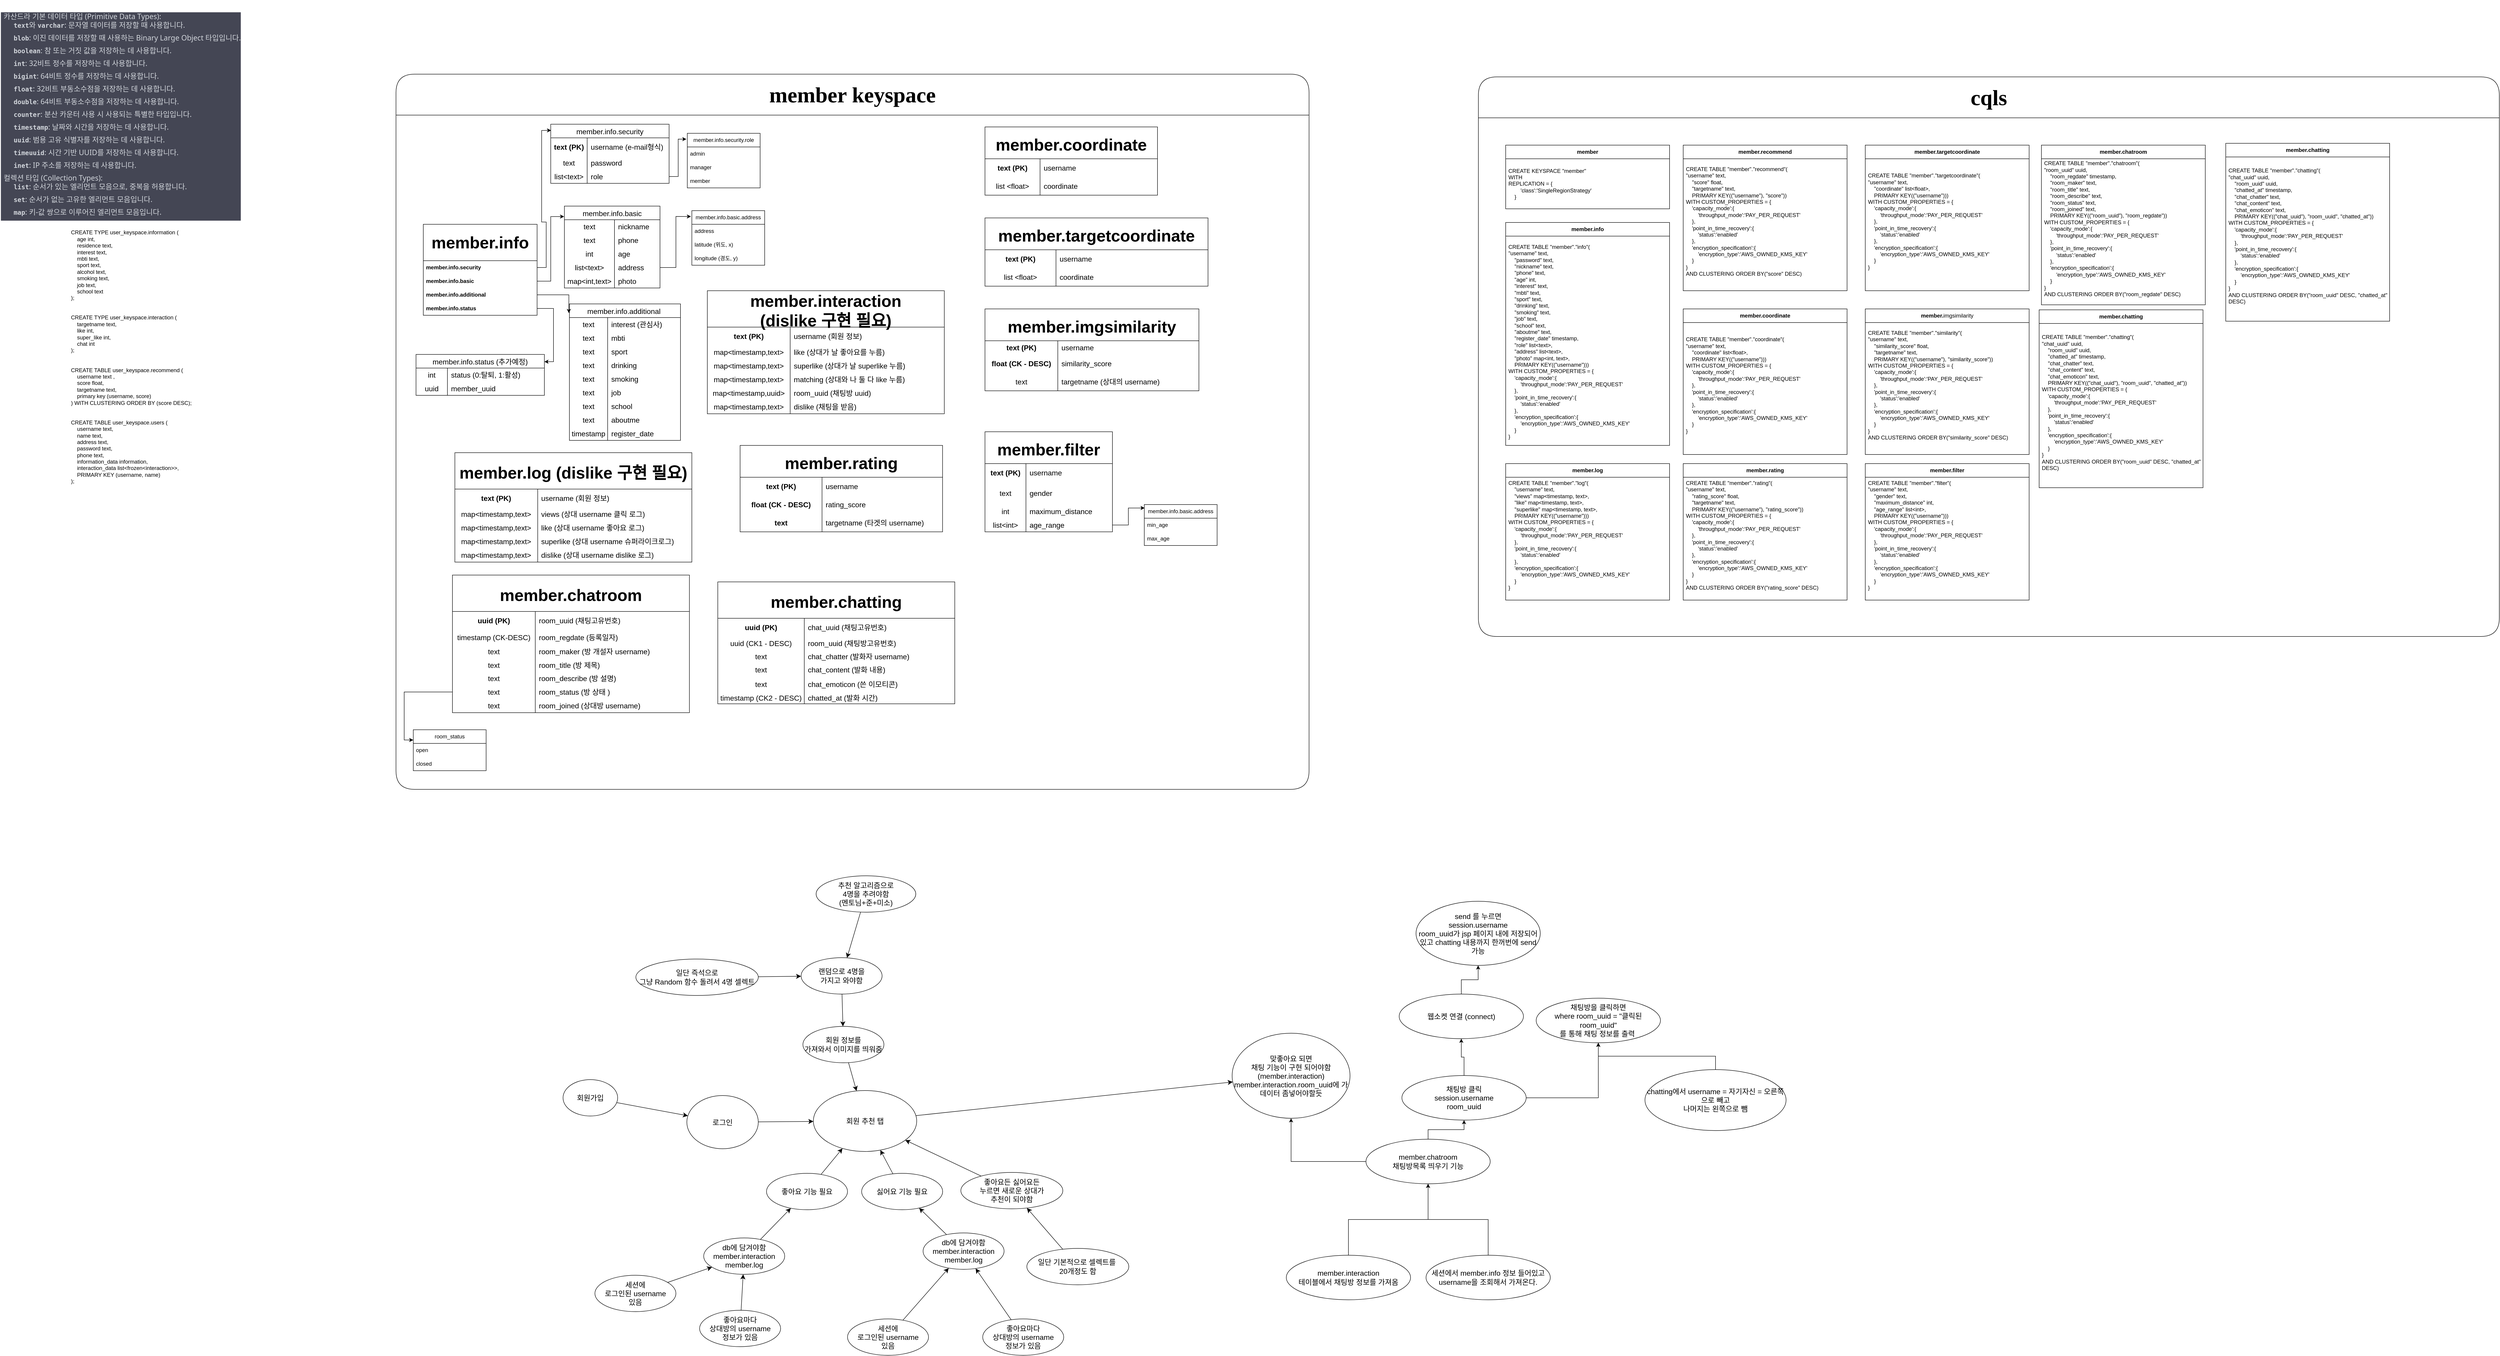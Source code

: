 <mxfile version="22.1.1" type="github">
  <diagram name="페이지-1" id="8cbrbG8ZkDFbgPNMpY25">
    <mxGraphModel dx="2076" dy="1054" grid="0" gridSize="10" guides="1" tooltips="1" connect="1" arrows="1" fold="1" page="0" pageScale="1" pageWidth="827" pageHeight="1169" math="0" shadow="0">
      <root>
        <mxCell id="0" />
        <mxCell id="1" parent="0" />
        <mxCell id="pSTpOEd2NYs3IXnyboMv-2" value="&lt;font face=&quot;Tahoma&quot; style=&quot;font-size: 48px;&quot;&gt;&lt;b&gt;member keyspace&lt;/b&gt;&lt;/font&gt;" style="swimlane;whiteSpace=wrap;html=1;rounded=1;fontStyle=0;startSize=90;" parent="1" vertex="1">
          <mxGeometry x="216" y="-180" width="2006" height="1572" as="geometry" />
        </mxCell>
        <mxCell id="pSTpOEd2NYs3IXnyboMv-37" value="&lt;font style=&quot;font-size: 36px;&quot;&gt;&lt;b&gt;member.info&lt;/b&gt;&lt;/font&gt;" style="swimlane;fontStyle=0;childLayout=stackLayout;horizontal=1;startSize=80;horizontalStack=0;resizeParent=1;resizeParentMax=0;resizeLast=0;collapsible=1;marginBottom=0;whiteSpace=wrap;html=1;" parent="pSTpOEd2NYs3IXnyboMv-2" vertex="1">
          <mxGeometry x="60" y="330" width="250" height="200" as="geometry" />
        </mxCell>
        <mxCell id="pSTpOEd2NYs3IXnyboMv-38" value="&lt;b&gt;member.info.security&lt;/b&gt;" style="text;strokeColor=none;fillColor=none;align=left;verticalAlign=middle;spacingLeft=4;spacingRight=4;overflow=hidden;points=[[0,0.5],[1,0.5]];portConstraint=eastwest;rotatable=0;whiteSpace=wrap;html=1;" parent="pSTpOEd2NYs3IXnyboMv-37" vertex="1">
          <mxGeometry y="80" width="250" height="30" as="geometry" />
        </mxCell>
        <mxCell id="pSTpOEd2NYs3IXnyboMv-39" value="&lt;b&gt;member.info.basic&lt;/b&gt;" style="text;strokeColor=none;fillColor=none;align=left;verticalAlign=middle;spacingLeft=4;spacingRight=4;overflow=hidden;points=[[0,0.5],[1,0.5]];portConstraint=eastwest;rotatable=0;whiteSpace=wrap;html=1;" parent="pSTpOEd2NYs3IXnyboMv-37" vertex="1">
          <mxGeometry y="110" width="250" height="30" as="geometry" />
        </mxCell>
        <mxCell id="pSTpOEd2NYs3IXnyboMv-40" value="&lt;b&gt;member.info.additional&amp;nbsp;&lt;/b&gt;" style="text;strokeColor=none;fillColor=none;align=left;verticalAlign=middle;spacingLeft=4;spacingRight=4;overflow=hidden;points=[[0,0.5],[1,0.5]];portConstraint=eastwest;rotatable=0;whiteSpace=wrap;html=1;" parent="pSTpOEd2NYs3IXnyboMv-37" vertex="1">
          <mxGeometry y="140" width="250" height="30" as="geometry" />
        </mxCell>
        <mxCell id="F8xHb97te3WOOPPkD6ub-1" value="&lt;b&gt;member.info.status&lt;/b&gt;" style="text;strokeColor=none;fillColor=none;align=left;verticalAlign=middle;spacingLeft=4;spacingRight=4;overflow=hidden;points=[[0,0.5],[1,0.5]];portConstraint=eastwest;rotatable=0;whiteSpace=wrap;html=1;" parent="pSTpOEd2NYs3IXnyboMv-37" vertex="1">
          <mxGeometry y="170" width="250" height="30" as="geometry" />
        </mxCell>
        <mxCell id="pSTpOEd2NYs3IXnyboMv-41" value="" style="edgeStyle=orthogonalEdgeStyle;rounded=0;orthogonalLoop=1;jettySize=auto;html=1;entryX=0.003;entryY=0.105;entryDx=0;entryDy=0;entryPerimeter=0;" parent="pSTpOEd2NYs3IXnyboMv-2" source="pSTpOEd2NYs3IXnyboMv-38" target="pSTpOEd2NYs3IXnyboMv-42" edge="1">
          <mxGeometry relative="1" as="geometry">
            <mxPoint x="290.28" y="69.2" as="targetPoint" />
          </mxGeometry>
        </mxCell>
        <mxCell id="pSTpOEd2NYs3IXnyboMv-42" value="member.info.security" style="shape=table;startSize=30;container=1;collapsible=0;childLayout=tableLayout;fixedRows=1;rowLines=0;fontStyle=0;strokeColor=default;fontSize=16;" parent="pSTpOEd2NYs3IXnyboMv-2" vertex="1">
          <mxGeometry x="340" y="110" width="260" height="130" as="geometry" />
        </mxCell>
        <mxCell id="pSTpOEd2NYs3IXnyboMv-43" value="" style="shape=tableRow;horizontal=0;startSize=0;swimlaneHead=0;swimlaneBody=0;top=0;left=0;bottom=0;right=0;collapsible=0;dropTarget=0;fillColor=none;points=[[0,0.5],[1,0.5]];portConstraint=eastwest;strokeColor=inherit;fontSize=16;" parent="pSTpOEd2NYs3IXnyboMv-42" vertex="1">
          <mxGeometry y="30" width="260" height="40" as="geometry" />
        </mxCell>
        <mxCell id="pSTpOEd2NYs3IXnyboMv-44" value="&lt;b&gt;text (PK)&lt;/b&gt;" style="shape=partialRectangle;html=1;whiteSpace=wrap;connectable=0;fillColor=none;top=0;left=0;bottom=0;right=0;overflow=hidden;pointerEvents=1;strokeColor=inherit;fontSize=16;" parent="pSTpOEd2NYs3IXnyboMv-43" vertex="1">
          <mxGeometry width="80" height="40" as="geometry">
            <mxRectangle width="80" height="40" as="alternateBounds" />
          </mxGeometry>
        </mxCell>
        <mxCell id="pSTpOEd2NYs3IXnyboMv-45" value="username (e-mail형식)" style="shape=partialRectangle;html=1;whiteSpace=wrap;connectable=0;fillColor=none;top=0;left=0;bottom=0;right=0;align=left;spacingLeft=6;overflow=hidden;strokeColor=inherit;fontSize=16;" parent="pSTpOEd2NYs3IXnyboMv-43" vertex="1">
          <mxGeometry x="80" width="180" height="40" as="geometry">
            <mxRectangle width="180" height="40" as="alternateBounds" />
          </mxGeometry>
        </mxCell>
        <mxCell id="pSTpOEd2NYs3IXnyboMv-46" value="" style="shape=tableRow;horizontal=0;startSize=0;swimlaneHead=0;swimlaneBody=0;top=0;left=0;bottom=0;right=0;collapsible=0;dropTarget=0;fillColor=none;points=[[0,0.5],[1,0.5]];portConstraint=eastwest;strokeColor=inherit;fontSize=16;" parent="pSTpOEd2NYs3IXnyboMv-42" vertex="1">
          <mxGeometry y="70" width="260" height="30" as="geometry" />
        </mxCell>
        <mxCell id="pSTpOEd2NYs3IXnyboMv-47" value="text" style="shape=partialRectangle;html=1;whiteSpace=wrap;connectable=0;fillColor=none;top=0;left=0;bottom=0;right=0;overflow=hidden;strokeColor=inherit;fontSize=16;" parent="pSTpOEd2NYs3IXnyboMv-46" vertex="1">
          <mxGeometry width="80" height="30" as="geometry">
            <mxRectangle width="80" height="30" as="alternateBounds" />
          </mxGeometry>
        </mxCell>
        <mxCell id="pSTpOEd2NYs3IXnyboMv-48" value="password" style="shape=partialRectangle;html=1;whiteSpace=wrap;connectable=0;fillColor=none;top=0;left=0;bottom=0;right=0;align=left;spacingLeft=6;overflow=hidden;strokeColor=inherit;fontSize=16;" parent="pSTpOEd2NYs3IXnyboMv-46" vertex="1">
          <mxGeometry x="80" width="180" height="30" as="geometry">
            <mxRectangle width="180" height="30" as="alternateBounds" />
          </mxGeometry>
        </mxCell>
        <mxCell id="pSTpOEd2NYs3IXnyboMv-49" value="" style="shape=tableRow;horizontal=0;startSize=0;swimlaneHead=0;swimlaneBody=0;top=0;left=0;bottom=0;right=0;collapsible=0;dropTarget=0;fillColor=none;points=[[0,0.5],[1,0.5]];portConstraint=eastwest;strokeColor=inherit;fontSize=16;" parent="pSTpOEd2NYs3IXnyboMv-42" vertex="1">
          <mxGeometry y="100" width="260" height="30" as="geometry" />
        </mxCell>
        <mxCell id="pSTpOEd2NYs3IXnyboMv-50" value="list&amp;lt;text&amp;gt;" style="shape=partialRectangle;html=1;whiteSpace=wrap;connectable=0;fillColor=none;top=0;left=0;bottom=0;right=0;overflow=hidden;strokeColor=inherit;fontSize=16;" parent="pSTpOEd2NYs3IXnyboMv-49" vertex="1">
          <mxGeometry width="80" height="30" as="geometry">
            <mxRectangle width="80" height="30" as="alternateBounds" />
          </mxGeometry>
        </mxCell>
        <mxCell id="pSTpOEd2NYs3IXnyboMv-51" value="role" style="shape=partialRectangle;html=1;whiteSpace=wrap;connectable=0;fillColor=none;top=0;left=0;bottom=0;right=0;align=left;spacingLeft=6;overflow=hidden;strokeColor=inherit;fontSize=16;" parent="pSTpOEd2NYs3IXnyboMv-49" vertex="1">
          <mxGeometry x="80" width="180" height="30" as="geometry">
            <mxRectangle width="180" height="30" as="alternateBounds" />
          </mxGeometry>
        </mxCell>
        <mxCell id="pSTpOEd2NYs3IXnyboMv-55" value="member.info.basic" style="shape=table;startSize=30;container=1;collapsible=0;childLayout=tableLayout;fixedRows=1;rowLines=0;fontStyle=0;strokeColor=default;fontSize=16;" parent="pSTpOEd2NYs3IXnyboMv-2" vertex="1">
          <mxGeometry x="370" y="290" width="210" height="180" as="geometry" />
        </mxCell>
        <mxCell id="pSTpOEd2NYs3IXnyboMv-56" value="" style="shape=tableRow;horizontal=0;startSize=0;swimlaneHead=0;swimlaneBody=0;top=0;left=0;bottom=0;right=0;collapsible=0;dropTarget=0;fillColor=none;points=[[0,0.5],[1,0.5]];portConstraint=eastwest;strokeColor=inherit;fontSize=16;" parent="pSTpOEd2NYs3IXnyboMv-55" vertex="1">
          <mxGeometry y="30" width="210" height="30" as="geometry" />
        </mxCell>
        <mxCell id="pSTpOEd2NYs3IXnyboMv-57" value="text" style="shape=partialRectangle;html=1;whiteSpace=wrap;connectable=0;fillColor=none;top=0;left=0;bottom=0;right=0;overflow=hidden;pointerEvents=1;strokeColor=inherit;fontSize=16;" parent="pSTpOEd2NYs3IXnyboMv-56" vertex="1">
          <mxGeometry width="110" height="30" as="geometry">
            <mxRectangle width="110" height="30" as="alternateBounds" />
          </mxGeometry>
        </mxCell>
        <mxCell id="pSTpOEd2NYs3IXnyboMv-58" value="nickname" style="shape=partialRectangle;html=1;whiteSpace=wrap;connectable=0;fillColor=none;top=0;left=0;bottom=0;right=0;align=left;spacingLeft=6;overflow=hidden;strokeColor=inherit;fontSize=16;" parent="pSTpOEd2NYs3IXnyboMv-56" vertex="1">
          <mxGeometry x="110" width="100" height="30" as="geometry">
            <mxRectangle width="100" height="30" as="alternateBounds" />
          </mxGeometry>
        </mxCell>
        <mxCell id="pSTpOEd2NYs3IXnyboMv-62" value="" style="shape=tableRow;horizontal=0;startSize=0;swimlaneHead=0;swimlaneBody=0;top=0;left=0;bottom=0;right=0;collapsible=0;dropTarget=0;fillColor=none;points=[[0,0.5],[1,0.5]];portConstraint=eastwest;strokeColor=inherit;fontSize=16;" parent="pSTpOEd2NYs3IXnyboMv-55" vertex="1">
          <mxGeometry y="60" width="210" height="30" as="geometry" />
        </mxCell>
        <mxCell id="pSTpOEd2NYs3IXnyboMv-63" value="text" style="shape=partialRectangle;html=1;whiteSpace=wrap;connectable=0;fillColor=none;top=0;left=0;bottom=0;right=0;overflow=hidden;strokeColor=inherit;fontSize=16;" parent="pSTpOEd2NYs3IXnyboMv-62" vertex="1">
          <mxGeometry width="110" height="30" as="geometry">
            <mxRectangle width="110" height="30" as="alternateBounds" />
          </mxGeometry>
        </mxCell>
        <mxCell id="pSTpOEd2NYs3IXnyboMv-64" value="phone" style="shape=partialRectangle;html=1;whiteSpace=wrap;connectable=0;fillColor=none;top=0;left=0;bottom=0;right=0;align=left;spacingLeft=6;overflow=hidden;strokeColor=inherit;fontSize=16;" parent="pSTpOEd2NYs3IXnyboMv-62" vertex="1">
          <mxGeometry x="110" width="100" height="30" as="geometry">
            <mxRectangle width="100" height="30" as="alternateBounds" />
          </mxGeometry>
        </mxCell>
        <mxCell id="pSTpOEd2NYs3IXnyboMv-88" value="" style="shape=tableRow;horizontal=0;startSize=0;swimlaneHead=0;swimlaneBody=0;top=0;left=0;bottom=0;right=0;collapsible=0;dropTarget=0;fillColor=none;points=[[0,0.5],[1,0.5]];portConstraint=eastwest;strokeColor=inherit;fontSize=16;" parent="pSTpOEd2NYs3IXnyboMv-55" vertex="1">
          <mxGeometry y="90" width="210" height="30" as="geometry" />
        </mxCell>
        <mxCell id="pSTpOEd2NYs3IXnyboMv-89" value="int" style="shape=partialRectangle;html=1;whiteSpace=wrap;connectable=0;fillColor=none;top=0;left=0;bottom=0;right=0;overflow=hidden;strokeColor=inherit;fontSize=16;" parent="pSTpOEd2NYs3IXnyboMv-88" vertex="1">
          <mxGeometry width="110" height="30" as="geometry">
            <mxRectangle width="110" height="30" as="alternateBounds" />
          </mxGeometry>
        </mxCell>
        <mxCell id="pSTpOEd2NYs3IXnyboMv-90" value="age" style="shape=partialRectangle;html=1;whiteSpace=wrap;connectable=0;fillColor=none;top=0;left=0;bottom=0;right=0;align=left;spacingLeft=6;overflow=hidden;strokeColor=inherit;fontSize=16;" parent="pSTpOEd2NYs3IXnyboMv-88" vertex="1">
          <mxGeometry x="110" width="100" height="30" as="geometry">
            <mxRectangle width="100" height="30" as="alternateBounds" />
          </mxGeometry>
        </mxCell>
        <mxCell id="pSTpOEd2NYs3IXnyboMv-130" value="" style="shape=tableRow;horizontal=0;startSize=0;swimlaneHead=0;swimlaneBody=0;top=0;left=0;bottom=0;right=0;collapsible=0;dropTarget=0;fillColor=none;points=[[0,0.5],[1,0.5]];portConstraint=eastwest;strokeColor=inherit;fontSize=16;" parent="pSTpOEd2NYs3IXnyboMv-55" vertex="1">
          <mxGeometry y="120" width="210" height="30" as="geometry" />
        </mxCell>
        <mxCell id="pSTpOEd2NYs3IXnyboMv-131" value="list&amp;lt;text&amp;gt;" style="shape=partialRectangle;html=1;whiteSpace=wrap;connectable=0;fillColor=none;top=0;left=0;bottom=0;right=0;overflow=hidden;strokeColor=inherit;fontSize=16;" parent="pSTpOEd2NYs3IXnyboMv-130" vertex="1">
          <mxGeometry width="110" height="30" as="geometry">
            <mxRectangle width="110" height="30" as="alternateBounds" />
          </mxGeometry>
        </mxCell>
        <mxCell id="pSTpOEd2NYs3IXnyboMv-132" value="address" style="shape=partialRectangle;html=1;whiteSpace=wrap;connectable=0;fillColor=none;top=0;left=0;bottom=0;right=0;align=left;spacingLeft=6;overflow=hidden;strokeColor=inherit;fontSize=16;" parent="pSTpOEd2NYs3IXnyboMv-130" vertex="1">
          <mxGeometry x="110" width="100" height="30" as="geometry">
            <mxRectangle width="100" height="30" as="alternateBounds" />
          </mxGeometry>
        </mxCell>
        <mxCell id="pSTpOEd2NYs3IXnyboMv-182" value="" style="shape=tableRow;horizontal=0;startSize=0;swimlaneHead=0;swimlaneBody=0;top=0;left=0;bottom=0;right=0;collapsible=0;dropTarget=0;fillColor=none;points=[[0,0.5],[1,0.5]];portConstraint=eastwest;strokeColor=inherit;fontSize=16;" parent="pSTpOEd2NYs3IXnyboMv-55" vertex="1">
          <mxGeometry y="150" width="210" height="30" as="geometry" />
        </mxCell>
        <mxCell id="pSTpOEd2NYs3IXnyboMv-183" value="map&amp;lt;int,text&amp;gt;" style="shape=partialRectangle;html=1;whiteSpace=wrap;connectable=0;fillColor=none;top=0;left=0;bottom=0;right=0;overflow=hidden;strokeColor=inherit;fontSize=16;" parent="pSTpOEd2NYs3IXnyboMv-182" vertex="1">
          <mxGeometry width="110" height="30" as="geometry">
            <mxRectangle width="110" height="30" as="alternateBounds" />
          </mxGeometry>
        </mxCell>
        <mxCell id="pSTpOEd2NYs3IXnyboMv-184" value="photo" style="shape=partialRectangle;html=1;whiteSpace=wrap;connectable=0;fillColor=none;top=0;left=0;bottom=0;right=0;align=left;spacingLeft=6;overflow=hidden;strokeColor=inherit;fontSize=16;" parent="pSTpOEd2NYs3IXnyboMv-182" vertex="1">
          <mxGeometry x="110" width="100" height="30" as="geometry">
            <mxRectangle width="100" height="30" as="alternateBounds" />
          </mxGeometry>
        </mxCell>
        <mxCell id="pSTpOEd2NYs3IXnyboMv-73" value="" style="edgeStyle=orthogonalEdgeStyle;rounded=0;orthogonalLoop=1;jettySize=auto;html=1;entryX=-0.003;entryY=0.128;entryDx=0;entryDy=0;entryPerimeter=0;exitX=1;exitY=0.5;exitDx=0;exitDy=0;" parent="pSTpOEd2NYs3IXnyboMv-2" source="pSTpOEd2NYs3IXnyboMv-39" target="pSTpOEd2NYs3IXnyboMv-55" edge="1">
          <mxGeometry relative="1" as="geometry">
            <mxPoint x="240" y="265" as="sourcePoint" />
            <mxPoint x="361" y="93" as="targetPoint" />
          </mxGeometry>
        </mxCell>
        <mxCell id="pSTpOEd2NYs3IXnyboMv-78" value="member.info.additional " style="shape=table;startSize=30;container=1;collapsible=0;childLayout=tableLayout;fixedRows=1;rowLines=0;fontStyle=0;strokeColor=default;fontSize=16;" parent="pSTpOEd2NYs3IXnyboMv-2" vertex="1">
          <mxGeometry x="381" y="505" width="244" height="300" as="geometry" />
        </mxCell>
        <mxCell id="pSTpOEd2NYs3IXnyboMv-79" value="" style="shape=tableRow;horizontal=0;startSize=0;swimlaneHead=0;swimlaneBody=0;top=0;left=0;bottom=0;right=0;collapsible=0;dropTarget=0;fillColor=none;points=[[0,0.5],[1,0.5]];portConstraint=eastwest;strokeColor=inherit;fontSize=16;" parent="pSTpOEd2NYs3IXnyboMv-78" vertex="1">
          <mxGeometry y="30" width="244" height="30" as="geometry" />
        </mxCell>
        <mxCell id="pSTpOEd2NYs3IXnyboMv-80" value="text" style="shape=partialRectangle;html=1;whiteSpace=wrap;connectable=0;fillColor=none;top=0;left=0;bottom=0;right=0;overflow=hidden;pointerEvents=1;strokeColor=inherit;fontSize=16;" parent="pSTpOEd2NYs3IXnyboMv-79" vertex="1">
          <mxGeometry width="84" height="30" as="geometry">
            <mxRectangle width="84" height="30" as="alternateBounds" />
          </mxGeometry>
        </mxCell>
        <mxCell id="pSTpOEd2NYs3IXnyboMv-81" value="interest (관심사)" style="shape=partialRectangle;html=1;whiteSpace=wrap;connectable=0;fillColor=none;top=0;left=0;bottom=0;right=0;align=left;spacingLeft=6;overflow=hidden;strokeColor=inherit;fontSize=16;" parent="pSTpOEd2NYs3IXnyboMv-79" vertex="1">
          <mxGeometry x="84" width="160" height="30" as="geometry">
            <mxRectangle width="160" height="30" as="alternateBounds" />
          </mxGeometry>
        </mxCell>
        <mxCell id="pSTpOEd2NYs3IXnyboMv-82" value="" style="shape=tableRow;horizontal=0;startSize=0;swimlaneHead=0;swimlaneBody=0;top=0;left=0;bottom=0;right=0;collapsible=0;dropTarget=0;fillColor=none;points=[[0,0.5],[1,0.5]];portConstraint=eastwest;strokeColor=inherit;fontSize=16;" parent="pSTpOEd2NYs3IXnyboMv-78" vertex="1">
          <mxGeometry y="60" width="244" height="30" as="geometry" />
        </mxCell>
        <mxCell id="pSTpOEd2NYs3IXnyboMv-83" value="text" style="shape=partialRectangle;html=1;whiteSpace=wrap;connectable=0;fillColor=none;top=0;left=0;bottom=0;right=0;overflow=hidden;strokeColor=inherit;fontSize=16;" parent="pSTpOEd2NYs3IXnyboMv-82" vertex="1">
          <mxGeometry width="84" height="30" as="geometry">
            <mxRectangle width="84" height="30" as="alternateBounds" />
          </mxGeometry>
        </mxCell>
        <mxCell id="pSTpOEd2NYs3IXnyboMv-84" value="mbti" style="shape=partialRectangle;html=1;whiteSpace=wrap;connectable=0;fillColor=none;top=0;left=0;bottom=0;right=0;align=left;spacingLeft=6;overflow=hidden;strokeColor=inherit;fontSize=16;" parent="pSTpOEd2NYs3IXnyboMv-82" vertex="1">
          <mxGeometry x="84" width="160" height="30" as="geometry">
            <mxRectangle width="160" height="30" as="alternateBounds" />
          </mxGeometry>
        </mxCell>
        <mxCell id="pSTpOEd2NYs3IXnyboMv-85" value="" style="shape=tableRow;horizontal=0;startSize=0;swimlaneHead=0;swimlaneBody=0;top=0;left=0;bottom=0;right=0;collapsible=0;dropTarget=0;fillColor=none;points=[[0,0.5],[1,0.5]];portConstraint=eastwest;strokeColor=inherit;fontSize=16;" parent="pSTpOEd2NYs3IXnyboMv-78" vertex="1">
          <mxGeometry y="90" width="244" height="30" as="geometry" />
        </mxCell>
        <mxCell id="pSTpOEd2NYs3IXnyboMv-86" value="text" style="shape=partialRectangle;html=1;whiteSpace=wrap;connectable=0;fillColor=none;top=0;left=0;bottom=0;right=0;overflow=hidden;strokeColor=inherit;fontSize=16;" parent="pSTpOEd2NYs3IXnyboMv-85" vertex="1">
          <mxGeometry width="84" height="30" as="geometry">
            <mxRectangle width="84" height="30" as="alternateBounds" />
          </mxGeometry>
        </mxCell>
        <mxCell id="pSTpOEd2NYs3IXnyboMv-87" value="sport" style="shape=partialRectangle;html=1;whiteSpace=wrap;connectable=0;fillColor=none;top=0;left=0;bottom=0;right=0;align=left;spacingLeft=6;overflow=hidden;strokeColor=inherit;fontSize=16;" parent="pSTpOEd2NYs3IXnyboMv-85" vertex="1">
          <mxGeometry x="84" width="160" height="30" as="geometry">
            <mxRectangle width="160" height="30" as="alternateBounds" />
          </mxGeometry>
        </mxCell>
        <mxCell id="pSTpOEd2NYs3IXnyboMv-91" value="" style="shape=tableRow;horizontal=0;startSize=0;swimlaneHead=0;swimlaneBody=0;top=0;left=0;bottom=0;right=0;collapsible=0;dropTarget=0;fillColor=none;points=[[0,0.5],[1,0.5]];portConstraint=eastwest;strokeColor=inherit;fontSize=16;" parent="pSTpOEd2NYs3IXnyboMv-78" vertex="1">
          <mxGeometry y="120" width="244" height="30" as="geometry" />
        </mxCell>
        <mxCell id="pSTpOEd2NYs3IXnyboMv-92" value="text" style="shape=partialRectangle;html=1;whiteSpace=wrap;connectable=0;fillColor=none;top=0;left=0;bottom=0;right=0;overflow=hidden;strokeColor=inherit;fontSize=16;" parent="pSTpOEd2NYs3IXnyboMv-91" vertex="1">
          <mxGeometry width="84" height="30" as="geometry">
            <mxRectangle width="84" height="30" as="alternateBounds" />
          </mxGeometry>
        </mxCell>
        <mxCell id="pSTpOEd2NYs3IXnyboMv-93" value="drinking" style="shape=partialRectangle;html=1;whiteSpace=wrap;connectable=0;fillColor=none;top=0;left=0;bottom=0;right=0;align=left;spacingLeft=6;overflow=hidden;strokeColor=inherit;fontSize=16;" parent="pSTpOEd2NYs3IXnyboMv-91" vertex="1">
          <mxGeometry x="84" width="160" height="30" as="geometry">
            <mxRectangle width="160" height="30" as="alternateBounds" />
          </mxGeometry>
        </mxCell>
        <mxCell id="pSTpOEd2NYs3IXnyboMv-94" value="" style="shape=tableRow;horizontal=0;startSize=0;swimlaneHead=0;swimlaneBody=0;top=0;left=0;bottom=0;right=0;collapsible=0;dropTarget=0;fillColor=none;points=[[0,0.5],[1,0.5]];portConstraint=eastwest;strokeColor=inherit;fontSize=16;" parent="pSTpOEd2NYs3IXnyboMv-78" vertex="1">
          <mxGeometry y="150" width="244" height="30" as="geometry" />
        </mxCell>
        <mxCell id="pSTpOEd2NYs3IXnyboMv-95" value="text" style="shape=partialRectangle;html=1;whiteSpace=wrap;connectable=0;fillColor=none;top=0;left=0;bottom=0;right=0;overflow=hidden;strokeColor=inherit;fontSize=16;" parent="pSTpOEd2NYs3IXnyboMv-94" vertex="1">
          <mxGeometry width="84" height="30" as="geometry">
            <mxRectangle width="84" height="30" as="alternateBounds" />
          </mxGeometry>
        </mxCell>
        <mxCell id="pSTpOEd2NYs3IXnyboMv-96" value="smoking" style="shape=partialRectangle;html=1;whiteSpace=wrap;connectable=0;fillColor=none;top=0;left=0;bottom=0;right=0;align=left;spacingLeft=6;overflow=hidden;strokeColor=inherit;fontSize=16;" parent="pSTpOEd2NYs3IXnyboMv-94" vertex="1">
          <mxGeometry x="84" width="160" height="30" as="geometry">
            <mxRectangle width="160" height="30" as="alternateBounds" />
          </mxGeometry>
        </mxCell>
        <mxCell id="pSTpOEd2NYs3IXnyboMv-97" value="" style="shape=tableRow;horizontal=0;startSize=0;swimlaneHead=0;swimlaneBody=0;top=0;left=0;bottom=0;right=0;collapsible=0;dropTarget=0;fillColor=none;points=[[0,0.5],[1,0.5]];portConstraint=eastwest;strokeColor=inherit;fontSize=16;" parent="pSTpOEd2NYs3IXnyboMv-78" vertex="1">
          <mxGeometry y="180" width="244" height="30" as="geometry" />
        </mxCell>
        <mxCell id="pSTpOEd2NYs3IXnyboMv-98" value="text" style="shape=partialRectangle;html=1;whiteSpace=wrap;connectable=0;fillColor=none;top=0;left=0;bottom=0;right=0;overflow=hidden;strokeColor=inherit;fontSize=16;" parent="pSTpOEd2NYs3IXnyboMv-97" vertex="1">
          <mxGeometry width="84" height="30" as="geometry">
            <mxRectangle width="84" height="30" as="alternateBounds" />
          </mxGeometry>
        </mxCell>
        <mxCell id="pSTpOEd2NYs3IXnyboMv-99" value="job" style="shape=partialRectangle;html=1;whiteSpace=wrap;connectable=0;fillColor=none;top=0;left=0;bottom=0;right=0;align=left;spacingLeft=6;overflow=hidden;strokeColor=inherit;fontSize=16;" parent="pSTpOEd2NYs3IXnyboMv-97" vertex="1">
          <mxGeometry x="84" width="160" height="30" as="geometry">
            <mxRectangle width="160" height="30" as="alternateBounds" />
          </mxGeometry>
        </mxCell>
        <mxCell id="pSTpOEd2NYs3IXnyboMv-100" value="" style="shape=tableRow;horizontal=0;startSize=0;swimlaneHead=0;swimlaneBody=0;top=0;left=0;bottom=0;right=0;collapsible=0;dropTarget=0;fillColor=none;points=[[0,0.5],[1,0.5]];portConstraint=eastwest;strokeColor=inherit;fontSize=16;" parent="pSTpOEd2NYs3IXnyboMv-78" vertex="1">
          <mxGeometry y="210" width="244" height="30" as="geometry" />
        </mxCell>
        <mxCell id="pSTpOEd2NYs3IXnyboMv-101" value="text" style="shape=partialRectangle;html=1;whiteSpace=wrap;connectable=0;fillColor=none;top=0;left=0;bottom=0;right=0;overflow=hidden;strokeColor=inherit;fontSize=16;" parent="pSTpOEd2NYs3IXnyboMv-100" vertex="1">
          <mxGeometry width="84" height="30" as="geometry">
            <mxRectangle width="84" height="30" as="alternateBounds" />
          </mxGeometry>
        </mxCell>
        <mxCell id="pSTpOEd2NYs3IXnyboMv-102" value="school" style="shape=partialRectangle;html=1;whiteSpace=wrap;connectable=0;fillColor=none;top=0;left=0;bottom=0;right=0;align=left;spacingLeft=6;overflow=hidden;strokeColor=inherit;fontSize=16;" parent="pSTpOEd2NYs3IXnyboMv-100" vertex="1">
          <mxGeometry x="84" width="160" height="30" as="geometry">
            <mxRectangle width="160" height="30" as="alternateBounds" />
          </mxGeometry>
        </mxCell>
        <mxCell id="pSTpOEd2NYs3IXnyboMv-119" value="" style="shape=tableRow;horizontal=0;startSize=0;swimlaneHead=0;swimlaneBody=0;top=0;left=0;bottom=0;right=0;collapsible=0;dropTarget=0;fillColor=none;points=[[0,0.5],[1,0.5]];portConstraint=eastwest;strokeColor=inherit;fontSize=16;" parent="pSTpOEd2NYs3IXnyboMv-78" vertex="1">
          <mxGeometry y="240" width="244" height="30" as="geometry" />
        </mxCell>
        <mxCell id="pSTpOEd2NYs3IXnyboMv-120" value="text" style="shape=partialRectangle;html=1;whiteSpace=wrap;connectable=0;fillColor=none;top=0;left=0;bottom=0;right=0;overflow=hidden;strokeColor=inherit;fontSize=16;" parent="pSTpOEd2NYs3IXnyboMv-119" vertex="1">
          <mxGeometry width="84" height="30" as="geometry">
            <mxRectangle width="84" height="30" as="alternateBounds" />
          </mxGeometry>
        </mxCell>
        <mxCell id="pSTpOEd2NYs3IXnyboMv-121" value="aboutme" style="shape=partialRectangle;html=1;whiteSpace=wrap;connectable=0;fillColor=none;top=0;left=0;bottom=0;right=0;align=left;spacingLeft=6;overflow=hidden;strokeColor=inherit;fontSize=16;" parent="pSTpOEd2NYs3IXnyboMv-119" vertex="1">
          <mxGeometry x="84" width="160" height="30" as="geometry">
            <mxRectangle width="160" height="30" as="alternateBounds" />
          </mxGeometry>
        </mxCell>
        <mxCell id="pSTpOEd2NYs3IXnyboMv-337" value="" style="shape=tableRow;horizontal=0;startSize=0;swimlaneHead=0;swimlaneBody=0;top=0;left=0;bottom=0;right=0;collapsible=0;dropTarget=0;fillColor=none;points=[[0,0.5],[1,0.5]];portConstraint=eastwest;strokeColor=inherit;fontSize=16;" parent="pSTpOEd2NYs3IXnyboMv-78" vertex="1">
          <mxGeometry y="270" width="244" height="30" as="geometry" />
        </mxCell>
        <mxCell id="pSTpOEd2NYs3IXnyboMv-338" value="timestamp" style="shape=partialRectangle;html=1;whiteSpace=wrap;connectable=0;fillColor=none;top=0;left=0;bottom=0;right=0;overflow=hidden;strokeColor=inherit;fontSize=16;" parent="pSTpOEd2NYs3IXnyboMv-337" vertex="1">
          <mxGeometry width="84" height="30" as="geometry">
            <mxRectangle width="84" height="30" as="alternateBounds" />
          </mxGeometry>
        </mxCell>
        <mxCell id="pSTpOEd2NYs3IXnyboMv-339" value="register_date" style="shape=partialRectangle;html=1;whiteSpace=wrap;connectable=0;fillColor=none;top=0;left=0;bottom=0;right=0;align=left;spacingLeft=6;overflow=hidden;strokeColor=inherit;fontSize=16;" parent="pSTpOEd2NYs3IXnyboMv-337" vertex="1">
          <mxGeometry x="84" width="160" height="30" as="geometry">
            <mxRectangle width="160" height="30" as="alternateBounds" />
          </mxGeometry>
        </mxCell>
        <mxCell id="pSTpOEd2NYs3IXnyboMv-103" value="" style="edgeStyle=orthogonalEdgeStyle;rounded=0;orthogonalLoop=1;jettySize=auto;html=1;entryX=-0.005;entryY=0.067;entryDx=0;entryDy=0;entryPerimeter=0;exitX=1;exitY=0.5;exitDx=0;exitDy=0;" parent="pSTpOEd2NYs3IXnyboMv-2" source="pSTpOEd2NYs3IXnyboMv-40" target="pSTpOEd2NYs3IXnyboMv-78" edge="1">
          <mxGeometry relative="1" as="geometry">
            <mxPoint x="240" y="295" as="sourcePoint" />
            <mxPoint x="310" y="254" as="targetPoint" />
          </mxGeometry>
        </mxCell>
        <mxCell id="pSTpOEd2NYs3IXnyboMv-123" value="member.info.basic.address" style="swimlane;fontStyle=0;childLayout=stackLayout;horizontal=1;startSize=30;horizontalStack=0;resizeParent=1;resizeParentMax=0;resizeLast=0;collapsible=1;marginBottom=0;whiteSpace=wrap;html=1;" parent="pSTpOEd2NYs3IXnyboMv-2" vertex="1">
          <mxGeometry x="650" y="300" width="160" height="120" as="geometry" />
        </mxCell>
        <mxCell id="pSTpOEd2NYs3IXnyboMv-124" value="address" style="text;strokeColor=none;fillColor=none;align=left;verticalAlign=middle;spacingLeft=4;spacingRight=4;overflow=hidden;points=[[0,0.5],[1,0.5]];portConstraint=eastwest;rotatable=0;whiteSpace=wrap;html=1;" parent="pSTpOEd2NYs3IXnyboMv-123" vertex="1">
          <mxGeometry y="30" width="160" height="30" as="geometry" />
        </mxCell>
        <mxCell id="pSTpOEd2NYs3IXnyboMv-127" value="latitude (위도, x)" style="text;strokeColor=none;fillColor=none;align=left;verticalAlign=middle;spacingLeft=4;spacingRight=4;overflow=hidden;points=[[0,0.5],[1,0.5]];portConstraint=eastwest;rotatable=0;whiteSpace=wrap;html=1;" parent="pSTpOEd2NYs3IXnyboMv-123" vertex="1">
          <mxGeometry y="60" width="160" height="30" as="geometry" />
        </mxCell>
        <mxCell id="pSTpOEd2NYs3IXnyboMv-125" value="longitude (경도, y)" style="text;strokeColor=none;fillColor=none;align=left;verticalAlign=middle;spacingLeft=4;spacingRight=4;overflow=hidden;points=[[0,0.5],[1,0.5]];portConstraint=eastwest;rotatable=0;whiteSpace=wrap;html=1;" parent="pSTpOEd2NYs3IXnyboMv-123" vertex="1">
          <mxGeometry y="90" width="160" height="30" as="geometry" />
        </mxCell>
        <mxCell id="pSTpOEd2NYs3IXnyboMv-129" value="" style="edgeStyle=orthogonalEdgeStyle;rounded=0;orthogonalLoop=1;jettySize=auto;html=1;entryX=-0.012;entryY=0.107;entryDx=0;entryDy=0;entryPerimeter=0;exitX=1;exitY=0.5;exitDx=0;exitDy=0;" parent="pSTpOEd2NYs3IXnyboMv-2" source="pSTpOEd2NYs3IXnyboMv-130" target="pSTpOEd2NYs3IXnyboMv-123" edge="1">
          <mxGeometry relative="1" as="geometry">
            <mxPoint x="480" y="337" as="sourcePoint" />
            <mxPoint x="309" y="289" as="targetPoint" />
          </mxGeometry>
        </mxCell>
        <mxCell id="pSTpOEd2NYs3IXnyboMv-133" value="member.info.security.role" style="swimlane;fontStyle=0;childLayout=stackLayout;horizontal=1;startSize=30;horizontalStack=0;resizeParent=1;resizeParentMax=0;resizeLast=0;collapsible=1;marginBottom=0;whiteSpace=wrap;html=1;" parent="pSTpOEd2NYs3IXnyboMv-2" vertex="1">
          <mxGeometry x="640" y="130" width="160" height="120" as="geometry" />
        </mxCell>
        <mxCell id="pSTpOEd2NYs3IXnyboMv-134" value="admin" style="text;strokeColor=none;fillColor=none;align=left;verticalAlign=middle;spacingLeft=4;spacingRight=4;overflow=hidden;points=[[0,0.5],[1,0.5]];portConstraint=eastwest;rotatable=0;whiteSpace=wrap;html=1;" parent="pSTpOEd2NYs3IXnyboMv-133" vertex="1">
          <mxGeometry y="30" width="160" height="30" as="geometry" />
        </mxCell>
        <mxCell id="pSTpOEd2NYs3IXnyboMv-135" value="manager" style="text;strokeColor=none;fillColor=none;align=left;verticalAlign=middle;spacingLeft=4;spacingRight=4;overflow=hidden;points=[[0,0.5],[1,0.5]];portConstraint=eastwest;rotatable=0;whiteSpace=wrap;html=1;" parent="pSTpOEd2NYs3IXnyboMv-133" vertex="1">
          <mxGeometry y="60" width="160" height="30" as="geometry" />
        </mxCell>
        <mxCell id="pSTpOEd2NYs3IXnyboMv-136" value="member" style="text;strokeColor=none;fillColor=none;align=left;verticalAlign=middle;spacingLeft=4;spacingRight=4;overflow=hidden;points=[[0,0.5],[1,0.5]];portConstraint=eastwest;rotatable=0;whiteSpace=wrap;html=1;" parent="pSTpOEd2NYs3IXnyboMv-133" vertex="1">
          <mxGeometry y="90" width="160" height="30" as="geometry" />
        </mxCell>
        <mxCell id="pSTpOEd2NYs3IXnyboMv-137" value="" style="edgeStyle=orthogonalEdgeStyle;rounded=0;orthogonalLoop=1;jettySize=auto;html=1;entryX=-0.012;entryY=0.107;entryDx=0;entryDy=0;entryPerimeter=0;exitX=1;exitY=0.5;exitDx=0;exitDy=0;" parent="pSTpOEd2NYs3IXnyboMv-2" source="pSTpOEd2NYs3IXnyboMv-49" target="pSTpOEd2NYs3IXnyboMv-133" edge="1">
          <mxGeometry relative="1" as="geometry">
            <mxPoint x="480" y="192" as="sourcePoint" />
            <mxPoint x="309" y="144" as="targetPoint" />
          </mxGeometry>
        </mxCell>
        <mxCell id="pSTpOEd2NYs3IXnyboMv-109" value="member.filter" style="shape=table;startSize=70;container=1;collapsible=0;childLayout=tableLayout;fixedRows=1;rowLines=0;fontStyle=1;strokeColor=default;fontSize=36;" parent="pSTpOEd2NYs3IXnyboMv-2" vertex="1">
          <mxGeometry x="1294" y="786" width="280" height="220" as="geometry" />
        </mxCell>
        <mxCell id="pSTpOEd2NYs3IXnyboMv-110" value="" style="shape=tableRow;horizontal=0;startSize=0;swimlaneHead=0;swimlaneBody=0;top=0;left=0;bottom=0;right=0;collapsible=0;dropTarget=0;fillColor=none;points=[[0,0.5],[1,0.5]];portConstraint=eastwest;strokeColor=inherit;fontSize=16;" parent="pSTpOEd2NYs3IXnyboMv-109" vertex="1">
          <mxGeometry y="70" width="280" height="40" as="geometry" />
        </mxCell>
        <mxCell id="pSTpOEd2NYs3IXnyboMv-111" value="&lt;b&gt;text (PK)&lt;/b&gt;" style="shape=partialRectangle;html=1;whiteSpace=wrap;connectable=0;fillColor=none;top=0;left=0;bottom=0;right=0;overflow=hidden;pointerEvents=1;strokeColor=inherit;fontSize=16;" parent="pSTpOEd2NYs3IXnyboMv-110" vertex="1">
          <mxGeometry width="90" height="40" as="geometry">
            <mxRectangle width="90" height="40" as="alternateBounds" />
          </mxGeometry>
        </mxCell>
        <mxCell id="pSTpOEd2NYs3IXnyboMv-112" value="username" style="shape=partialRectangle;html=1;whiteSpace=wrap;connectable=0;fillColor=none;top=0;left=0;bottom=0;right=0;align=left;spacingLeft=6;overflow=hidden;strokeColor=inherit;fontSize=16;" parent="pSTpOEd2NYs3IXnyboMv-110" vertex="1">
          <mxGeometry x="90" width="190" height="40" as="geometry">
            <mxRectangle width="190" height="40" as="alternateBounds" />
          </mxGeometry>
        </mxCell>
        <mxCell id="pSTpOEd2NYs3IXnyboMv-138" value="" style="shape=tableRow;horizontal=0;startSize=0;swimlaneHead=0;swimlaneBody=0;top=0;left=0;bottom=0;right=0;collapsible=0;dropTarget=0;fillColor=none;points=[[0,0.5],[1,0.5]];portConstraint=eastwest;strokeColor=inherit;fontSize=16;" parent="pSTpOEd2NYs3IXnyboMv-109" vertex="1">
          <mxGeometry y="110" width="280" height="50" as="geometry" />
        </mxCell>
        <mxCell id="pSTpOEd2NYs3IXnyboMv-139" value="text" style="shape=partialRectangle;html=1;whiteSpace=wrap;connectable=0;fillColor=none;top=0;left=0;bottom=0;right=0;overflow=hidden;pointerEvents=1;strokeColor=inherit;fontSize=16;" parent="pSTpOEd2NYs3IXnyboMv-138" vertex="1">
          <mxGeometry width="90" height="50" as="geometry">
            <mxRectangle width="90" height="50" as="alternateBounds" />
          </mxGeometry>
        </mxCell>
        <mxCell id="pSTpOEd2NYs3IXnyboMv-140" value="gender" style="shape=partialRectangle;html=1;whiteSpace=wrap;connectable=0;fillColor=none;top=0;left=0;bottom=0;right=0;align=left;spacingLeft=6;overflow=hidden;strokeColor=inherit;fontSize=16;" parent="pSTpOEd2NYs3IXnyboMv-138" vertex="1">
          <mxGeometry x="90" width="190" height="50" as="geometry">
            <mxRectangle width="190" height="50" as="alternateBounds" />
          </mxGeometry>
        </mxCell>
        <mxCell id="pSTpOEd2NYs3IXnyboMv-116" value="" style="shape=tableRow;horizontal=0;startSize=0;swimlaneHead=0;swimlaneBody=0;top=0;left=0;bottom=0;right=0;collapsible=0;dropTarget=0;fillColor=none;points=[[0,0.5],[1,0.5]];portConstraint=eastwest;strokeColor=inherit;fontSize=16;" parent="pSTpOEd2NYs3IXnyboMv-109" vertex="1">
          <mxGeometry y="160" width="280" height="30" as="geometry" />
        </mxCell>
        <mxCell id="pSTpOEd2NYs3IXnyboMv-117" value="int" style="shape=partialRectangle;html=1;whiteSpace=wrap;connectable=0;fillColor=none;top=0;left=0;bottom=0;right=0;overflow=hidden;strokeColor=inherit;fontSize=16;" parent="pSTpOEd2NYs3IXnyboMv-116" vertex="1">
          <mxGeometry width="90" height="30" as="geometry">
            <mxRectangle width="90" height="30" as="alternateBounds" />
          </mxGeometry>
        </mxCell>
        <mxCell id="pSTpOEd2NYs3IXnyboMv-118" value="maximum_distance" style="shape=partialRectangle;html=1;whiteSpace=wrap;connectable=0;fillColor=none;top=0;left=0;bottom=0;right=0;align=left;spacingLeft=6;overflow=hidden;strokeColor=inherit;fontSize=16;" parent="pSTpOEd2NYs3IXnyboMv-116" vertex="1">
          <mxGeometry x="90" width="190" height="30" as="geometry">
            <mxRectangle width="190" height="30" as="alternateBounds" />
          </mxGeometry>
        </mxCell>
        <mxCell id="pSTpOEd2NYs3IXnyboMv-141" value="" style="shape=tableRow;horizontal=0;startSize=0;swimlaneHead=0;swimlaneBody=0;top=0;left=0;bottom=0;right=0;collapsible=0;dropTarget=0;fillColor=none;points=[[0,0.5],[1,0.5]];portConstraint=eastwest;strokeColor=inherit;fontSize=16;" parent="pSTpOEd2NYs3IXnyboMv-109" vertex="1">
          <mxGeometry y="190" width="280" height="30" as="geometry" />
        </mxCell>
        <mxCell id="pSTpOEd2NYs3IXnyboMv-142" value="list&amp;lt;int&amp;gt;" style="shape=partialRectangle;html=1;whiteSpace=wrap;connectable=0;fillColor=none;top=0;left=0;bottom=0;right=0;overflow=hidden;strokeColor=inherit;fontSize=16;" parent="pSTpOEd2NYs3IXnyboMv-141" vertex="1">
          <mxGeometry width="90" height="30" as="geometry">
            <mxRectangle width="90" height="30" as="alternateBounds" />
          </mxGeometry>
        </mxCell>
        <mxCell id="pSTpOEd2NYs3IXnyboMv-143" value="age_range" style="shape=partialRectangle;html=1;whiteSpace=wrap;connectable=0;fillColor=none;top=0;left=0;bottom=0;right=0;align=left;spacingLeft=6;overflow=hidden;strokeColor=inherit;fontSize=16;" parent="pSTpOEd2NYs3IXnyboMv-141" vertex="1">
          <mxGeometry x="90" width="190" height="30" as="geometry">
            <mxRectangle width="190" height="30" as="alternateBounds" />
          </mxGeometry>
        </mxCell>
        <mxCell id="pSTpOEd2NYs3IXnyboMv-166" value="member.rating" style="shape=table;startSize=70;container=1;collapsible=0;childLayout=tableLayout;fixedRows=1;rowLines=0;fontStyle=1;strokeColor=default;fontSize=36;" parent="pSTpOEd2NYs3IXnyboMv-2" vertex="1">
          <mxGeometry x="756" y="816" width="444.806" height="190" as="geometry" />
        </mxCell>
        <mxCell id="pSTpOEd2NYs3IXnyboMv-167" value="" style="shape=tableRow;horizontal=0;startSize=0;swimlaneHead=0;swimlaneBody=0;top=0;left=0;bottom=0;right=0;collapsible=0;dropTarget=0;fillColor=none;points=[[0,0.5],[1,0.5]];portConstraint=eastwest;strokeColor=inherit;fontSize=16;" parent="pSTpOEd2NYs3IXnyboMv-166" vertex="1">
          <mxGeometry y="70" width="444.806" height="40" as="geometry" />
        </mxCell>
        <mxCell id="pSTpOEd2NYs3IXnyboMv-168" value="&lt;b&gt;text (PK)&lt;/b&gt;" style="shape=partialRectangle;html=1;whiteSpace=wrap;connectable=0;fillColor=none;top=0;left=0;bottom=0;right=0;overflow=hidden;pointerEvents=1;strokeColor=inherit;fontSize=16;" parent="pSTpOEd2NYs3IXnyboMv-167" vertex="1">
          <mxGeometry width="180" height="40" as="geometry">
            <mxRectangle width="180" height="40" as="alternateBounds" />
          </mxGeometry>
        </mxCell>
        <mxCell id="pSTpOEd2NYs3IXnyboMv-169" value="username" style="shape=partialRectangle;html=1;whiteSpace=wrap;connectable=0;fillColor=none;top=0;left=0;bottom=0;right=0;align=left;spacingLeft=6;overflow=hidden;strokeColor=inherit;fontSize=16;" parent="pSTpOEd2NYs3IXnyboMv-167" vertex="1">
          <mxGeometry x="180" width="265" height="40" as="geometry">
            <mxRectangle width="265" height="40" as="alternateBounds" />
          </mxGeometry>
        </mxCell>
        <mxCell id="pSTpOEd2NYs3IXnyboMv-170" value="" style="shape=tableRow;horizontal=0;startSize=0;swimlaneHead=0;swimlaneBody=0;top=0;left=0;bottom=0;right=0;collapsible=0;dropTarget=0;fillColor=none;points=[[0,0.5],[1,0.5]];portConstraint=eastwest;strokeColor=inherit;fontSize=16;" parent="pSTpOEd2NYs3IXnyboMv-166" vertex="1">
          <mxGeometry y="110" width="444.806" height="40" as="geometry" />
        </mxCell>
        <mxCell id="pSTpOEd2NYs3IXnyboMv-171" value="&lt;b&gt;float (CK - DESC)&lt;/b&gt;" style="shape=partialRectangle;html=1;whiteSpace=wrap;connectable=0;fillColor=none;top=0;left=0;bottom=0;right=0;overflow=hidden;pointerEvents=1;strokeColor=inherit;fontSize=16;" parent="pSTpOEd2NYs3IXnyboMv-170" vertex="1">
          <mxGeometry width="180" height="40" as="geometry">
            <mxRectangle width="180" height="40" as="alternateBounds" />
          </mxGeometry>
        </mxCell>
        <mxCell id="pSTpOEd2NYs3IXnyboMv-172" value="rating_score" style="shape=partialRectangle;html=1;whiteSpace=wrap;connectable=0;fillColor=none;top=0;left=0;bottom=0;right=0;align=left;spacingLeft=6;overflow=hidden;strokeColor=inherit;fontSize=16;" parent="pSTpOEd2NYs3IXnyboMv-170" vertex="1">
          <mxGeometry x="180" width="265" height="40" as="geometry">
            <mxRectangle width="265" height="40" as="alternateBounds" />
          </mxGeometry>
        </mxCell>
        <mxCell id="pSTpOEd2NYs3IXnyboMv-179" value="" style="shape=tableRow;horizontal=0;startSize=0;swimlaneHead=0;swimlaneBody=0;top=0;left=0;bottom=0;right=0;collapsible=0;dropTarget=0;fillColor=none;points=[[0,0.5],[1,0.5]];portConstraint=eastwest;strokeColor=inherit;fontSize=16;" parent="pSTpOEd2NYs3IXnyboMv-166" vertex="1">
          <mxGeometry y="150" width="444.806" height="40" as="geometry" />
        </mxCell>
        <mxCell id="pSTpOEd2NYs3IXnyboMv-180" value="&lt;b&gt;text&lt;/b&gt;" style="shape=partialRectangle;html=1;whiteSpace=wrap;connectable=0;fillColor=none;top=0;left=0;bottom=0;right=0;overflow=hidden;pointerEvents=1;strokeColor=inherit;fontSize=16;" parent="pSTpOEd2NYs3IXnyboMv-179" vertex="1">
          <mxGeometry width="180" height="40" as="geometry">
            <mxRectangle width="180" height="40" as="alternateBounds" />
          </mxGeometry>
        </mxCell>
        <mxCell id="pSTpOEd2NYs3IXnyboMv-181" value="targetname (타겟의 username)" style="shape=partialRectangle;html=1;whiteSpace=wrap;connectable=0;fillColor=none;top=0;left=0;bottom=0;right=0;align=left;spacingLeft=6;overflow=hidden;strokeColor=inherit;fontSize=16;" parent="pSTpOEd2NYs3IXnyboMv-179" vertex="1">
          <mxGeometry x="180" width="265" height="40" as="geometry">
            <mxRectangle width="265" height="40" as="alternateBounds" />
          </mxGeometry>
        </mxCell>
        <mxCell id="pSTpOEd2NYs3IXnyboMv-290" value="member.coordinate" style="shape=table;startSize=70;container=1;collapsible=0;childLayout=tableLayout;fixedRows=1;rowLines=0;fontStyle=1;strokeColor=default;fontSize=36;" parent="pSTpOEd2NYs3IXnyboMv-2" vertex="1">
          <mxGeometry x="1294" y="116" width="379" height="150" as="geometry" />
        </mxCell>
        <mxCell id="pSTpOEd2NYs3IXnyboMv-291" value="" style="shape=tableRow;horizontal=0;startSize=0;swimlaneHead=0;swimlaneBody=0;top=0;left=0;bottom=0;right=0;collapsible=0;dropTarget=0;fillColor=none;points=[[0,0.5],[1,0.5]];portConstraint=eastwest;strokeColor=inherit;fontSize=16;" parent="pSTpOEd2NYs3IXnyboMv-290" vertex="1">
          <mxGeometry y="70" width="379" height="40" as="geometry" />
        </mxCell>
        <mxCell id="pSTpOEd2NYs3IXnyboMv-292" value="&lt;b&gt;text (PK)&lt;/b&gt;" style="shape=partialRectangle;html=1;whiteSpace=wrap;connectable=0;fillColor=none;top=0;left=0;bottom=0;right=0;overflow=hidden;pointerEvents=1;strokeColor=inherit;fontSize=16;" parent="pSTpOEd2NYs3IXnyboMv-291" vertex="1">
          <mxGeometry width="121" height="40" as="geometry">
            <mxRectangle width="121" height="40" as="alternateBounds" />
          </mxGeometry>
        </mxCell>
        <mxCell id="pSTpOEd2NYs3IXnyboMv-293" value="username" style="shape=partialRectangle;html=1;whiteSpace=wrap;connectable=0;fillColor=none;top=0;left=0;bottom=0;right=0;align=left;spacingLeft=6;overflow=hidden;strokeColor=inherit;fontSize=16;" parent="pSTpOEd2NYs3IXnyboMv-291" vertex="1">
          <mxGeometry x="121" width="258" height="40" as="geometry">
            <mxRectangle width="258" height="40" as="alternateBounds" />
          </mxGeometry>
        </mxCell>
        <mxCell id="pSTpOEd2NYs3IXnyboMv-294" value="" style="shape=tableRow;horizontal=0;startSize=0;swimlaneHead=0;swimlaneBody=0;top=0;left=0;bottom=0;right=0;collapsible=0;dropTarget=0;fillColor=none;points=[[0,0.5],[1,0.5]];portConstraint=eastwest;strokeColor=inherit;fontSize=16;" parent="pSTpOEd2NYs3IXnyboMv-290" vertex="1">
          <mxGeometry y="110" width="379" height="40" as="geometry" />
        </mxCell>
        <mxCell id="pSTpOEd2NYs3IXnyboMv-295" value="list &amp;lt;float&amp;gt;" style="shape=partialRectangle;html=1;whiteSpace=wrap;connectable=0;fillColor=none;top=0;left=0;bottom=0;right=0;overflow=hidden;pointerEvents=1;strokeColor=inherit;fontSize=16;" parent="pSTpOEd2NYs3IXnyboMv-294" vertex="1">
          <mxGeometry width="121" height="40" as="geometry">
            <mxRectangle width="121" height="40" as="alternateBounds" />
          </mxGeometry>
        </mxCell>
        <mxCell id="pSTpOEd2NYs3IXnyboMv-296" value="coordinate" style="shape=partialRectangle;html=1;whiteSpace=wrap;connectable=0;fillColor=none;top=0;left=0;bottom=0;right=0;align=left;spacingLeft=6;overflow=hidden;strokeColor=inherit;fontSize=16;" parent="pSTpOEd2NYs3IXnyboMv-294" vertex="1">
          <mxGeometry x="121" width="258" height="40" as="geometry">
            <mxRectangle width="258" height="40" as="alternateBounds" />
          </mxGeometry>
        </mxCell>
        <mxCell id="pSTpOEd2NYs3IXnyboMv-303" value="member.imgsimilarity" style="shape=table;startSize=70;container=1;collapsible=0;childLayout=tableLayout;fixedRows=1;rowLines=0;fontStyle=1;strokeColor=default;fontSize=36;" parent="pSTpOEd2NYs3IXnyboMv-2" vertex="1">
          <mxGeometry x="1294" y="516" width="470" height="180" as="geometry" />
        </mxCell>
        <mxCell id="pSTpOEd2NYs3IXnyboMv-304" value="" style="shape=tableRow;horizontal=0;startSize=0;swimlaneHead=0;swimlaneBody=0;top=0;left=0;bottom=0;right=0;collapsible=0;dropTarget=0;fillColor=none;points=[[0,0.5],[1,0.5]];portConstraint=eastwest;strokeColor=inherit;fontSize=16;" parent="pSTpOEd2NYs3IXnyboMv-303" vertex="1">
          <mxGeometry y="70" width="470" height="30" as="geometry" />
        </mxCell>
        <mxCell id="pSTpOEd2NYs3IXnyboMv-305" value="&lt;b&gt;text (PK)&lt;/b&gt;" style="shape=partialRectangle;html=1;whiteSpace=wrap;connectable=0;fillColor=none;top=0;left=0;bottom=0;right=0;overflow=hidden;pointerEvents=1;strokeColor=inherit;fontSize=16;" parent="pSTpOEd2NYs3IXnyboMv-304" vertex="1">
          <mxGeometry width="160" height="30" as="geometry">
            <mxRectangle width="160" height="30" as="alternateBounds" />
          </mxGeometry>
        </mxCell>
        <mxCell id="pSTpOEd2NYs3IXnyboMv-306" value="username" style="shape=partialRectangle;html=1;whiteSpace=wrap;connectable=0;fillColor=none;top=0;left=0;bottom=0;right=0;align=left;spacingLeft=6;overflow=hidden;strokeColor=inherit;fontSize=16;" parent="pSTpOEd2NYs3IXnyboMv-304" vertex="1">
          <mxGeometry x="160" width="310" height="30" as="geometry">
            <mxRectangle width="310" height="30" as="alternateBounds" />
          </mxGeometry>
        </mxCell>
        <mxCell id="pSTpOEd2NYs3IXnyboMv-307" value="" style="shape=tableRow;horizontal=0;startSize=0;swimlaneHead=0;swimlaneBody=0;top=0;left=0;bottom=0;right=0;collapsible=0;dropTarget=0;fillColor=none;points=[[0,0.5],[1,0.5]];portConstraint=eastwest;strokeColor=inherit;fontSize=16;" parent="pSTpOEd2NYs3IXnyboMv-303" vertex="1">
          <mxGeometry y="100" width="470" height="40" as="geometry" />
        </mxCell>
        <mxCell id="pSTpOEd2NYs3IXnyboMv-308" value="&lt;b&gt;float (CK - DESC)&lt;/b&gt;" style="shape=partialRectangle;html=1;whiteSpace=wrap;connectable=0;fillColor=none;top=0;left=0;bottom=0;right=0;overflow=hidden;pointerEvents=1;strokeColor=inherit;fontSize=16;" parent="pSTpOEd2NYs3IXnyboMv-307" vertex="1">
          <mxGeometry width="160" height="40" as="geometry">
            <mxRectangle width="160" height="40" as="alternateBounds" />
          </mxGeometry>
        </mxCell>
        <mxCell id="pSTpOEd2NYs3IXnyboMv-309" value="similarity_score" style="shape=partialRectangle;html=1;whiteSpace=wrap;connectable=0;fillColor=none;top=0;left=0;bottom=0;right=0;align=left;spacingLeft=6;overflow=hidden;strokeColor=inherit;fontSize=16;" parent="pSTpOEd2NYs3IXnyboMv-307" vertex="1">
          <mxGeometry x="160" width="310" height="40" as="geometry">
            <mxRectangle width="310" height="40" as="alternateBounds" />
          </mxGeometry>
        </mxCell>
        <mxCell id="pSTpOEd2NYs3IXnyboMv-310" value="" style="shape=tableRow;horizontal=0;startSize=0;swimlaneHead=0;swimlaneBody=0;top=0;left=0;bottom=0;right=0;collapsible=0;dropTarget=0;fillColor=none;points=[[0,0.5],[1,0.5]];portConstraint=eastwest;strokeColor=inherit;fontSize=16;" parent="pSTpOEd2NYs3IXnyboMv-303" vertex="1">
          <mxGeometry y="140" width="470" height="40" as="geometry" />
        </mxCell>
        <mxCell id="pSTpOEd2NYs3IXnyboMv-311" value="text" style="shape=partialRectangle;html=1;whiteSpace=wrap;connectable=0;fillColor=none;top=0;left=0;bottom=0;right=0;overflow=hidden;pointerEvents=1;strokeColor=inherit;fontSize=16;" parent="pSTpOEd2NYs3IXnyboMv-310" vertex="1">
          <mxGeometry width="160" height="40" as="geometry">
            <mxRectangle width="160" height="40" as="alternateBounds" />
          </mxGeometry>
        </mxCell>
        <mxCell id="pSTpOEd2NYs3IXnyboMv-312" value="targetname (상대의 username)" style="shape=partialRectangle;html=1;whiteSpace=wrap;connectable=0;fillColor=none;top=0;left=0;bottom=0;right=0;align=left;spacingLeft=6;overflow=hidden;strokeColor=inherit;fontSize=16;" parent="pSTpOEd2NYs3IXnyboMv-310" vertex="1">
          <mxGeometry x="160" width="310" height="40" as="geometry">
            <mxRectangle width="310" height="40" as="alternateBounds" />
          </mxGeometry>
        </mxCell>
        <mxCell id="pSTpOEd2NYs3IXnyboMv-313" value="member.targetcoordinate" style="shape=table;startSize=70;container=1;collapsible=0;childLayout=tableLayout;fixedRows=1;rowLines=0;fontStyle=1;strokeColor=default;fontSize=36;" parent="pSTpOEd2NYs3IXnyboMv-2" vertex="1">
          <mxGeometry x="1294" y="316" width="490" height="150" as="geometry" />
        </mxCell>
        <mxCell id="pSTpOEd2NYs3IXnyboMv-314" value="" style="shape=tableRow;horizontal=0;startSize=0;swimlaneHead=0;swimlaneBody=0;top=0;left=0;bottom=0;right=0;collapsible=0;dropTarget=0;fillColor=none;points=[[0,0.5],[1,0.5]];portConstraint=eastwest;strokeColor=inherit;fontSize=16;" parent="pSTpOEd2NYs3IXnyboMv-313" vertex="1">
          <mxGeometry y="70" width="490" height="40" as="geometry" />
        </mxCell>
        <mxCell id="pSTpOEd2NYs3IXnyboMv-315" value="&lt;b&gt;text (PK)&lt;/b&gt;" style="shape=partialRectangle;html=1;whiteSpace=wrap;connectable=0;fillColor=none;top=0;left=0;bottom=0;right=0;overflow=hidden;pointerEvents=1;strokeColor=inherit;fontSize=16;" parent="pSTpOEd2NYs3IXnyboMv-314" vertex="1">
          <mxGeometry width="156" height="40" as="geometry">
            <mxRectangle width="156" height="40" as="alternateBounds" />
          </mxGeometry>
        </mxCell>
        <mxCell id="pSTpOEd2NYs3IXnyboMv-316" value="username" style="shape=partialRectangle;html=1;whiteSpace=wrap;connectable=0;fillColor=none;top=0;left=0;bottom=0;right=0;align=left;spacingLeft=6;overflow=hidden;strokeColor=inherit;fontSize=16;" parent="pSTpOEd2NYs3IXnyboMv-314" vertex="1">
          <mxGeometry x="156" width="334" height="40" as="geometry">
            <mxRectangle width="334" height="40" as="alternateBounds" />
          </mxGeometry>
        </mxCell>
        <mxCell id="pSTpOEd2NYs3IXnyboMv-317" value="" style="shape=tableRow;horizontal=0;startSize=0;swimlaneHead=0;swimlaneBody=0;top=0;left=0;bottom=0;right=0;collapsible=0;dropTarget=0;fillColor=none;points=[[0,0.5],[1,0.5]];portConstraint=eastwest;strokeColor=inherit;fontSize=16;" parent="pSTpOEd2NYs3IXnyboMv-313" vertex="1">
          <mxGeometry y="110" width="490" height="40" as="geometry" />
        </mxCell>
        <mxCell id="pSTpOEd2NYs3IXnyboMv-318" value="list &amp;lt;float&amp;gt;" style="shape=partialRectangle;html=1;whiteSpace=wrap;connectable=0;fillColor=none;top=0;left=0;bottom=0;right=0;overflow=hidden;pointerEvents=1;strokeColor=inherit;fontSize=16;" parent="pSTpOEd2NYs3IXnyboMv-317" vertex="1">
          <mxGeometry width="156" height="40" as="geometry">
            <mxRectangle width="156" height="40" as="alternateBounds" />
          </mxGeometry>
        </mxCell>
        <mxCell id="pSTpOEd2NYs3IXnyboMv-319" value="coordinate" style="shape=partialRectangle;html=1;whiteSpace=wrap;connectable=0;fillColor=none;top=0;left=0;bottom=0;right=0;align=left;spacingLeft=6;overflow=hidden;strokeColor=inherit;fontSize=16;" parent="pSTpOEd2NYs3IXnyboMv-317" vertex="1">
          <mxGeometry x="156" width="334" height="40" as="geometry">
            <mxRectangle width="334" height="40" as="alternateBounds" />
          </mxGeometry>
        </mxCell>
        <mxCell id="pSTpOEd2NYs3IXnyboMv-395" value="member.info.basic.address" style="swimlane;fontStyle=0;childLayout=stackLayout;horizontal=1;startSize=30;horizontalStack=0;resizeParent=1;resizeParentMax=0;resizeLast=0;collapsible=1;marginBottom=0;whiteSpace=wrap;html=1;" parent="pSTpOEd2NYs3IXnyboMv-2" vertex="1">
          <mxGeometry x="1644" y="946" width="160" height="90" as="geometry" />
        </mxCell>
        <mxCell id="pSTpOEd2NYs3IXnyboMv-396" value="min_age" style="text;strokeColor=none;fillColor=none;align=left;verticalAlign=middle;spacingLeft=4;spacingRight=4;overflow=hidden;points=[[0,0.5],[1,0.5]];portConstraint=eastwest;rotatable=0;whiteSpace=wrap;html=1;" parent="pSTpOEd2NYs3IXnyboMv-395" vertex="1">
          <mxGeometry y="30" width="160" height="30" as="geometry" />
        </mxCell>
        <mxCell id="pSTpOEd2NYs3IXnyboMv-397" value="max_age" style="text;strokeColor=none;fillColor=none;align=left;verticalAlign=middle;spacingLeft=4;spacingRight=4;overflow=hidden;points=[[0,0.5],[1,0.5]];portConstraint=eastwest;rotatable=0;whiteSpace=wrap;html=1;" parent="pSTpOEd2NYs3IXnyboMv-395" vertex="1">
          <mxGeometry y="60" width="160" height="30" as="geometry" />
        </mxCell>
        <mxCell id="pSTpOEd2NYs3IXnyboMv-399" value="" style="edgeStyle=orthogonalEdgeStyle;rounded=0;orthogonalLoop=1;jettySize=auto;html=1;entryX=0.005;entryY=0.084;entryDx=0;entryDy=0;entryPerimeter=0;exitX=1;exitY=0.5;exitDx=0;exitDy=0;" parent="pSTpOEd2NYs3IXnyboMv-2" source="pSTpOEd2NYs3IXnyboMv-141" target="pSTpOEd2NYs3IXnyboMv-395" edge="1">
          <mxGeometry relative="1" as="geometry">
            <mxPoint x="1534" y="1016" as="sourcePoint" />
            <mxPoint x="1622.08" y="813.84" as="targetPoint" />
          </mxGeometry>
        </mxCell>
        <mxCell id="pSTpOEd2NYs3IXnyboMv-148" value="member.log (dislike 구현 필요)" style="shape=table;startSize=80;container=1;collapsible=0;childLayout=tableLayout;fixedRows=1;rowLines=0;fontStyle=1;strokeColor=default;fontSize=36;" parent="pSTpOEd2NYs3IXnyboMv-2" vertex="1">
          <mxGeometry x="129.36" y="832" width="520.643" height="240.5" as="geometry" />
        </mxCell>
        <mxCell id="pSTpOEd2NYs3IXnyboMv-149" value="" style="shape=tableRow;horizontal=0;startSize=0;swimlaneHead=0;swimlaneBody=0;top=0;left=0;bottom=0;right=0;collapsible=0;dropTarget=0;fillColor=none;points=[[0,0.5],[1,0.5]];portConstraint=eastwest;strokeColor=inherit;fontSize=16;" parent="pSTpOEd2NYs3IXnyboMv-148" vertex="1">
          <mxGeometry y="80" width="520.643" height="40" as="geometry" />
        </mxCell>
        <mxCell id="pSTpOEd2NYs3IXnyboMv-150" value="&lt;b&gt;text (PK)&lt;/b&gt;" style="shape=partialRectangle;html=1;whiteSpace=wrap;connectable=0;fillColor=none;top=0;left=0;bottom=0;right=0;overflow=hidden;pointerEvents=1;strokeColor=inherit;fontSize=16;" parent="pSTpOEd2NYs3IXnyboMv-149" vertex="1">
          <mxGeometry width="182" height="40" as="geometry">
            <mxRectangle width="182" height="40" as="alternateBounds" />
          </mxGeometry>
        </mxCell>
        <mxCell id="pSTpOEd2NYs3IXnyboMv-151" value="username (회원 정보)" style="shape=partialRectangle;html=1;whiteSpace=wrap;connectable=0;fillColor=none;top=0;left=0;bottom=0;right=0;align=left;spacingLeft=6;overflow=hidden;strokeColor=inherit;fontSize=16;" parent="pSTpOEd2NYs3IXnyboMv-149" vertex="1">
          <mxGeometry x="182" width="339" height="40" as="geometry">
            <mxRectangle width="339" height="40" as="alternateBounds" />
          </mxGeometry>
        </mxCell>
        <mxCell id="pSTpOEd2NYs3IXnyboMv-152" value="" style="shape=tableRow;horizontal=0;startSize=0;swimlaneHead=0;swimlaneBody=0;top=0;left=0;bottom=0;right=0;collapsible=0;dropTarget=0;fillColor=none;points=[[0,0.5],[1,0.5]];portConstraint=eastwest;strokeColor=inherit;fontSize=16;" parent="pSTpOEd2NYs3IXnyboMv-148" vertex="1">
          <mxGeometry y="120" width="520.643" height="30" as="geometry" />
        </mxCell>
        <mxCell id="pSTpOEd2NYs3IXnyboMv-153" value="map&amp;lt;timestamp,text&amp;gt;" style="shape=partialRectangle;html=1;whiteSpace=wrap;connectable=0;fillColor=none;top=0;left=0;bottom=0;right=0;overflow=hidden;strokeColor=inherit;fontSize=16;" parent="pSTpOEd2NYs3IXnyboMv-152" vertex="1">
          <mxGeometry width="182" height="30" as="geometry">
            <mxRectangle width="182" height="30" as="alternateBounds" />
          </mxGeometry>
        </mxCell>
        <mxCell id="pSTpOEd2NYs3IXnyboMv-154" value="views (상대 username 클릭 로그)" style="shape=partialRectangle;html=1;whiteSpace=wrap;connectable=0;fillColor=none;top=0;left=0;bottom=0;right=0;align=left;spacingLeft=6;overflow=hidden;strokeColor=inherit;fontSize=16;" parent="pSTpOEd2NYs3IXnyboMv-152" vertex="1">
          <mxGeometry x="182" width="339" height="30" as="geometry">
            <mxRectangle width="339" height="30" as="alternateBounds" />
          </mxGeometry>
        </mxCell>
        <mxCell id="pSTpOEd2NYs3IXnyboMv-155" value="" style="shape=tableRow;horizontal=0;startSize=0;swimlaneHead=0;swimlaneBody=0;top=0;left=0;bottom=0;right=0;collapsible=0;dropTarget=0;fillColor=none;points=[[0,0.5],[1,0.5]];portConstraint=eastwest;strokeColor=inherit;fontSize=16;" parent="pSTpOEd2NYs3IXnyboMv-148" vertex="1">
          <mxGeometry y="150" width="520.643" height="30" as="geometry" />
        </mxCell>
        <mxCell id="pSTpOEd2NYs3IXnyboMv-156" value="map&amp;lt;timestamp,text&amp;gt;" style="shape=partialRectangle;html=1;whiteSpace=wrap;connectable=0;fillColor=none;top=0;left=0;bottom=0;right=0;overflow=hidden;strokeColor=inherit;fontSize=16;" parent="pSTpOEd2NYs3IXnyboMv-155" vertex="1">
          <mxGeometry width="182" height="30" as="geometry">
            <mxRectangle width="182" height="30" as="alternateBounds" />
          </mxGeometry>
        </mxCell>
        <mxCell id="pSTpOEd2NYs3IXnyboMv-157" value="like (상대 username 좋아요 로그)" style="shape=partialRectangle;html=1;whiteSpace=wrap;connectable=0;fillColor=none;top=0;left=0;bottom=0;right=0;align=left;spacingLeft=6;overflow=hidden;strokeColor=inherit;fontSize=16;" parent="pSTpOEd2NYs3IXnyboMv-155" vertex="1">
          <mxGeometry x="182" width="339" height="30" as="geometry">
            <mxRectangle width="339" height="30" as="alternateBounds" />
          </mxGeometry>
        </mxCell>
        <mxCell id="nWTs6Y4Pmb38m1Cd-G6h-11" value="" style="shape=tableRow;horizontal=0;startSize=0;swimlaneHead=0;swimlaneBody=0;top=0;left=0;bottom=0;right=0;collapsible=0;dropTarget=0;fillColor=none;points=[[0,0.5],[1,0.5]];portConstraint=eastwest;strokeColor=inherit;fontSize=16;" parent="pSTpOEd2NYs3IXnyboMv-148" vertex="1">
          <mxGeometry y="180" width="520.643" height="30" as="geometry" />
        </mxCell>
        <mxCell id="nWTs6Y4Pmb38m1Cd-G6h-12" value="map&amp;lt;timestamp,text&amp;gt;" style="shape=partialRectangle;html=1;whiteSpace=wrap;connectable=0;fillColor=none;top=0;left=0;bottom=0;right=0;overflow=hidden;strokeColor=inherit;fontSize=16;" parent="nWTs6Y4Pmb38m1Cd-G6h-11" vertex="1">
          <mxGeometry width="182" height="30" as="geometry">
            <mxRectangle width="182" height="30" as="alternateBounds" />
          </mxGeometry>
        </mxCell>
        <mxCell id="nWTs6Y4Pmb38m1Cd-G6h-13" value="superlike (상대 username 슈퍼라이크로그)" style="shape=partialRectangle;html=1;whiteSpace=wrap;connectable=0;fillColor=none;top=0;left=0;bottom=0;right=0;align=left;spacingLeft=6;overflow=hidden;strokeColor=inherit;fontSize=16;" parent="nWTs6Y4Pmb38m1Cd-G6h-11" vertex="1">
          <mxGeometry x="182" width="339" height="30" as="geometry">
            <mxRectangle width="339" height="30" as="alternateBounds" />
          </mxGeometry>
        </mxCell>
        <mxCell id="zqAAeQR0JWcSU9_vh-dO-33" value="" style="shape=tableRow;horizontal=0;startSize=0;swimlaneHead=0;swimlaneBody=0;top=0;left=0;bottom=0;right=0;collapsible=0;dropTarget=0;fillColor=none;points=[[0,0.5],[1,0.5]];portConstraint=eastwest;strokeColor=inherit;fontSize=16;" parent="pSTpOEd2NYs3IXnyboMv-148" vertex="1">
          <mxGeometry y="210" width="520.643" height="30" as="geometry" />
        </mxCell>
        <mxCell id="zqAAeQR0JWcSU9_vh-dO-34" value="map&amp;lt;timestamp,text&amp;gt;" style="shape=partialRectangle;html=1;whiteSpace=wrap;connectable=0;fillColor=none;top=0;left=0;bottom=0;right=0;overflow=hidden;strokeColor=inherit;fontSize=16;" parent="zqAAeQR0JWcSU9_vh-dO-33" vertex="1">
          <mxGeometry width="182" height="30" as="geometry">
            <mxRectangle width="182" height="30" as="alternateBounds" />
          </mxGeometry>
        </mxCell>
        <mxCell id="zqAAeQR0JWcSU9_vh-dO-35" value="dislike (상대 username dislike 로그)" style="shape=partialRectangle;html=1;whiteSpace=wrap;connectable=0;fillColor=none;top=0;left=0;bottom=0;right=0;align=left;spacingLeft=6;overflow=hidden;strokeColor=inherit;fontSize=16;" parent="zqAAeQR0JWcSU9_vh-dO-33" vertex="1">
          <mxGeometry x="182" width="339" height="30" as="geometry">
            <mxRectangle width="339" height="30" as="alternateBounds" />
          </mxGeometry>
        </mxCell>
        <mxCell id="qpt061vKoPCG_giKbu9v-1" value="member.interaction&#xa;(dislike 구현 필요)" style="shape=table;startSize=80;container=1;collapsible=0;childLayout=tableLayout;fixedRows=1;rowLines=0;fontStyle=1;strokeColor=default;fontSize=36;" parent="pSTpOEd2NYs3IXnyboMv-2" vertex="1">
          <mxGeometry x="684" y="476" width="520.643" height="270.5" as="geometry" />
        </mxCell>
        <mxCell id="qpt061vKoPCG_giKbu9v-2" value="" style="shape=tableRow;horizontal=0;startSize=0;swimlaneHead=0;swimlaneBody=0;top=0;left=0;bottom=0;right=0;collapsible=0;dropTarget=0;fillColor=none;points=[[0,0.5],[1,0.5]];portConstraint=eastwest;strokeColor=inherit;fontSize=16;" parent="qpt061vKoPCG_giKbu9v-1" vertex="1">
          <mxGeometry y="80" width="520.643" height="40" as="geometry" />
        </mxCell>
        <mxCell id="qpt061vKoPCG_giKbu9v-3" value="&lt;b&gt;text (PK)&lt;/b&gt;" style="shape=partialRectangle;html=1;whiteSpace=wrap;connectable=0;fillColor=none;top=0;left=0;bottom=0;right=0;overflow=hidden;pointerEvents=1;strokeColor=inherit;fontSize=16;" parent="qpt061vKoPCG_giKbu9v-2" vertex="1">
          <mxGeometry width="182" height="40" as="geometry">
            <mxRectangle width="182" height="40" as="alternateBounds" />
          </mxGeometry>
        </mxCell>
        <mxCell id="qpt061vKoPCG_giKbu9v-4" value="username (회원 정보)" style="shape=partialRectangle;html=1;whiteSpace=wrap;connectable=0;fillColor=none;top=0;left=0;bottom=0;right=0;align=left;spacingLeft=6;overflow=hidden;strokeColor=inherit;fontSize=16;" parent="qpt061vKoPCG_giKbu9v-2" vertex="1">
          <mxGeometry x="182" width="339" height="40" as="geometry">
            <mxRectangle width="339" height="40" as="alternateBounds" />
          </mxGeometry>
        </mxCell>
        <mxCell id="qpt061vKoPCG_giKbu9v-8" value="" style="shape=tableRow;horizontal=0;startSize=0;swimlaneHead=0;swimlaneBody=0;top=0;left=0;bottom=0;right=0;collapsible=0;dropTarget=0;fillColor=none;points=[[0,0.5],[1,0.5]];portConstraint=eastwest;strokeColor=inherit;fontSize=16;" parent="qpt061vKoPCG_giKbu9v-1" vertex="1">
          <mxGeometry y="120" width="520.643" height="30" as="geometry" />
        </mxCell>
        <mxCell id="qpt061vKoPCG_giKbu9v-9" value="map&amp;lt;timestamp,text&amp;gt;" style="shape=partialRectangle;html=1;whiteSpace=wrap;connectable=0;fillColor=none;top=0;left=0;bottom=0;right=0;overflow=hidden;strokeColor=inherit;fontSize=16;" parent="qpt061vKoPCG_giKbu9v-8" vertex="1">
          <mxGeometry width="182" height="30" as="geometry">
            <mxRectangle width="182" height="30" as="alternateBounds" />
          </mxGeometry>
        </mxCell>
        <mxCell id="qpt061vKoPCG_giKbu9v-10" value="like (상대가 날 좋아요를 누름)" style="shape=partialRectangle;html=1;whiteSpace=wrap;connectable=0;fillColor=none;top=0;left=0;bottom=0;right=0;align=left;spacingLeft=6;overflow=hidden;strokeColor=inherit;fontSize=16;" parent="qpt061vKoPCG_giKbu9v-8" vertex="1">
          <mxGeometry x="182" width="339" height="30" as="geometry">
            <mxRectangle width="339" height="30" as="alternateBounds" />
          </mxGeometry>
        </mxCell>
        <mxCell id="qpt061vKoPCG_giKbu9v-11" value="" style="shape=tableRow;horizontal=0;startSize=0;swimlaneHead=0;swimlaneBody=0;top=0;left=0;bottom=0;right=0;collapsible=0;dropTarget=0;fillColor=none;points=[[0,0.5],[1,0.5]];portConstraint=eastwest;strokeColor=inherit;fontSize=16;" parent="qpt061vKoPCG_giKbu9v-1" vertex="1">
          <mxGeometry y="150" width="520.643" height="30" as="geometry" />
        </mxCell>
        <mxCell id="qpt061vKoPCG_giKbu9v-12" value="map&amp;lt;timestamp,text&amp;gt;" style="shape=partialRectangle;html=1;whiteSpace=wrap;connectable=0;fillColor=none;top=0;left=0;bottom=0;right=0;overflow=hidden;strokeColor=inherit;fontSize=16;" parent="qpt061vKoPCG_giKbu9v-11" vertex="1">
          <mxGeometry width="182" height="30" as="geometry">
            <mxRectangle width="182" height="30" as="alternateBounds" />
          </mxGeometry>
        </mxCell>
        <mxCell id="qpt061vKoPCG_giKbu9v-13" value="superlike (상대가 날 superlike 누름)" style="shape=partialRectangle;html=1;whiteSpace=wrap;connectable=0;fillColor=none;top=0;left=0;bottom=0;right=0;align=left;spacingLeft=6;overflow=hidden;strokeColor=inherit;fontSize=16;" parent="qpt061vKoPCG_giKbu9v-11" vertex="1">
          <mxGeometry x="182" width="339" height="30" as="geometry">
            <mxRectangle width="339" height="30" as="alternateBounds" />
          </mxGeometry>
        </mxCell>
        <mxCell id="qpt061vKoPCG_giKbu9v-14" value="" style="shape=tableRow;horizontal=0;startSize=0;swimlaneHead=0;swimlaneBody=0;top=0;left=0;bottom=0;right=0;collapsible=0;dropTarget=0;fillColor=none;points=[[0,0.5],[1,0.5]];portConstraint=eastwest;strokeColor=inherit;fontSize=16;" parent="qpt061vKoPCG_giKbu9v-1" vertex="1">
          <mxGeometry y="180" width="520.643" height="30" as="geometry" />
        </mxCell>
        <mxCell id="qpt061vKoPCG_giKbu9v-15" value="map&amp;lt;timestamp,text&amp;gt;" style="shape=partialRectangle;html=1;whiteSpace=wrap;connectable=0;fillColor=none;top=0;left=0;bottom=0;right=0;overflow=hidden;strokeColor=inherit;fontSize=16;" parent="qpt061vKoPCG_giKbu9v-14" vertex="1">
          <mxGeometry width="182" height="30" as="geometry">
            <mxRectangle width="182" height="30" as="alternateBounds" />
          </mxGeometry>
        </mxCell>
        <mxCell id="qpt061vKoPCG_giKbu9v-16" value="matching (상대와 나 둘 다 like 누름)" style="shape=partialRectangle;html=1;whiteSpace=wrap;connectable=0;fillColor=none;top=0;left=0;bottom=0;right=0;align=left;spacingLeft=6;overflow=hidden;strokeColor=inherit;fontSize=16;" parent="qpt061vKoPCG_giKbu9v-14" vertex="1">
          <mxGeometry x="182" width="339" height="30" as="geometry">
            <mxRectangle width="339" height="30" as="alternateBounds" />
          </mxGeometry>
        </mxCell>
        <mxCell id="qpt061vKoPCG_giKbu9v-17" value="" style="shape=tableRow;horizontal=0;startSize=0;swimlaneHead=0;swimlaneBody=0;top=0;left=0;bottom=0;right=0;collapsible=0;dropTarget=0;fillColor=none;points=[[0,0.5],[1,0.5]];portConstraint=eastwest;strokeColor=inherit;fontSize=16;" parent="qpt061vKoPCG_giKbu9v-1" vertex="1">
          <mxGeometry y="210" width="520.643" height="30" as="geometry" />
        </mxCell>
        <mxCell id="qpt061vKoPCG_giKbu9v-18" value="map&amp;lt;timestamp,uuid&amp;gt;" style="shape=partialRectangle;html=1;whiteSpace=wrap;connectable=0;fillColor=none;top=0;left=0;bottom=0;right=0;overflow=hidden;strokeColor=inherit;fontSize=16;" parent="qpt061vKoPCG_giKbu9v-17" vertex="1">
          <mxGeometry width="182" height="30" as="geometry">
            <mxRectangle width="182" height="30" as="alternateBounds" />
          </mxGeometry>
        </mxCell>
        <mxCell id="qpt061vKoPCG_giKbu9v-19" value="room_uuid&amp;nbsp;(채팅방 uuid)" style="shape=partialRectangle;html=1;whiteSpace=wrap;connectable=0;fillColor=none;top=0;left=0;bottom=0;right=0;align=left;spacingLeft=6;overflow=hidden;strokeColor=inherit;fontSize=16;" parent="qpt061vKoPCG_giKbu9v-17" vertex="1">
          <mxGeometry x="182" width="339" height="30" as="geometry">
            <mxRectangle width="339" height="30" as="alternateBounds" />
          </mxGeometry>
        </mxCell>
        <mxCell id="zqAAeQR0JWcSU9_vh-dO-36" value="" style="shape=tableRow;horizontal=0;startSize=0;swimlaneHead=0;swimlaneBody=0;top=0;left=0;bottom=0;right=0;collapsible=0;dropTarget=0;fillColor=none;points=[[0,0.5],[1,0.5]];portConstraint=eastwest;strokeColor=inherit;fontSize=16;" parent="qpt061vKoPCG_giKbu9v-1" vertex="1">
          <mxGeometry y="240" width="520.643" height="30" as="geometry" />
        </mxCell>
        <mxCell id="zqAAeQR0JWcSU9_vh-dO-37" value="map&amp;lt;timestamp,text&amp;gt;" style="shape=partialRectangle;html=1;whiteSpace=wrap;connectable=0;fillColor=none;top=0;left=0;bottom=0;right=0;overflow=hidden;strokeColor=inherit;fontSize=16;" parent="zqAAeQR0JWcSU9_vh-dO-36" vertex="1">
          <mxGeometry width="182" height="30" as="geometry">
            <mxRectangle width="182" height="30" as="alternateBounds" />
          </mxGeometry>
        </mxCell>
        <mxCell id="zqAAeQR0JWcSU9_vh-dO-38" value="dislike (채팅을 받음)" style="shape=partialRectangle;html=1;whiteSpace=wrap;connectable=0;fillColor=none;top=0;left=0;bottom=0;right=0;align=left;spacingLeft=6;overflow=hidden;strokeColor=inherit;fontSize=16;" parent="zqAAeQR0JWcSU9_vh-dO-36" vertex="1">
          <mxGeometry x="182" width="339" height="30" as="geometry">
            <mxRectangle width="339" height="30" as="alternateBounds" />
          </mxGeometry>
        </mxCell>
        <mxCell id="qpt061vKoPCG_giKbu9v-173" value="member.chatroom" style="shape=table;startSize=80;container=1;collapsible=0;childLayout=tableLayout;fixedRows=1;rowLines=0;fontStyle=1;strokeColor=default;fontSize=36;" parent="pSTpOEd2NYs3IXnyboMv-2" vertex="1">
          <mxGeometry x="124.0" y="1101" width="520.643" height="302.55" as="geometry" />
        </mxCell>
        <mxCell id="qpt061vKoPCG_giKbu9v-174" value="" style="shape=tableRow;horizontal=0;startSize=0;swimlaneHead=0;swimlaneBody=0;top=0;left=0;bottom=0;right=0;collapsible=0;dropTarget=0;fillColor=none;points=[[0,0.5],[1,0.5]];portConstraint=eastwest;strokeColor=inherit;fontSize=16;" parent="qpt061vKoPCG_giKbu9v-173" vertex="1">
          <mxGeometry y="80" width="520.643" height="40" as="geometry" />
        </mxCell>
        <mxCell id="qpt061vKoPCG_giKbu9v-175" value="&lt;b&gt;uuid (PK)&lt;/b&gt;" style="shape=partialRectangle;html=1;whiteSpace=wrap;connectable=0;fillColor=none;top=0;left=0;bottom=0;right=0;overflow=hidden;pointerEvents=1;strokeColor=inherit;fontSize=16;" parent="qpt061vKoPCG_giKbu9v-174" vertex="1">
          <mxGeometry width="182" height="40" as="geometry">
            <mxRectangle width="182" height="40" as="alternateBounds" />
          </mxGeometry>
        </mxCell>
        <mxCell id="qpt061vKoPCG_giKbu9v-176" value="room_uuid (채팅고유번호)" style="shape=partialRectangle;html=1;whiteSpace=wrap;connectable=0;fillColor=none;top=0;left=0;bottom=0;right=0;align=left;spacingLeft=6;overflow=hidden;strokeColor=inherit;fontSize=16;" parent="qpt061vKoPCG_giKbu9v-174" vertex="1">
          <mxGeometry x="182" width="339" height="40" as="geometry">
            <mxRectangle width="339" height="40" as="alternateBounds" />
          </mxGeometry>
        </mxCell>
        <mxCell id="qpt061vKoPCG_giKbu9v-177" value="" style="shape=tableRow;horizontal=0;startSize=0;swimlaneHead=0;swimlaneBody=0;top=0;left=0;bottom=0;right=0;collapsible=0;dropTarget=0;fillColor=none;points=[[0,0.5],[1,0.5]];portConstraint=eastwest;strokeColor=inherit;fontSize=16;" parent="qpt061vKoPCG_giKbu9v-173" vertex="1">
          <mxGeometry y="120" width="520.643" height="33" as="geometry" />
        </mxCell>
        <mxCell id="qpt061vKoPCG_giKbu9v-178" value="timestamp (CK-DESC)" style="shape=partialRectangle;html=1;whiteSpace=wrap;connectable=0;fillColor=none;top=0;left=0;bottom=0;right=0;overflow=hidden;strokeColor=inherit;fontSize=16;" parent="qpt061vKoPCG_giKbu9v-177" vertex="1">
          <mxGeometry width="182" height="33" as="geometry">
            <mxRectangle width="182" height="33" as="alternateBounds" />
          </mxGeometry>
        </mxCell>
        <mxCell id="qpt061vKoPCG_giKbu9v-179" value="room_regdate (등록일자)" style="shape=partialRectangle;html=1;whiteSpace=wrap;connectable=0;fillColor=none;top=0;left=0;bottom=0;right=0;align=left;spacingLeft=6;overflow=hidden;strokeColor=inherit;fontSize=16;" parent="qpt061vKoPCG_giKbu9v-177" vertex="1">
          <mxGeometry x="182" width="339" height="33" as="geometry">
            <mxRectangle width="339" height="33" as="alternateBounds" />
          </mxGeometry>
        </mxCell>
        <mxCell id="qpt061vKoPCG_giKbu9v-180" value="" style="shape=tableRow;horizontal=0;startSize=0;swimlaneHead=0;swimlaneBody=0;top=0;left=0;bottom=0;right=0;collapsible=0;dropTarget=0;fillColor=none;points=[[0,0.5],[1,0.5]];portConstraint=eastwest;strokeColor=inherit;fontSize=16;" parent="qpt061vKoPCG_giKbu9v-173" vertex="1">
          <mxGeometry y="153" width="520.643" height="30" as="geometry" />
        </mxCell>
        <mxCell id="qpt061vKoPCG_giKbu9v-181" value="text" style="shape=partialRectangle;html=1;whiteSpace=wrap;connectable=0;fillColor=none;top=0;left=0;bottom=0;right=0;overflow=hidden;strokeColor=inherit;fontSize=16;" parent="qpt061vKoPCG_giKbu9v-180" vertex="1">
          <mxGeometry width="182" height="30" as="geometry">
            <mxRectangle width="182" height="30" as="alternateBounds" />
          </mxGeometry>
        </mxCell>
        <mxCell id="qpt061vKoPCG_giKbu9v-182" value="room_maker (방 개설자 username)" style="shape=partialRectangle;html=1;whiteSpace=wrap;connectable=0;fillColor=none;top=0;left=0;bottom=0;right=0;align=left;spacingLeft=6;overflow=hidden;strokeColor=inherit;fontSize=16;" parent="qpt061vKoPCG_giKbu9v-180" vertex="1">
          <mxGeometry x="182" width="339" height="30" as="geometry">
            <mxRectangle width="339" height="30" as="alternateBounds" />
          </mxGeometry>
        </mxCell>
        <mxCell id="qpt061vKoPCG_giKbu9v-183" value="" style="shape=tableRow;horizontal=0;startSize=0;swimlaneHead=0;swimlaneBody=0;top=0;left=0;bottom=0;right=0;collapsible=0;dropTarget=0;fillColor=none;points=[[0,0.5],[1,0.5]];portConstraint=eastwest;strokeColor=inherit;fontSize=16;" parent="qpt061vKoPCG_giKbu9v-173" vertex="1">
          <mxGeometry y="183" width="520.643" height="29" as="geometry" />
        </mxCell>
        <mxCell id="qpt061vKoPCG_giKbu9v-184" value="text" style="shape=partialRectangle;html=1;whiteSpace=wrap;connectable=0;fillColor=none;top=0;left=0;bottom=0;right=0;overflow=hidden;strokeColor=inherit;fontSize=16;" parent="qpt061vKoPCG_giKbu9v-183" vertex="1">
          <mxGeometry width="182" height="29" as="geometry">
            <mxRectangle width="182" height="29" as="alternateBounds" />
          </mxGeometry>
        </mxCell>
        <mxCell id="qpt061vKoPCG_giKbu9v-185" value="room_title (방 제목)" style="shape=partialRectangle;html=1;whiteSpace=wrap;connectable=0;fillColor=none;top=0;left=0;bottom=0;right=0;align=left;spacingLeft=6;overflow=hidden;strokeColor=inherit;fontSize=16;" parent="qpt061vKoPCG_giKbu9v-183" vertex="1">
          <mxGeometry x="182" width="339" height="29" as="geometry">
            <mxRectangle width="339" height="29" as="alternateBounds" />
          </mxGeometry>
        </mxCell>
        <mxCell id="qpt061vKoPCG_giKbu9v-186" value="" style="shape=tableRow;horizontal=0;startSize=0;swimlaneHead=0;swimlaneBody=0;top=0;left=0;bottom=0;right=0;collapsible=0;dropTarget=0;fillColor=none;points=[[0,0.5],[1,0.5]];portConstraint=eastwest;strokeColor=inherit;fontSize=16;" parent="qpt061vKoPCG_giKbu9v-173" vertex="1">
          <mxGeometry y="212" width="520.643" height="30" as="geometry" />
        </mxCell>
        <mxCell id="qpt061vKoPCG_giKbu9v-187" value="text" style="shape=partialRectangle;html=1;whiteSpace=wrap;connectable=0;fillColor=none;top=0;left=0;bottom=0;right=0;overflow=hidden;strokeColor=inherit;fontSize=16;" parent="qpt061vKoPCG_giKbu9v-186" vertex="1">
          <mxGeometry width="182" height="30" as="geometry">
            <mxRectangle width="182" height="30" as="alternateBounds" />
          </mxGeometry>
        </mxCell>
        <mxCell id="qpt061vKoPCG_giKbu9v-188" value="room_describe (방 설명)" style="shape=partialRectangle;html=1;whiteSpace=wrap;connectable=0;fillColor=none;top=0;left=0;bottom=0;right=0;align=left;spacingLeft=6;overflow=hidden;strokeColor=inherit;fontSize=16;" parent="qpt061vKoPCG_giKbu9v-186" vertex="1">
          <mxGeometry x="182" width="339" height="30" as="geometry">
            <mxRectangle width="339" height="30" as="alternateBounds" />
          </mxGeometry>
        </mxCell>
        <mxCell id="F8xHb97te3WOOPPkD6ub-22" value="" style="shape=tableRow;horizontal=0;startSize=0;swimlaneHead=0;swimlaneBody=0;top=0;left=0;bottom=0;right=0;collapsible=0;dropTarget=0;fillColor=none;points=[[0,0.5],[1,0.5]];portConstraint=eastwest;strokeColor=inherit;fontSize=16;" parent="qpt061vKoPCG_giKbu9v-173" vertex="1">
          <mxGeometry y="242" width="520.643" height="30" as="geometry" />
        </mxCell>
        <mxCell id="F8xHb97te3WOOPPkD6ub-23" value="text" style="shape=partialRectangle;html=1;whiteSpace=wrap;connectable=0;fillColor=none;top=0;left=0;bottom=0;right=0;overflow=hidden;strokeColor=inherit;fontSize=16;" parent="F8xHb97te3WOOPPkD6ub-22" vertex="1">
          <mxGeometry width="182" height="30" as="geometry">
            <mxRectangle width="182" height="30" as="alternateBounds" />
          </mxGeometry>
        </mxCell>
        <mxCell id="F8xHb97te3WOOPPkD6ub-24" value="room_status (방 상태 )" style="shape=partialRectangle;html=1;whiteSpace=wrap;connectable=0;fillColor=none;top=0;left=0;bottom=0;right=0;align=left;spacingLeft=6;overflow=hidden;strokeColor=inherit;fontSize=16;" parent="F8xHb97te3WOOPPkD6ub-22" vertex="1">
          <mxGeometry x="182" width="339" height="30" as="geometry">
            <mxRectangle width="339" height="30" as="alternateBounds" />
          </mxGeometry>
        </mxCell>
        <mxCell id="F8xHb97te3WOOPPkD6ub-25" value="" style="shape=tableRow;horizontal=0;startSize=0;swimlaneHead=0;swimlaneBody=0;top=0;left=0;bottom=0;right=0;collapsible=0;dropTarget=0;fillColor=none;points=[[0,0.5],[1,0.5]];portConstraint=eastwest;strokeColor=inherit;fontSize=16;" parent="qpt061vKoPCG_giKbu9v-173" vertex="1">
          <mxGeometry y="272" width="520.643" height="30" as="geometry" />
        </mxCell>
        <mxCell id="F8xHb97te3WOOPPkD6ub-26" value="text" style="shape=partialRectangle;html=1;whiteSpace=wrap;connectable=0;fillColor=none;top=0;left=0;bottom=0;right=0;overflow=hidden;strokeColor=inherit;fontSize=16;" parent="F8xHb97te3WOOPPkD6ub-25" vertex="1">
          <mxGeometry width="182" height="30" as="geometry">
            <mxRectangle width="182" height="30" as="alternateBounds" />
          </mxGeometry>
        </mxCell>
        <mxCell id="F8xHb97te3WOOPPkD6ub-27" value="room_joined (상대방 username)" style="shape=partialRectangle;html=1;whiteSpace=wrap;connectable=0;fillColor=none;top=0;left=0;bottom=0;right=0;align=left;spacingLeft=6;overflow=hidden;strokeColor=inherit;fontSize=16;" parent="F8xHb97te3WOOPPkD6ub-25" vertex="1">
          <mxGeometry x="182" width="339" height="30" as="geometry">
            <mxRectangle width="339" height="30" as="alternateBounds" />
          </mxGeometry>
        </mxCell>
        <mxCell id="F8xHb97te3WOOPPkD6ub-2" value="member.info.status (추가예정)" style="shape=table;startSize=30;container=1;collapsible=0;childLayout=tableLayout;fixedRows=1;rowLines=0;fontStyle=0;strokeColor=default;fontSize=16;" parent="pSTpOEd2NYs3IXnyboMv-2" vertex="1">
          <mxGeometry x="44" y="616" width="282" height="90" as="geometry" />
        </mxCell>
        <mxCell id="F8xHb97te3WOOPPkD6ub-6" value="" style="shape=tableRow;horizontal=0;startSize=0;swimlaneHead=0;swimlaneBody=0;top=0;left=0;bottom=0;right=0;collapsible=0;dropTarget=0;fillColor=none;points=[[0,0.5],[1,0.5]];portConstraint=eastwest;strokeColor=inherit;fontSize=16;" parent="F8xHb97te3WOOPPkD6ub-2" vertex="1">
          <mxGeometry y="30" width="282" height="30" as="geometry" />
        </mxCell>
        <mxCell id="F8xHb97te3WOOPPkD6ub-7" value="int" style="shape=partialRectangle;html=1;whiteSpace=wrap;connectable=0;fillColor=none;top=0;left=0;bottom=0;right=0;overflow=hidden;strokeColor=inherit;fontSize=16;" parent="F8xHb97te3WOOPPkD6ub-6" vertex="1">
          <mxGeometry width="69" height="30" as="geometry">
            <mxRectangle width="69" height="30" as="alternateBounds" />
          </mxGeometry>
        </mxCell>
        <mxCell id="F8xHb97te3WOOPPkD6ub-8" value="status (0:탈퇴, 1:활성)" style="shape=partialRectangle;html=1;whiteSpace=wrap;connectable=0;fillColor=none;top=0;left=0;bottom=0;right=0;align=left;spacingLeft=6;overflow=hidden;strokeColor=inherit;fontSize=16;" parent="F8xHb97te3WOOPPkD6ub-6" vertex="1">
          <mxGeometry x="69" width="213" height="30" as="geometry">
            <mxRectangle width="213" height="30" as="alternateBounds" />
          </mxGeometry>
        </mxCell>
        <mxCell id="F8xHb97te3WOOPPkD6ub-19" value="" style="shape=tableRow;horizontal=0;startSize=0;swimlaneHead=0;swimlaneBody=0;top=0;left=0;bottom=0;right=0;collapsible=0;dropTarget=0;fillColor=none;points=[[0,0.5],[1,0.5]];portConstraint=eastwest;strokeColor=inherit;fontSize=16;" parent="F8xHb97te3WOOPPkD6ub-2" vertex="1">
          <mxGeometry y="60" width="282" height="30" as="geometry" />
        </mxCell>
        <mxCell id="F8xHb97te3WOOPPkD6ub-20" value="uuid" style="shape=partialRectangle;html=1;whiteSpace=wrap;connectable=0;fillColor=none;top=0;left=0;bottom=0;right=0;overflow=hidden;strokeColor=inherit;fontSize=16;" parent="F8xHb97te3WOOPPkD6ub-19" vertex="1">
          <mxGeometry width="69" height="30" as="geometry">
            <mxRectangle width="69" height="30" as="alternateBounds" />
          </mxGeometry>
        </mxCell>
        <mxCell id="F8xHb97te3WOOPPkD6ub-21" value="member_uuid" style="shape=partialRectangle;html=1;whiteSpace=wrap;connectable=0;fillColor=none;top=0;left=0;bottom=0;right=0;align=left;spacingLeft=6;overflow=hidden;strokeColor=inherit;fontSize=16;" parent="F8xHb97te3WOOPPkD6ub-19" vertex="1">
          <mxGeometry x="69" width="213" height="30" as="geometry">
            <mxRectangle width="213" height="30" as="alternateBounds" />
          </mxGeometry>
        </mxCell>
        <mxCell id="F8xHb97te3WOOPPkD6ub-18" value="" style="edgeStyle=orthogonalEdgeStyle;rounded=0;orthogonalLoop=1;jettySize=auto;html=1;entryX=1;entryY=0.178;entryDx=0;entryDy=0;exitX=1;exitY=0.5;exitDx=0;exitDy=0;entryPerimeter=0;" parent="pSTpOEd2NYs3IXnyboMv-2" source="F8xHb97te3WOOPPkD6ub-1" target="F8xHb97te3WOOPPkD6ub-2" edge="1">
          <mxGeometry relative="1" as="geometry">
            <mxPoint x="320" y="495" as="sourcePoint" />
            <mxPoint x="365" y="540" as="targetPoint" />
          </mxGeometry>
        </mxCell>
        <mxCell id="F8xHb97te3WOOPPkD6ub-28" value="member.chatting" style="shape=table;startSize=80;container=1;collapsible=0;childLayout=tableLayout;fixedRows=1;rowLines=0;fontStyle=1;strokeColor=default;fontSize=36;" parent="pSTpOEd2NYs3IXnyboMv-2" vertex="1">
          <mxGeometry x="707" y="1116" width="520.64" height="268" as="geometry" />
        </mxCell>
        <mxCell id="F8xHb97te3WOOPPkD6ub-29" value="" style="shape=tableRow;horizontal=0;startSize=0;swimlaneHead=0;swimlaneBody=0;top=0;left=0;bottom=0;right=0;collapsible=0;dropTarget=0;fillColor=none;points=[[0,0.5],[1,0.5]];portConstraint=eastwest;strokeColor=inherit;fontSize=16;" parent="F8xHb97te3WOOPPkD6ub-28" vertex="1">
          <mxGeometry y="80" width="520.64" height="40" as="geometry" />
        </mxCell>
        <mxCell id="F8xHb97te3WOOPPkD6ub-30" value="&lt;b&gt;uuid (PK)&lt;/b&gt;" style="shape=partialRectangle;html=1;whiteSpace=wrap;connectable=0;fillColor=none;top=0;left=0;bottom=0;right=0;overflow=hidden;pointerEvents=1;strokeColor=inherit;fontSize=16;" parent="F8xHb97te3WOOPPkD6ub-29" vertex="1">
          <mxGeometry width="190" height="40" as="geometry">
            <mxRectangle width="190" height="40" as="alternateBounds" />
          </mxGeometry>
        </mxCell>
        <mxCell id="F8xHb97te3WOOPPkD6ub-31" value="chat_uuid (채팅고유번호)" style="shape=partialRectangle;html=1;whiteSpace=wrap;connectable=0;fillColor=none;top=0;left=0;bottom=0;right=0;align=left;spacingLeft=6;overflow=hidden;strokeColor=inherit;fontSize=16;" parent="F8xHb97te3WOOPPkD6ub-29" vertex="1">
          <mxGeometry x="190" width="331" height="40" as="geometry">
            <mxRectangle width="331" height="40" as="alternateBounds" />
          </mxGeometry>
        </mxCell>
        <mxCell id="F8xHb97te3WOOPPkD6ub-32" value="" style="shape=tableRow;horizontal=0;startSize=0;swimlaneHead=0;swimlaneBody=0;top=0;left=0;bottom=0;right=0;collapsible=0;dropTarget=0;fillColor=none;points=[[0,0.5],[1,0.5]];portConstraint=eastwest;strokeColor=inherit;fontSize=16;" parent="F8xHb97te3WOOPPkD6ub-28" vertex="1">
          <mxGeometry y="120" width="520.64" height="30" as="geometry" />
        </mxCell>
        <mxCell id="F8xHb97te3WOOPPkD6ub-33" value="uuid (CK1 - DESC)" style="shape=partialRectangle;html=1;whiteSpace=wrap;connectable=0;fillColor=none;top=0;left=0;bottom=0;right=0;overflow=hidden;strokeColor=inherit;fontSize=16;" parent="F8xHb97te3WOOPPkD6ub-32" vertex="1">
          <mxGeometry width="190" height="30" as="geometry">
            <mxRectangle width="190" height="30" as="alternateBounds" />
          </mxGeometry>
        </mxCell>
        <mxCell id="F8xHb97te3WOOPPkD6ub-34" value="room_uuid (채팅방고유번호)" style="shape=partialRectangle;html=1;whiteSpace=wrap;connectable=0;fillColor=none;top=0;left=0;bottom=0;right=0;align=left;spacingLeft=6;overflow=hidden;strokeColor=inherit;fontSize=16;" parent="F8xHb97te3WOOPPkD6ub-32" vertex="1">
          <mxGeometry x="190" width="331" height="30" as="geometry">
            <mxRectangle width="331" height="30" as="alternateBounds" />
          </mxGeometry>
        </mxCell>
        <mxCell id="F8xHb97te3WOOPPkD6ub-35" value="" style="shape=tableRow;horizontal=0;startSize=0;swimlaneHead=0;swimlaneBody=0;top=0;left=0;bottom=0;right=0;collapsible=0;dropTarget=0;fillColor=none;points=[[0,0.5],[1,0.5]];portConstraint=eastwest;strokeColor=inherit;fontSize=16;" parent="F8xHb97te3WOOPPkD6ub-28" vertex="1">
          <mxGeometry y="150" width="520.64" height="28" as="geometry" />
        </mxCell>
        <mxCell id="F8xHb97te3WOOPPkD6ub-36" value="text" style="shape=partialRectangle;html=1;whiteSpace=wrap;connectable=0;fillColor=none;top=0;left=0;bottom=0;right=0;overflow=hidden;strokeColor=inherit;fontSize=16;" parent="F8xHb97te3WOOPPkD6ub-35" vertex="1">
          <mxGeometry width="190" height="28" as="geometry">
            <mxRectangle width="190" height="28" as="alternateBounds" />
          </mxGeometry>
        </mxCell>
        <mxCell id="F8xHb97te3WOOPPkD6ub-37" value="chat_chatter (발화자 username)" style="shape=partialRectangle;html=1;whiteSpace=wrap;connectable=0;fillColor=none;top=0;left=0;bottom=0;right=0;align=left;spacingLeft=6;overflow=hidden;strokeColor=inherit;fontSize=16;" parent="F8xHb97te3WOOPPkD6ub-35" vertex="1">
          <mxGeometry x="190" width="331" height="28" as="geometry">
            <mxRectangle width="331" height="28" as="alternateBounds" />
          </mxGeometry>
        </mxCell>
        <mxCell id="F8xHb97te3WOOPPkD6ub-38" value="" style="shape=tableRow;horizontal=0;startSize=0;swimlaneHead=0;swimlaneBody=0;top=0;left=0;bottom=0;right=0;collapsible=0;dropTarget=0;fillColor=none;points=[[0,0.5],[1,0.5]];portConstraint=eastwest;strokeColor=inherit;fontSize=16;" parent="F8xHb97te3WOOPPkD6ub-28" vertex="1">
          <mxGeometry y="178" width="520.64" height="30" as="geometry" />
        </mxCell>
        <mxCell id="F8xHb97te3WOOPPkD6ub-39" value="text" style="shape=partialRectangle;html=1;whiteSpace=wrap;connectable=0;fillColor=none;top=0;left=0;bottom=0;right=0;overflow=hidden;strokeColor=inherit;fontSize=16;" parent="F8xHb97te3WOOPPkD6ub-38" vertex="1">
          <mxGeometry width="190" height="30" as="geometry">
            <mxRectangle width="190" height="30" as="alternateBounds" />
          </mxGeometry>
        </mxCell>
        <mxCell id="F8xHb97te3WOOPPkD6ub-40" value="chat_content (발화 내용)" style="shape=partialRectangle;html=1;whiteSpace=wrap;connectable=0;fillColor=none;top=0;left=0;bottom=0;right=0;align=left;spacingLeft=6;overflow=hidden;strokeColor=inherit;fontSize=16;" parent="F8xHb97te3WOOPPkD6ub-38" vertex="1">
          <mxGeometry x="190" width="331" height="30" as="geometry">
            <mxRectangle width="331" height="30" as="alternateBounds" />
          </mxGeometry>
        </mxCell>
        <mxCell id="F8xHb97te3WOOPPkD6ub-41" value="" style="shape=tableRow;horizontal=0;startSize=0;swimlaneHead=0;swimlaneBody=0;top=0;left=0;bottom=0;right=0;collapsible=0;dropTarget=0;fillColor=none;points=[[0,0.5],[1,0.5]];portConstraint=eastwest;strokeColor=inherit;fontSize=16;" parent="F8xHb97te3WOOPPkD6ub-28" vertex="1">
          <mxGeometry y="208" width="520.64" height="34" as="geometry" />
        </mxCell>
        <mxCell id="F8xHb97te3WOOPPkD6ub-42" value="text" style="shape=partialRectangle;html=1;whiteSpace=wrap;connectable=0;fillColor=none;top=0;left=0;bottom=0;right=0;overflow=hidden;strokeColor=inherit;fontSize=16;" parent="F8xHb97te3WOOPPkD6ub-41" vertex="1">
          <mxGeometry width="190" height="34" as="geometry">
            <mxRectangle width="190" height="34" as="alternateBounds" />
          </mxGeometry>
        </mxCell>
        <mxCell id="F8xHb97te3WOOPPkD6ub-43" value="chat_emoticon&amp;nbsp;(쓴 이모티콘)" style="shape=partialRectangle;html=1;whiteSpace=wrap;connectable=0;fillColor=none;top=0;left=0;bottom=0;right=0;align=left;spacingLeft=6;overflow=hidden;strokeColor=inherit;fontSize=16;" parent="F8xHb97te3WOOPPkD6ub-41" vertex="1">
          <mxGeometry x="190" width="331" height="34" as="geometry">
            <mxRectangle width="331" height="34" as="alternateBounds" />
          </mxGeometry>
        </mxCell>
        <mxCell id="F8xHb97te3WOOPPkD6ub-44" value="" style="shape=tableRow;horizontal=0;startSize=0;swimlaneHead=0;swimlaneBody=0;top=0;left=0;bottom=0;right=0;collapsible=0;dropTarget=0;fillColor=none;points=[[0,0.5],[1,0.5]];portConstraint=eastwest;strokeColor=inherit;fontSize=16;" parent="F8xHb97te3WOOPPkD6ub-28" vertex="1">
          <mxGeometry y="242" width="520.64" height="26" as="geometry" />
        </mxCell>
        <mxCell id="F8xHb97te3WOOPPkD6ub-45" value="timestamp (CK2 - DESC)" style="shape=partialRectangle;html=1;whiteSpace=wrap;connectable=0;fillColor=none;top=0;left=0;bottom=0;right=0;overflow=hidden;strokeColor=inherit;fontSize=16;" parent="F8xHb97te3WOOPPkD6ub-44" vertex="1">
          <mxGeometry width="190" height="26" as="geometry">
            <mxRectangle width="190" height="26" as="alternateBounds" />
          </mxGeometry>
        </mxCell>
        <mxCell id="F8xHb97te3WOOPPkD6ub-46" value="chatted_at (발화 시간)" style="shape=partialRectangle;html=1;whiteSpace=wrap;connectable=0;fillColor=none;top=0;left=0;bottom=0;right=0;align=left;spacingLeft=6;overflow=hidden;strokeColor=inherit;fontSize=16;" parent="F8xHb97te3WOOPPkD6ub-44" vertex="1">
          <mxGeometry x="190" width="331" height="26" as="geometry">
            <mxRectangle width="331" height="26" as="alternateBounds" />
          </mxGeometry>
        </mxCell>
        <mxCell id="pKnOxWH3Y7WJVjqJV2Q0-1" value="room_status" style="swimlane;fontStyle=0;childLayout=stackLayout;horizontal=1;startSize=30;horizontalStack=0;resizeParent=1;resizeParentMax=0;resizeLast=0;collapsible=1;marginBottom=0;whiteSpace=wrap;html=1;" parent="pSTpOEd2NYs3IXnyboMv-2" vertex="1">
          <mxGeometry x="38" y="1441" width="160" height="90" as="geometry" />
        </mxCell>
        <mxCell id="pKnOxWH3Y7WJVjqJV2Q0-2" value="open" style="text;strokeColor=none;fillColor=none;align=left;verticalAlign=middle;spacingLeft=4;spacingRight=4;overflow=hidden;points=[[0,0.5],[1,0.5]];portConstraint=eastwest;rotatable=0;whiteSpace=wrap;html=1;" parent="pKnOxWH3Y7WJVjqJV2Q0-1" vertex="1">
          <mxGeometry y="30" width="160" height="30" as="geometry" />
        </mxCell>
        <mxCell id="pKnOxWH3Y7WJVjqJV2Q0-3" value="closed" style="text;strokeColor=none;fillColor=none;align=left;verticalAlign=middle;spacingLeft=4;spacingRight=4;overflow=hidden;points=[[0,0.5],[1,0.5]];portConstraint=eastwest;rotatable=0;whiteSpace=wrap;html=1;" parent="pKnOxWH3Y7WJVjqJV2Q0-1" vertex="1">
          <mxGeometry y="60" width="160" height="30" as="geometry" />
        </mxCell>
        <mxCell id="pKnOxWH3Y7WJVjqJV2Q0-7" value="" style="edgeStyle=orthogonalEdgeStyle;rounded=0;orthogonalLoop=1;jettySize=auto;html=1;exitX=0;exitY=0.5;exitDx=0;exitDy=0;entryX=0;entryY=0.25;entryDx=0;entryDy=0;" parent="pSTpOEd2NYs3IXnyboMv-2" source="F8xHb97te3WOOPPkD6ub-22" target="pKnOxWH3Y7WJVjqJV2Q0-1" edge="1">
          <mxGeometry relative="1" as="geometry">
            <mxPoint x="216" y="1553" as="sourcePoint" />
            <mxPoint x="59" y="1404" as="targetPoint" />
          </mxGeometry>
        </mxCell>
        <mxCell id="pSTpOEd2NYs3IXnyboMv-35" value="&lt;ol style=&quot;border: 0px solid rgb(217, 217, 227); box-sizing: border-box; --tw-border-spacing-x: 0; --tw-border-spacing-y: 0; --tw-translate-x: 0; --tw-translate-y: 0; --tw-rotate: 0; --tw-skew-x: 0; --tw-skew-y: 0; --tw-scale-x: 1; --tw-scale-y: 1; --tw-pan-x: ; --tw-pan-y: ; --tw-pinch-zoom: ; --tw-scroll-snap-strictness: proximity; --tw-gradient-from-position: ; --tw-gradient-via-position: ; --tw-gradient-to-position: ; --tw-ordinal: ; --tw-slashed-zero: ; --tw-numeric-figure: ; --tw-numeric-spacing: ; --tw-numeric-fraction: ; --tw-ring-inset: ; --tw-ring-offset-width: 0px; --tw-ring-offset-color: #fff; --tw-ring-color: rgba(69,89,164,.5); --tw-ring-offset-shadow: 0 0 transparent; --tw-ring-shadow: 0 0 transparent; --tw-shadow: 0 0 transparent; --tw-shadow-colored: 0 0 transparent; --tw-blur: ; --tw-brightness: ; --tw-contrast: ; --tw-grayscale: ; --tw-hue-rotate: ; --tw-invert: ; --tw-saturate: ; --tw-sepia: ; --tw-drop-shadow: ; --tw-backdrop-blur: ; --tw-backdrop-brightness: ; --tw-backdrop-contrast: ; --tw-backdrop-grayscale: ; --tw-backdrop-hue-rotate: ; --tw-backdrop-invert: ; --tw-backdrop-opacity: ; --tw-backdrop-saturate: ; --tw-backdrop-sepia: ; list-style: none; margin: 1.25em 0px; padding: 0px; counter-reset: list-number 0; display: flex; flex-direction: column; color: rgb(209, 213, 219); font-family: Söhne, ui-sans-serif, system-ui, -apple-system, &amp;quot;Segoe UI&amp;quot;, Roboto, Ubuntu, Cantarell, &amp;quot;Noto Sans&amp;quot;, sans-serif, &amp;quot;Helvetica Neue&amp;quot;, Arial, &amp;quot;Apple Color Emoji&amp;quot;, &amp;quot;Segoe UI Emoji&amp;quot;, &amp;quot;Segoe UI Symbol&amp;quot;, &amp;quot;Noto Color Emoji&amp;quot;; font-size: 16px; font-style: normal; font-variant-ligatures: normal; font-variant-caps: normal; font-weight: 400; letter-spacing: normal; orphans: 2; text-align: start; text-indent: 0px; text-transform: none; widows: 2; word-spacing: 0px; -webkit-text-stroke-width: 0px; background-color: rgb(68, 70, 84); text-decoration-thickness: initial; text-decoration-style: initial; text-decoration-color: initial;&quot;&gt;&lt;li style=&quot;border: 0px solid rgb(217, 217, 227); box-sizing: border-box; --tw-border-spacing-x: 0; --tw-border-spacing-y: 0; --tw-translate-x: 0; --tw-translate-y: 0; --tw-rotate: 0; --tw-skew-x: 0; --tw-skew-y: 0; --tw-scale-x: 1; --tw-scale-y: 1; --tw-pan-x: ; --tw-pan-y: ; --tw-pinch-zoom: ; --tw-scroll-snap-strictness: proximity; --tw-gradient-from-position: ; --tw-gradient-via-position: ; --tw-gradient-to-position: ; --tw-ordinal: ; --tw-slashed-zero: ; --tw-numeric-figure: ; --tw-numeric-spacing: ; --tw-numeric-fraction: ; --tw-ring-inset: ; --tw-ring-offset-width: 0px; --tw-ring-offset-color: #fff; --tw-ring-color: rgba(69,89,164,.5); --tw-ring-offset-shadow: 0 0 transparent; --tw-ring-shadow: 0 0 transparent; --tw-shadow: 0 0 transparent; --tw-shadow-colored: 0 0 transparent; --tw-blur: ; --tw-brightness: ; --tw-contrast: ; --tw-grayscale: ; --tw-hue-rotate: ; --tw-invert: ; --tw-saturate: ; --tw-sepia: ; --tw-drop-shadow: ; --tw-backdrop-blur: ; --tw-backdrop-brightness: ; --tw-backdrop-contrast: ; --tw-backdrop-grayscale: ; --tw-backdrop-hue-rotate: ; --tw-backdrop-invert: ; --tw-backdrop-opacity: ; --tw-backdrop-saturate: ; --tw-backdrop-sepia: ; margin-bottom: 0px; margin-top: 0px; padding-left: 0.375em; counter-increment: list-number 1; display: block; min-height: 28px;&quot;&gt;&lt;p style=&quot;border: 0px solid rgb(217, 217, 227); box-sizing: border-box; --tw-border-spacing-x: 0; --tw-border-spacing-y: 0; --tw-translate-x: 0; --tw-translate-y: 0; --tw-rotate: 0; --tw-skew-x: 0; --tw-skew-y: 0; --tw-scale-x: 1; --tw-scale-y: 1; --tw-pan-x: ; --tw-pan-y: ; --tw-pinch-zoom: ; --tw-scroll-snap-strictness: proximity; --tw-gradient-from-position: ; --tw-gradient-via-position: ; --tw-gradient-to-position: ; --tw-ordinal: ; --tw-slashed-zero: ; --tw-numeric-figure: ; --tw-numeric-spacing: ; --tw-numeric-fraction: ; --tw-ring-inset: ; --tw-ring-offset-width: 0px; --tw-ring-offset-color: #fff; --tw-ring-color: rgba(69,89,164,.5); --tw-ring-offset-shadow: 0 0 transparent; --tw-ring-shadow: 0 0 transparent; --tw-shadow: 0 0 transparent; --tw-shadow-colored: 0 0 transparent; --tw-blur: ; --tw-brightness: ; --tw-contrast: ; --tw-grayscale: ; --tw-hue-rotate: ; --tw-invert: ; --tw-saturate: ; --tw-sepia: ; --tw-drop-shadow: ; --tw-backdrop-blur: ; --tw-backdrop-brightness: ; --tw-backdrop-contrast: ; --tw-backdrop-grayscale: ; --tw-backdrop-hue-rotate: ; --tw-backdrop-invert: ; --tw-backdrop-opacity: ; --tw-backdrop-saturate: ; --tw-backdrop-sepia: ; margin: 0px;&quot;&gt;카산드라 기본 데이터 타입 (Primitive Data Types):&lt;/p&gt;&lt;ul style=&quot;border: 0px solid rgb(217, 217, 227); box-sizing: border-box; --tw-border-spacing-x: 0; --tw-border-spacing-y: 0; --tw-translate-x: 0; --tw-translate-y: 0; --tw-rotate: 0; --tw-skew-x: 0; --tw-skew-y: 0; --tw-scale-x: 1; --tw-scale-y: 1; --tw-pan-x: ; --tw-pan-y: ; --tw-pinch-zoom: ; --tw-scroll-snap-strictness: proximity; --tw-gradient-from-position: ; --tw-gradient-via-position: ; --tw-gradient-to-position: ; --tw-ordinal: ; --tw-slashed-zero: ; --tw-numeric-figure: ; --tw-numeric-spacing: ; --tw-numeric-fraction: ; --tw-ring-inset: ; --tw-ring-offset-width: 0px; --tw-ring-offset-color: #fff; --tw-ring-color: rgba(69,89,164,.5); --tw-ring-offset-shadow: 0 0 transparent; --tw-ring-shadow: 0 0 transparent; --tw-shadow: 0 0 transparent; --tw-shadow-colored: 0 0 transparent; --tw-blur: ; --tw-brightness: ; --tw-contrast: ; --tw-grayscale: ; --tw-hue-rotate: ; --tw-invert: ; --tw-saturate: ; --tw-sepia: ; --tw-drop-shadow: ; --tw-backdrop-blur: ; --tw-backdrop-brightness: ; --tw-backdrop-contrast: ; --tw-backdrop-grayscale: ; --tw-backdrop-hue-rotate: ; --tw-backdrop-invert: ; --tw-backdrop-opacity: ; --tw-backdrop-saturate: ; --tw-backdrop-sepia: ; list-style: disc; margin: 0px 0px 0px 1rem; padding: 0px; display: flex; flex-direction: column;&quot;&gt;&lt;li style=&quot;border: 0px solid rgb(217, 217, 227); box-sizing: border-box; --tw-border-spacing-x: 0; --tw-border-spacing-y: 0; --tw-translate-x: 0; --tw-translate-y: 0; --tw-rotate: 0; --tw-skew-x: 0; --tw-skew-y: 0; --tw-scale-x: 1; --tw-scale-y: 1; --tw-pan-x: ; --tw-pan-y: ; --tw-pinch-zoom: ; --tw-scroll-snap-strictness: proximity; --tw-gradient-from-position: ; --tw-gradient-via-position: ; --tw-gradient-to-position: ; --tw-ordinal: ; --tw-slashed-zero: ; --tw-numeric-figure: ; --tw-numeric-spacing: ; --tw-numeric-fraction: ; --tw-ring-inset: ; --tw-ring-offset-width: 0px; --tw-ring-offset-color: #fff; --tw-ring-color: rgba(69,89,164,.5); --tw-ring-offset-shadow: 0 0 transparent; --tw-ring-shadow: 0 0 transparent; --tw-shadow: 0 0 transparent; --tw-shadow-colored: 0 0 transparent; --tw-blur: ; --tw-brightness: ; --tw-contrast: ; --tw-grayscale: ; --tw-hue-rotate: ; --tw-invert: ; --tw-saturate: ; --tw-sepia: ; --tw-drop-shadow: ; --tw-backdrop-blur: ; --tw-backdrop-brightness: ; --tw-backdrop-contrast: ; --tw-backdrop-grayscale: ; --tw-backdrop-hue-rotate: ; --tw-backdrop-invert: ; --tw-backdrop-opacity: ; --tw-backdrop-saturate: ; --tw-backdrop-sepia: ; margin: 0px; padding-left: 0.375em; display: block; min-height: 28px;&quot;&gt;&lt;code style=&quot;border: 0px solid rgb(217, 217, 227); box-sizing: border-box; --tw-border-spacing-x: 0; --tw-border-spacing-y: 0; --tw-translate-x: 0; --tw-translate-y: 0; --tw-rotate: 0; --tw-skew-x: 0; --tw-skew-y: 0; --tw-scale-x: 1; --tw-scale-y: 1; --tw-pan-x: ; --tw-pan-y: ; --tw-pinch-zoom: ; --tw-scroll-snap-strictness: proximity; --tw-gradient-from-position: ; --tw-gradient-via-position: ; --tw-gradient-to-position: ; --tw-ordinal: ; --tw-slashed-zero: ; --tw-numeric-figure: ; --tw-numeric-spacing: ; --tw-numeric-fraction: ; --tw-ring-inset: ; --tw-ring-offset-width: 0px; --tw-ring-offset-color: #fff; --tw-ring-color: rgba(69,89,164,.5); --tw-ring-offset-shadow: 0 0 transparent; --tw-ring-shadow: 0 0 transparent; --tw-shadow: 0 0 transparent; --tw-shadow-colored: 0 0 transparent; --tw-blur: ; --tw-brightness: ; --tw-contrast: ; --tw-grayscale: ; --tw-hue-rotate: ; --tw-invert: ; --tw-saturate: ; --tw-sepia: ; --tw-drop-shadow: ; --tw-backdrop-blur: ; --tw-backdrop-brightness: ; --tw-backdrop-contrast: ; --tw-backdrop-grayscale: ; --tw-backdrop-hue-rotate: ; --tw-backdrop-invert: ; --tw-backdrop-opacity: ; --tw-backdrop-saturate: ; --tw-backdrop-sepia: ; font-family: &amp;quot;Söhne Mono&amp;quot;, Monaco, &amp;quot;Andale Mono&amp;quot;, &amp;quot;Ubuntu Mono&amp;quot;, monospace !important; font-size: 0.875em; color: var(--tw-prose-code); font-weight: 600;&quot;&gt;text&lt;/code&gt;와 &lt;code style=&quot;border: 0px solid rgb(217, 217, 227); box-sizing: border-box; --tw-border-spacing-x: 0; --tw-border-spacing-y: 0; --tw-translate-x: 0; --tw-translate-y: 0; --tw-rotate: 0; --tw-skew-x: 0; --tw-skew-y: 0; --tw-scale-x: 1; --tw-scale-y: 1; --tw-pan-x: ; --tw-pan-y: ; --tw-pinch-zoom: ; --tw-scroll-snap-strictness: proximity; --tw-gradient-from-position: ; --tw-gradient-via-position: ; --tw-gradient-to-position: ; --tw-ordinal: ; --tw-slashed-zero: ; --tw-numeric-figure: ; --tw-numeric-spacing: ; --tw-numeric-fraction: ; --tw-ring-inset: ; --tw-ring-offset-width: 0px; --tw-ring-offset-color: #fff; --tw-ring-color: rgba(69,89,164,.5); --tw-ring-offset-shadow: 0 0 transparent; --tw-ring-shadow: 0 0 transparent; --tw-shadow: 0 0 transparent; --tw-shadow-colored: 0 0 transparent; --tw-blur: ; --tw-brightness: ; --tw-contrast: ; --tw-grayscale: ; --tw-hue-rotate: ; --tw-invert: ; --tw-saturate: ; --tw-sepia: ; --tw-drop-shadow: ; --tw-backdrop-blur: ; --tw-backdrop-brightness: ; --tw-backdrop-contrast: ; --tw-backdrop-grayscale: ; --tw-backdrop-hue-rotate: ; --tw-backdrop-invert: ; --tw-backdrop-opacity: ; --tw-backdrop-saturate: ; --tw-backdrop-sepia: ; font-family: &amp;quot;Söhne Mono&amp;quot;, Monaco, &amp;quot;Andale Mono&amp;quot;, &amp;quot;Ubuntu Mono&amp;quot;, monospace !important; font-size: 0.875em; color: var(--tw-prose-code); font-weight: 600;&quot;&gt;varchar&lt;/code&gt;: 문자열 데이터를 저장할 때 사용합니다.&lt;/li&gt;&lt;li style=&quot;border: 0px solid rgb(217, 217, 227); box-sizing: border-box; --tw-border-spacing-x: 0; --tw-border-spacing-y: 0; --tw-translate-x: 0; --tw-translate-y: 0; --tw-rotate: 0; --tw-skew-x: 0; --tw-skew-y: 0; --tw-scale-x: 1; --tw-scale-y: 1; --tw-pan-x: ; --tw-pan-y: ; --tw-pinch-zoom: ; --tw-scroll-snap-strictness: proximity; --tw-gradient-from-position: ; --tw-gradient-via-position: ; --tw-gradient-to-position: ; --tw-ordinal: ; --tw-slashed-zero: ; --tw-numeric-figure: ; --tw-numeric-spacing: ; --tw-numeric-fraction: ; --tw-ring-inset: ; --tw-ring-offset-width: 0px; --tw-ring-offset-color: #fff; --tw-ring-color: rgba(69,89,164,.5); --tw-ring-offset-shadow: 0 0 transparent; --tw-ring-shadow: 0 0 transparent; --tw-shadow: 0 0 transparent; --tw-shadow-colored: 0 0 transparent; --tw-blur: ; --tw-brightness: ; --tw-contrast: ; --tw-grayscale: ; --tw-hue-rotate: ; --tw-invert: ; --tw-saturate: ; --tw-sepia: ; --tw-drop-shadow: ; --tw-backdrop-blur: ; --tw-backdrop-brightness: ; --tw-backdrop-contrast: ; --tw-backdrop-grayscale: ; --tw-backdrop-hue-rotate: ; --tw-backdrop-invert: ; --tw-backdrop-opacity: ; --tw-backdrop-saturate: ; --tw-backdrop-sepia: ; margin: 0px; padding-left: 0.375em; display: block; min-height: 28px;&quot;&gt;&lt;code style=&quot;border: 0px solid rgb(217, 217, 227); box-sizing: border-box; --tw-border-spacing-x: 0; --tw-border-spacing-y: 0; --tw-translate-x: 0; --tw-translate-y: 0; --tw-rotate: 0; --tw-skew-x: 0; --tw-skew-y: 0; --tw-scale-x: 1; --tw-scale-y: 1; --tw-pan-x: ; --tw-pan-y: ; --tw-pinch-zoom: ; --tw-scroll-snap-strictness: proximity; --tw-gradient-from-position: ; --tw-gradient-via-position: ; --tw-gradient-to-position: ; --tw-ordinal: ; --tw-slashed-zero: ; --tw-numeric-figure: ; --tw-numeric-spacing: ; --tw-numeric-fraction: ; --tw-ring-inset: ; --tw-ring-offset-width: 0px; --tw-ring-offset-color: #fff; --tw-ring-color: rgba(69,89,164,.5); --tw-ring-offset-shadow: 0 0 transparent; --tw-ring-shadow: 0 0 transparent; --tw-shadow: 0 0 transparent; --tw-shadow-colored: 0 0 transparent; --tw-blur: ; --tw-brightness: ; --tw-contrast: ; --tw-grayscale: ; --tw-hue-rotate: ; --tw-invert: ; --tw-saturate: ; --tw-sepia: ; --tw-drop-shadow: ; --tw-backdrop-blur: ; --tw-backdrop-brightness: ; --tw-backdrop-contrast: ; --tw-backdrop-grayscale: ; --tw-backdrop-hue-rotate: ; --tw-backdrop-invert: ; --tw-backdrop-opacity: ; --tw-backdrop-saturate: ; --tw-backdrop-sepia: ; font-family: &amp;quot;Söhne Mono&amp;quot;, Monaco, &amp;quot;Andale Mono&amp;quot;, &amp;quot;Ubuntu Mono&amp;quot;, monospace !important; font-size: 0.875em; color: var(--tw-prose-code); font-weight: 600;&quot;&gt;blob&lt;/code&gt;: 이진 데이터를 저장할 때 사용하는 Binary Large Object 타입입니다.&lt;/li&gt;&lt;li style=&quot;border: 0px solid rgb(217, 217, 227); box-sizing: border-box; --tw-border-spacing-x: 0; --tw-border-spacing-y: 0; --tw-translate-x: 0; --tw-translate-y: 0; --tw-rotate: 0; --tw-skew-x: 0; --tw-skew-y: 0; --tw-scale-x: 1; --tw-scale-y: 1; --tw-pan-x: ; --tw-pan-y: ; --tw-pinch-zoom: ; --tw-scroll-snap-strictness: proximity; --tw-gradient-from-position: ; --tw-gradient-via-position: ; --tw-gradient-to-position: ; --tw-ordinal: ; --tw-slashed-zero: ; --tw-numeric-figure: ; --tw-numeric-spacing: ; --tw-numeric-fraction: ; --tw-ring-inset: ; --tw-ring-offset-width: 0px; --tw-ring-offset-color: #fff; --tw-ring-color: rgba(69,89,164,.5); --tw-ring-offset-shadow: 0 0 transparent; --tw-ring-shadow: 0 0 transparent; --tw-shadow: 0 0 transparent; --tw-shadow-colored: 0 0 transparent; --tw-blur: ; --tw-brightness: ; --tw-contrast: ; --tw-grayscale: ; --tw-hue-rotate: ; --tw-invert: ; --tw-saturate: ; --tw-sepia: ; --tw-drop-shadow: ; --tw-backdrop-blur: ; --tw-backdrop-brightness: ; --tw-backdrop-contrast: ; --tw-backdrop-grayscale: ; --tw-backdrop-hue-rotate: ; --tw-backdrop-invert: ; --tw-backdrop-opacity: ; --tw-backdrop-saturate: ; --tw-backdrop-sepia: ; margin: 0px; padding-left: 0.375em; display: block; min-height: 28px;&quot;&gt;&lt;code style=&quot;border: 0px solid rgb(217, 217, 227); box-sizing: border-box; --tw-border-spacing-x: 0; --tw-border-spacing-y: 0; --tw-translate-x: 0; --tw-translate-y: 0; --tw-rotate: 0; --tw-skew-x: 0; --tw-skew-y: 0; --tw-scale-x: 1; --tw-scale-y: 1; --tw-pan-x: ; --tw-pan-y: ; --tw-pinch-zoom: ; --tw-scroll-snap-strictness: proximity; --tw-gradient-from-position: ; --tw-gradient-via-position: ; --tw-gradient-to-position: ; --tw-ordinal: ; --tw-slashed-zero: ; --tw-numeric-figure: ; --tw-numeric-spacing: ; --tw-numeric-fraction: ; --tw-ring-inset: ; --tw-ring-offset-width: 0px; --tw-ring-offset-color: #fff; --tw-ring-color: rgba(69,89,164,.5); --tw-ring-offset-shadow: 0 0 transparent; --tw-ring-shadow: 0 0 transparent; --tw-shadow: 0 0 transparent; --tw-shadow-colored: 0 0 transparent; --tw-blur: ; --tw-brightness: ; --tw-contrast: ; --tw-grayscale: ; --tw-hue-rotate: ; --tw-invert: ; --tw-saturate: ; --tw-sepia: ; --tw-drop-shadow: ; --tw-backdrop-blur: ; --tw-backdrop-brightness: ; --tw-backdrop-contrast: ; --tw-backdrop-grayscale: ; --tw-backdrop-hue-rotate: ; --tw-backdrop-invert: ; --tw-backdrop-opacity: ; --tw-backdrop-saturate: ; --tw-backdrop-sepia: ; font-family: &amp;quot;Söhne Mono&amp;quot;, Monaco, &amp;quot;Andale Mono&amp;quot;, &amp;quot;Ubuntu Mono&amp;quot;, monospace !important; font-size: 0.875em; color: var(--tw-prose-code); font-weight: 600;&quot;&gt;boolean&lt;/code&gt;: 참 또는 거짓 값을 저장하는 데 사용합니다.&lt;/li&gt;&lt;li style=&quot;border: 0px solid rgb(217, 217, 227); box-sizing: border-box; --tw-border-spacing-x: 0; --tw-border-spacing-y: 0; --tw-translate-x: 0; --tw-translate-y: 0; --tw-rotate: 0; --tw-skew-x: 0; --tw-skew-y: 0; --tw-scale-x: 1; --tw-scale-y: 1; --tw-pan-x: ; --tw-pan-y: ; --tw-pinch-zoom: ; --tw-scroll-snap-strictness: proximity; --tw-gradient-from-position: ; --tw-gradient-via-position: ; --tw-gradient-to-position: ; --tw-ordinal: ; --tw-slashed-zero: ; --tw-numeric-figure: ; --tw-numeric-spacing: ; --tw-numeric-fraction: ; --tw-ring-inset: ; --tw-ring-offset-width: 0px; --tw-ring-offset-color: #fff; --tw-ring-color: rgba(69,89,164,.5); --tw-ring-offset-shadow: 0 0 transparent; --tw-ring-shadow: 0 0 transparent; --tw-shadow: 0 0 transparent; --tw-shadow-colored: 0 0 transparent; --tw-blur: ; --tw-brightness: ; --tw-contrast: ; --tw-grayscale: ; --tw-hue-rotate: ; --tw-invert: ; --tw-saturate: ; --tw-sepia: ; --tw-drop-shadow: ; --tw-backdrop-blur: ; --tw-backdrop-brightness: ; --tw-backdrop-contrast: ; --tw-backdrop-grayscale: ; --tw-backdrop-hue-rotate: ; --tw-backdrop-invert: ; --tw-backdrop-opacity: ; --tw-backdrop-saturate: ; --tw-backdrop-sepia: ; margin: 0px; padding-left: 0.375em; display: block; min-height: 28px;&quot;&gt;&lt;code style=&quot;border: 0px solid rgb(217, 217, 227); box-sizing: border-box; --tw-border-spacing-x: 0; --tw-border-spacing-y: 0; --tw-translate-x: 0; --tw-translate-y: 0; --tw-rotate: 0; --tw-skew-x: 0; --tw-skew-y: 0; --tw-scale-x: 1; --tw-scale-y: 1; --tw-pan-x: ; --tw-pan-y: ; --tw-pinch-zoom: ; --tw-scroll-snap-strictness: proximity; --tw-gradient-from-position: ; --tw-gradient-via-position: ; --tw-gradient-to-position: ; --tw-ordinal: ; --tw-slashed-zero: ; --tw-numeric-figure: ; --tw-numeric-spacing: ; --tw-numeric-fraction: ; --tw-ring-inset: ; --tw-ring-offset-width: 0px; --tw-ring-offset-color: #fff; --tw-ring-color: rgba(69,89,164,.5); --tw-ring-offset-shadow: 0 0 transparent; --tw-ring-shadow: 0 0 transparent; --tw-shadow: 0 0 transparent; --tw-shadow-colored: 0 0 transparent; --tw-blur: ; --tw-brightness: ; --tw-contrast: ; --tw-grayscale: ; --tw-hue-rotate: ; --tw-invert: ; --tw-saturate: ; --tw-sepia: ; --tw-drop-shadow: ; --tw-backdrop-blur: ; --tw-backdrop-brightness: ; --tw-backdrop-contrast: ; --tw-backdrop-grayscale: ; --tw-backdrop-hue-rotate: ; --tw-backdrop-invert: ; --tw-backdrop-opacity: ; --tw-backdrop-saturate: ; --tw-backdrop-sepia: ; font-family: &amp;quot;Söhne Mono&amp;quot;, Monaco, &amp;quot;Andale Mono&amp;quot;, &amp;quot;Ubuntu Mono&amp;quot;, monospace !important; font-size: 0.875em; color: var(--tw-prose-code); font-weight: 600;&quot;&gt;int&lt;/code&gt;: 32비트 정수를 저장하는 데 사용합니다.&lt;/li&gt;&lt;li style=&quot;border: 0px solid rgb(217, 217, 227); box-sizing: border-box; --tw-border-spacing-x: 0; --tw-border-spacing-y: 0; --tw-translate-x: 0; --tw-translate-y: 0; --tw-rotate: 0; --tw-skew-x: 0; --tw-skew-y: 0; --tw-scale-x: 1; --tw-scale-y: 1; --tw-pan-x: ; --tw-pan-y: ; --tw-pinch-zoom: ; --tw-scroll-snap-strictness: proximity; --tw-gradient-from-position: ; --tw-gradient-via-position: ; --tw-gradient-to-position: ; --tw-ordinal: ; --tw-slashed-zero: ; --tw-numeric-figure: ; --tw-numeric-spacing: ; --tw-numeric-fraction: ; --tw-ring-inset: ; --tw-ring-offset-width: 0px; --tw-ring-offset-color: #fff; --tw-ring-color: rgba(69,89,164,.5); --tw-ring-offset-shadow: 0 0 transparent; --tw-ring-shadow: 0 0 transparent; --tw-shadow: 0 0 transparent; --tw-shadow-colored: 0 0 transparent; --tw-blur: ; --tw-brightness: ; --tw-contrast: ; --tw-grayscale: ; --tw-hue-rotate: ; --tw-invert: ; --tw-saturate: ; --tw-sepia: ; --tw-drop-shadow: ; --tw-backdrop-blur: ; --tw-backdrop-brightness: ; --tw-backdrop-contrast: ; --tw-backdrop-grayscale: ; --tw-backdrop-hue-rotate: ; --tw-backdrop-invert: ; --tw-backdrop-opacity: ; --tw-backdrop-saturate: ; --tw-backdrop-sepia: ; margin: 0px; padding-left: 0.375em; display: block; min-height: 28px;&quot;&gt;&lt;code style=&quot;border: 0px solid rgb(217, 217, 227); box-sizing: border-box; --tw-border-spacing-x: 0; --tw-border-spacing-y: 0; --tw-translate-x: 0; --tw-translate-y: 0; --tw-rotate: 0; --tw-skew-x: 0; --tw-skew-y: 0; --tw-scale-x: 1; --tw-scale-y: 1; --tw-pan-x: ; --tw-pan-y: ; --tw-pinch-zoom: ; --tw-scroll-snap-strictness: proximity; --tw-gradient-from-position: ; --tw-gradient-via-position: ; --tw-gradient-to-position: ; --tw-ordinal: ; --tw-slashed-zero: ; --tw-numeric-figure: ; --tw-numeric-spacing: ; --tw-numeric-fraction: ; --tw-ring-inset: ; --tw-ring-offset-width: 0px; --tw-ring-offset-color: #fff; --tw-ring-color: rgba(69,89,164,.5); --tw-ring-offset-shadow: 0 0 transparent; --tw-ring-shadow: 0 0 transparent; --tw-shadow: 0 0 transparent; --tw-shadow-colored: 0 0 transparent; --tw-blur: ; --tw-brightness: ; --tw-contrast: ; --tw-grayscale: ; --tw-hue-rotate: ; --tw-invert: ; --tw-saturate: ; --tw-sepia: ; --tw-drop-shadow: ; --tw-backdrop-blur: ; --tw-backdrop-brightness: ; --tw-backdrop-contrast: ; --tw-backdrop-grayscale: ; --tw-backdrop-hue-rotate: ; --tw-backdrop-invert: ; --tw-backdrop-opacity: ; --tw-backdrop-saturate: ; --tw-backdrop-sepia: ; font-family: &amp;quot;Söhne Mono&amp;quot;, Monaco, &amp;quot;Andale Mono&amp;quot;, &amp;quot;Ubuntu Mono&amp;quot;, monospace !important; font-size: 0.875em; color: var(--tw-prose-code); font-weight: 600;&quot;&gt;bigint&lt;/code&gt;: 64비트 정수를 저장하는 데 사용합니다.&lt;/li&gt;&lt;li style=&quot;border: 0px solid rgb(217, 217, 227); box-sizing: border-box; --tw-border-spacing-x: 0; --tw-border-spacing-y: 0; --tw-translate-x: 0; --tw-translate-y: 0; --tw-rotate: 0; --tw-skew-x: 0; --tw-skew-y: 0; --tw-scale-x: 1; --tw-scale-y: 1; --tw-pan-x: ; --tw-pan-y: ; --tw-pinch-zoom: ; --tw-scroll-snap-strictness: proximity; --tw-gradient-from-position: ; --tw-gradient-via-position: ; --tw-gradient-to-position: ; --tw-ordinal: ; --tw-slashed-zero: ; --tw-numeric-figure: ; --tw-numeric-spacing: ; --tw-numeric-fraction: ; --tw-ring-inset: ; --tw-ring-offset-width: 0px; --tw-ring-offset-color: #fff; --tw-ring-color: rgba(69,89,164,.5); --tw-ring-offset-shadow: 0 0 transparent; --tw-ring-shadow: 0 0 transparent; --tw-shadow: 0 0 transparent; --tw-shadow-colored: 0 0 transparent; --tw-blur: ; --tw-brightness: ; --tw-contrast: ; --tw-grayscale: ; --tw-hue-rotate: ; --tw-invert: ; --tw-saturate: ; --tw-sepia: ; --tw-drop-shadow: ; --tw-backdrop-blur: ; --tw-backdrop-brightness: ; --tw-backdrop-contrast: ; --tw-backdrop-grayscale: ; --tw-backdrop-hue-rotate: ; --tw-backdrop-invert: ; --tw-backdrop-opacity: ; --tw-backdrop-saturate: ; --tw-backdrop-sepia: ; margin: 0px; padding-left: 0.375em; display: block; min-height: 28px;&quot;&gt;&lt;code style=&quot;border: 0px solid rgb(217, 217, 227); box-sizing: border-box; --tw-border-spacing-x: 0; --tw-border-spacing-y: 0; --tw-translate-x: 0; --tw-translate-y: 0; --tw-rotate: 0; --tw-skew-x: 0; --tw-skew-y: 0; --tw-scale-x: 1; --tw-scale-y: 1; --tw-pan-x: ; --tw-pan-y: ; --tw-pinch-zoom: ; --tw-scroll-snap-strictness: proximity; --tw-gradient-from-position: ; --tw-gradient-via-position: ; --tw-gradient-to-position: ; --tw-ordinal: ; --tw-slashed-zero: ; --tw-numeric-figure: ; --tw-numeric-spacing: ; --tw-numeric-fraction: ; --tw-ring-inset: ; --tw-ring-offset-width: 0px; --tw-ring-offset-color: #fff; --tw-ring-color: rgba(69,89,164,.5); --tw-ring-offset-shadow: 0 0 transparent; --tw-ring-shadow: 0 0 transparent; --tw-shadow: 0 0 transparent; --tw-shadow-colored: 0 0 transparent; --tw-blur: ; --tw-brightness: ; --tw-contrast: ; --tw-grayscale: ; --tw-hue-rotate: ; --tw-invert: ; --tw-saturate: ; --tw-sepia: ; --tw-drop-shadow: ; --tw-backdrop-blur: ; --tw-backdrop-brightness: ; --tw-backdrop-contrast: ; --tw-backdrop-grayscale: ; --tw-backdrop-hue-rotate: ; --tw-backdrop-invert: ; --tw-backdrop-opacity: ; --tw-backdrop-saturate: ; --tw-backdrop-sepia: ; font-family: &amp;quot;Söhne Mono&amp;quot;, Monaco, &amp;quot;Andale Mono&amp;quot;, &amp;quot;Ubuntu Mono&amp;quot;, monospace !important; font-size: 0.875em; color: var(--tw-prose-code); font-weight: 600;&quot;&gt;float&lt;/code&gt;: 32비트 부동소수점을 저장하는 데 사용합니다.&lt;/li&gt;&lt;li style=&quot;border: 0px solid rgb(217, 217, 227); box-sizing: border-box; --tw-border-spacing-x: 0; --tw-border-spacing-y: 0; --tw-translate-x: 0; --tw-translate-y: 0; --tw-rotate: 0; --tw-skew-x: 0; --tw-skew-y: 0; --tw-scale-x: 1; --tw-scale-y: 1; --tw-pan-x: ; --tw-pan-y: ; --tw-pinch-zoom: ; --tw-scroll-snap-strictness: proximity; --tw-gradient-from-position: ; --tw-gradient-via-position: ; --tw-gradient-to-position: ; --tw-ordinal: ; --tw-slashed-zero: ; --tw-numeric-figure: ; --tw-numeric-spacing: ; --tw-numeric-fraction: ; --tw-ring-inset: ; --tw-ring-offset-width: 0px; --tw-ring-offset-color: #fff; --tw-ring-color: rgba(69,89,164,.5); --tw-ring-offset-shadow: 0 0 transparent; --tw-ring-shadow: 0 0 transparent; --tw-shadow: 0 0 transparent; --tw-shadow-colored: 0 0 transparent; --tw-blur: ; --tw-brightness: ; --tw-contrast: ; --tw-grayscale: ; --tw-hue-rotate: ; --tw-invert: ; --tw-saturate: ; --tw-sepia: ; --tw-drop-shadow: ; --tw-backdrop-blur: ; --tw-backdrop-brightness: ; --tw-backdrop-contrast: ; --tw-backdrop-grayscale: ; --tw-backdrop-hue-rotate: ; --tw-backdrop-invert: ; --tw-backdrop-opacity: ; --tw-backdrop-saturate: ; --tw-backdrop-sepia: ; margin: 0px; padding-left: 0.375em; display: block; min-height: 28px;&quot;&gt;&lt;code style=&quot;border: 0px solid rgb(217, 217, 227); box-sizing: border-box; --tw-border-spacing-x: 0; --tw-border-spacing-y: 0; --tw-translate-x: 0; --tw-translate-y: 0; --tw-rotate: 0; --tw-skew-x: 0; --tw-skew-y: 0; --tw-scale-x: 1; --tw-scale-y: 1; --tw-pan-x: ; --tw-pan-y: ; --tw-pinch-zoom: ; --tw-scroll-snap-strictness: proximity; --tw-gradient-from-position: ; --tw-gradient-via-position: ; --tw-gradient-to-position: ; --tw-ordinal: ; --tw-slashed-zero: ; --tw-numeric-figure: ; --tw-numeric-spacing: ; --tw-numeric-fraction: ; --tw-ring-inset: ; --tw-ring-offset-width: 0px; --tw-ring-offset-color: #fff; --tw-ring-color: rgba(69,89,164,.5); --tw-ring-offset-shadow: 0 0 transparent; --tw-ring-shadow: 0 0 transparent; --tw-shadow: 0 0 transparent; --tw-shadow-colored: 0 0 transparent; --tw-blur: ; --tw-brightness: ; --tw-contrast: ; --tw-grayscale: ; --tw-hue-rotate: ; --tw-invert: ; --tw-saturate: ; --tw-sepia: ; --tw-drop-shadow: ; --tw-backdrop-blur: ; --tw-backdrop-brightness: ; --tw-backdrop-contrast: ; --tw-backdrop-grayscale: ; --tw-backdrop-hue-rotate: ; --tw-backdrop-invert: ; --tw-backdrop-opacity: ; --tw-backdrop-saturate: ; --tw-backdrop-sepia: ; font-family: &amp;quot;Söhne Mono&amp;quot;, Monaco, &amp;quot;Andale Mono&amp;quot;, &amp;quot;Ubuntu Mono&amp;quot;, monospace !important; font-size: 0.875em; color: var(--tw-prose-code); font-weight: 600;&quot;&gt;double&lt;/code&gt;: 64비트 부동소수점을 저장하는 데 사용합니다.&lt;/li&gt;&lt;li style=&quot;border: 0px solid rgb(217, 217, 227); box-sizing: border-box; --tw-border-spacing-x: 0; --tw-border-spacing-y: 0; --tw-translate-x: 0; --tw-translate-y: 0; --tw-rotate: 0; --tw-skew-x: 0; --tw-skew-y: 0; --tw-scale-x: 1; --tw-scale-y: 1; --tw-pan-x: ; --tw-pan-y: ; --tw-pinch-zoom: ; --tw-scroll-snap-strictness: proximity; --tw-gradient-from-position: ; --tw-gradient-via-position: ; --tw-gradient-to-position: ; --tw-ordinal: ; --tw-slashed-zero: ; --tw-numeric-figure: ; --tw-numeric-spacing: ; --tw-numeric-fraction: ; --tw-ring-inset: ; --tw-ring-offset-width: 0px; --tw-ring-offset-color: #fff; --tw-ring-color: rgba(69,89,164,.5); --tw-ring-offset-shadow: 0 0 transparent; --tw-ring-shadow: 0 0 transparent; --tw-shadow: 0 0 transparent; --tw-shadow-colored: 0 0 transparent; --tw-blur: ; --tw-brightness: ; --tw-contrast: ; --tw-grayscale: ; --tw-hue-rotate: ; --tw-invert: ; --tw-saturate: ; --tw-sepia: ; --tw-drop-shadow: ; --tw-backdrop-blur: ; --tw-backdrop-brightness: ; --tw-backdrop-contrast: ; --tw-backdrop-grayscale: ; --tw-backdrop-hue-rotate: ; --tw-backdrop-invert: ; --tw-backdrop-opacity: ; --tw-backdrop-saturate: ; --tw-backdrop-sepia: ; margin: 0px; padding-left: 0.375em; display: block; min-height: 28px;&quot;&gt;&lt;code style=&quot;border: 0px solid rgb(217, 217, 227); box-sizing: border-box; --tw-border-spacing-x: 0; --tw-border-spacing-y: 0; --tw-translate-x: 0; --tw-translate-y: 0; --tw-rotate: 0; --tw-skew-x: 0; --tw-skew-y: 0; --tw-scale-x: 1; --tw-scale-y: 1; --tw-pan-x: ; --tw-pan-y: ; --tw-pinch-zoom: ; --tw-scroll-snap-strictness: proximity; --tw-gradient-from-position: ; --tw-gradient-via-position: ; --tw-gradient-to-position: ; --tw-ordinal: ; --tw-slashed-zero: ; --tw-numeric-figure: ; --tw-numeric-spacing: ; --tw-numeric-fraction: ; --tw-ring-inset: ; --tw-ring-offset-width: 0px; --tw-ring-offset-color: #fff; --tw-ring-color: rgba(69,89,164,.5); --tw-ring-offset-shadow: 0 0 transparent; --tw-ring-shadow: 0 0 transparent; --tw-shadow: 0 0 transparent; --tw-shadow-colored: 0 0 transparent; --tw-blur: ; --tw-brightness: ; --tw-contrast: ; --tw-grayscale: ; --tw-hue-rotate: ; --tw-invert: ; --tw-saturate: ; --tw-sepia: ; --tw-drop-shadow: ; --tw-backdrop-blur: ; --tw-backdrop-brightness: ; --tw-backdrop-contrast: ; --tw-backdrop-grayscale: ; --tw-backdrop-hue-rotate: ; --tw-backdrop-invert: ; --tw-backdrop-opacity: ; --tw-backdrop-saturate: ; --tw-backdrop-sepia: ; font-family: &amp;quot;Söhne Mono&amp;quot;, Monaco, &amp;quot;Andale Mono&amp;quot;, &amp;quot;Ubuntu Mono&amp;quot;, monospace !important; font-size: 0.875em; color: var(--tw-prose-code); font-weight: 600;&quot;&gt;counter&lt;/code&gt;: 분산 카운터 사용 시 사용되는 특별한 타입입니다.&lt;/li&gt;&lt;li style=&quot;border: 0px solid rgb(217, 217, 227); box-sizing: border-box; --tw-border-spacing-x: 0; --tw-border-spacing-y: 0; --tw-translate-x: 0; --tw-translate-y: 0; --tw-rotate: 0; --tw-skew-x: 0; --tw-skew-y: 0; --tw-scale-x: 1; --tw-scale-y: 1; --tw-pan-x: ; --tw-pan-y: ; --tw-pinch-zoom: ; --tw-scroll-snap-strictness: proximity; --tw-gradient-from-position: ; --tw-gradient-via-position: ; --tw-gradient-to-position: ; --tw-ordinal: ; --tw-slashed-zero: ; --tw-numeric-figure: ; --tw-numeric-spacing: ; --tw-numeric-fraction: ; --tw-ring-inset: ; --tw-ring-offset-width: 0px; --tw-ring-offset-color: #fff; --tw-ring-color: rgba(69,89,164,.5); --tw-ring-offset-shadow: 0 0 transparent; --tw-ring-shadow: 0 0 transparent; --tw-shadow: 0 0 transparent; --tw-shadow-colored: 0 0 transparent; --tw-blur: ; --tw-brightness: ; --tw-contrast: ; --tw-grayscale: ; --tw-hue-rotate: ; --tw-invert: ; --tw-saturate: ; --tw-sepia: ; --tw-drop-shadow: ; --tw-backdrop-blur: ; --tw-backdrop-brightness: ; --tw-backdrop-contrast: ; --tw-backdrop-grayscale: ; --tw-backdrop-hue-rotate: ; --tw-backdrop-invert: ; --tw-backdrop-opacity: ; --tw-backdrop-saturate: ; --tw-backdrop-sepia: ; margin: 0px; padding-left: 0.375em; display: block; min-height: 28px;&quot;&gt;&lt;code style=&quot;border: 0px solid rgb(217, 217, 227); box-sizing: border-box; --tw-border-spacing-x: 0; --tw-border-spacing-y: 0; --tw-translate-x: 0; --tw-translate-y: 0; --tw-rotate: 0; --tw-skew-x: 0; --tw-skew-y: 0; --tw-scale-x: 1; --tw-scale-y: 1; --tw-pan-x: ; --tw-pan-y: ; --tw-pinch-zoom: ; --tw-scroll-snap-strictness: proximity; --tw-gradient-from-position: ; --tw-gradient-via-position: ; --tw-gradient-to-position: ; --tw-ordinal: ; --tw-slashed-zero: ; --tw-numeric-figure: ; --tw-numeric-spacing: ; --tw-numeric-fraction: ; --tw-ring-inset: ; --tw-ring-offset-width: 0px; --tw-ring-offset-color: #fff; --tw-ring-color: rgba(69,89,164,.5); --tw-ring-offset-shadow: 0 0 transparent; --tw-ring-shadow: 0 0 transparent; --tw-shadow: 0 0 transparent; --tw-shadow-colored: 0 0 transparent; --tw-blur: ; --tw-brightness: ; --tw-contrast: ; --tw-grayscale: ; --tw-hue-rotate: ; --tw-invert: ; --tw-saturate: ; --tw-sepia: ; --tw-drop-shadow: ; --tw-backdrop-blur: ; --tw-backdrop-brightness: ; --tw-backdrop-contrast: ; --tw-backdrop-grayscale: ; --tw-backdrop-hue-rotate: ; --tw-backdrop-invert: ; --tw-backdrop-opacity: ; --tw-backdrop-saturate: ; --tw-backdrop-sepia: ; font-family: &amp;quot;Söhne Mono&amp;quot;, Monaco, &amp;quot;Andale Mono&amp;quot;, &amp;quot;Ubuntu Mono&amp;quot;, monospace !important; font-size: 0.875em; color: var(--tw-prose-code); font-weight: 600;&quot;&gt;timestamp&lt;/code&gt;: 날짜와 시간을 저장하는 데 사용합니다.&lt;/li&gt;&lt;li style=&quot;border: 0px solid rgb(217, 217, 227); box-sizing: border-box; --tw-border-spacing-x: 0; --tw-border-spacing-y: 0; --tw-translate-x: 0; --tw-translate-y: 0; --tw-rotate: 0; --tw-skew-x: 0; --tw-skew-y: 0; --tw-scale-x: 1; --tw-scale-y: 1; --tw-pan-x: ; --tw-pan-y: ; --tw-pinch-zoom: ; --tw-scroll-snap-strictness: proximity; --tw-gradient-from-position: ; --tw-gradient-via-position: ; --tw-gradient-to-position: ; --tw-ordinal: ; --tw-slashed-zero: ; --tw-numeric-figure: ; --tw-numeric-spacing: ; --tw-numeric-fraction: ; --tw-ring-inset: ; --tw-ring-offset-width: 0px; --tw-ring-offset-color: #fff; --tw-ring-color: rgba(69,89,164,.5); --tw-ring-offset-shadow: 0 0 transparent; --tw-ring-shadow: 0 0 transparent; --tw-shadow: 0 0 transparent; --tw-shadow-colored: 0 0 transparent; --tw-blur: ; --tw-brightness: ; --tw-contrast: ; --tw-grayscale: ; --tw-hue-rotate: ; --tw-invert: ; --tw-saturate: ; --tw-sepia: ; --tw-drop-shadow: ; --tw-backdrop-blur: ; --tw-backdrop-brightness: ; --tw-backdrop-contrast: ; --tw-backdrop-grayscale: ; --tw-backdrop-hue-rotate: ; --tw-backdrop-invert: ; --tw-backdrop-opacity: ; --tw-backdrop-saturate: ; --tw-backdrop-sepia: ; margin: 0px; padding-left: 0.375em; display: block; min-height: 28px;&quot;&gt;&lt;code style=&quot;border: 0px solid rgb(217, 217, 227); box-sizing: border-box; --tw-border-spacing-x: 0; --tw-border-spacing-y: 0; --tw-translate-x: 0; --tw-translate-y: 0; --tw-rotate: 0; --tw-skew-x: 0; --tw-skew-y: 0; --tw-scale-x: 1; --tw-scale-y: 1; --tw-pan-x: ; --tw-pan-y: ; --tw-pinch-zoom: ; --tw-scroll-snap-strictness: proximity; --tw-gradient-from-position: ; --tw-gradient-via-position: ; --tw-gradient-to-position: ; --tw-ordinal: ; --tw-slashed-zero: ; --tw-numeric-figure: ; --tw-numeric-spacing: ; --tw-numeric-fraction: ; --tw-ring-inset: ; --tw-ring-offset-width: 0px; --tw-ring-offset-color: #fff; --tw-ring-color: rgba(69,89,164,.5); --tw-ring-offset-shadow: 0 0 transparent; --tw-ring-shadow: 0 0 transparent; --tw-shadow: 0 0 transparent; --tw-shadow-colored: 0 0 transparent; --tw-blur: ; --tw-brightness: ; --tw-contrast: ; --tw-grayscale: ; --tw-hue-rotate: ; --tw-invert: ; --tw-saturate: ; --tw-sepia: ; --tw-drop-shadow: ; --tw-backdrop-blur: ; --tw-backdrop-brightness: ; --tw-backdrop-contrast: ; --tw-backdrop-grayscale: ; --tw-backdrop-hue-rotate: ; --tw-backdrop-invert: ; --tw-backdrop-opacity: ; --tw-backdrop-saturate: ; --tw-backdrop-sepia: ; font-family: &amp;quot;Söhne Mono&amp;quot;, Monaco, &amp;quot;Andale Mono&amp;quot;, &amp;quot;Ubuntu Mono&amp;quot;, monospace !important; font-size: 0.875em; color: var(--tw-prose-code); font-weight: 600;&quot;&gt;uuid&lt;/code&gt;: 범용 고유 식별자를 저장하는 데 사용합니다.&lt;/li&gt;&lt;li style=&quot;border: 0px solid rgb(217, 217, 227); box-sizing: border-box; --tw-border-spacing-x: 0; --tw-border-spacing-y: 0; --tw-translate-x: 0; --tw-translate-y: 0; --tw-rotate: 0; --tw-skew-x: 0; --tw-skew-y: 0; --tw-scale-x: 1; --tw-scale-y: 1; --tw-pan-x: ; --tw-pan-y: ; --tw-pinch-zoom: ; --tw-scroll-snap-strictness: proximity; --tw-gradient-from-position: ; --tw-gradient-via-position: ; --tw-gradient-to-position: ; --tw-ordinal: ; --tw-slashed-zero: ; --tw-numeric-figure: ; --tw-numeric-spacing: ; --tw-numeric-fraction: ; --tw-ring-inset: ; --tw-ring-offset-width: 0px; --tw-ring-offset-color: #fff; --tw-ring-color: rgba(69,89,164,.5); --tw-ring-offset-shadow: 0 0 transparent; --tw-ring-shadow: 0 0 transparent; --tw-shadow: 0 0 transparent; --tw-shadow-colored: 0 0 transparent; --tw-blur: ; --tw-brightness: ; --tw-contrast: ; --tw-grayscale: ; --tw-hue-rotate: ; --tw-invert: ; --tw-saturate: ; --tw-sepia: ; --tw-drop-shadow: ; --tw-backdrop-blur: ; --tw-backdrop-brightness: ; --tw-backdrop-contrast: ; --tw-backdrop-grayscale: ; --tw-backdrop-hue-rotate: ; --tw-backdrop-invert: ; --tw-backdrop-opacity: ; --tw-backdrop-saturate: ; --tw-backdrop-sepia: ; margin: 0px; padding-left: 0.375em; display: block; min-height: 28px;&quot;&gt;&lt;code style=&quot;border: 0px solid rgb(217, 217, 227); box-sizing: border-box; --tw-border-spacing-x: 0; --tw-border-spacing-y: 0; --tw-translate-x: 0; --tw-translate-y: 0; --tw-rotate: 0; --tw-skew-x: 0; --tw-skew-y: 0; --tw-scale-x: 1; --tw-scale-y: 1; --tw-pan-x: ; --tw-pan-y: ; --tw-pinch-zoom: ; --tw-scroll-snap-strictness: proximity; --tw-gradient-from-position: ; --tw-gradient-via-position: ; --tw-gradient-to-position: ; --tw-ordinal: ; --tw-slashed-zero: ; --tw-numeric-figure: ; --tw-numeric-spacing: ; --tw-numeric-fraction: ; --tw-ring-inset: ; --tw-ring-offset-width: 0px; --tw-ring-offset-color: #fff; --tw-ring-color: rgba(69,89,164,.5); --tw-ring-offset-shadow: 0 0 transparent; --tw-ring-shadow: 0 0 transparent; --tw-shadow: 0 0 transparent; --tw-shadow-colored: 0 0 transparent; --tw-blur: ; --tw-brightness: ; --tw-contrast: ; --tw-grayscale: ; --tw-hue-rotate: ; --tw-invert: ; --tw-saturate: ; --tw-sepia: ; --tw-drop-shadow: ; --tw-backdrop-blur: ; --tw-backdrop-brightness: ; --tw-backdrop-contrast: ; --tw-backdrop-grayscale: ; --tw-backdrop-hue-rotate: ; --tw-backdrop-invert: ; --tw-backdrop-opacity: ; --tw-backdrop-saturate: ; --tw-backdrop-sepia: ; font-family: &amp;quot;Söhne Mono&amp;quot;, Monaco, &amp;quot;Andale Mono&amp;quot;, &amp;quot;Ubuntu Mono&amp;quot;, monospace !important; font-size: 0.875em; color: var(--tw-prose-code); font-weight: 600;&quot;&gt;timeuuid&lt;/code&gt;: 시간 기반 UUID를 저장하는 데 사용합니다.&lt;/li&gt;&lt;li style=&quot;border: 0px solid rgb(217, 217, 227); box-sizing: border-box; --tw-border-spacing-x: 0; --tw-border-spacing-y: 0; --tw-translate-x: 0; --tw-translate-y: 0; --tw-rotate: 0; --tw-skew-x: 0; --tw-skew-y: 0; --tw-scale-x: 1; --tw-scale-y: 1; --tw-pan-x: ; --tw-pan-y: ; --tw-pinch-zoom: ; --tw-scroll-snap-strictness: proximity; --tw-gradient-from-position: ; --tw-gradient-via-position: ; --tw-gradient-to-position: ; --tw-ordinal: ; --tw-slashed-zero: ; --tw-numeric-figure: ; --tw-numeric-spacing: ; --tw-numeric-fraction: ; --tw-ring-inset: ; --tw-ring-offset-width: 0px; --tw-ring-offset-color: #fff; --tw-ring-color: rgba(69,89,164,.5); --tw-ring-offset-shadow: 0 0 transparent; --tw-ring-shadow: 0 0 transparent; --tw-shadow: 0 0 transparent; --tw-shadow-colored: 0 0 transparent; --tw-blur: ; --tw-brightness: ; --tw-contrast: ; --tw-grayscale: ; --tw-hue-rotate: ; --tw-invert: ; --tw-saturate: ; --tw-sepia: ; --tw-drop-shadow: ; --tw-backdrop-blur: ; --tw-backdrop-brightness: ; --tw-backdrop-contrast: ; --tw-backdrop-grayscale: ; --tw-backdrop-hue-rotate: ; --tw-backdrop-invert: ; --tw-backdrop-opacity: ; --tw-backdrop-saturate: ; --tw-backdrop-sepia: ; margin: 0px; padding-left: 0.375em; display: block; min-height: 28px;&quot;&gt;&lt;code style=&quot;border: 0px solid rgb(217, 217, 227); box-sizing: border-box; --tw-border-spacing-x: 0; --tw-border-spacing-y: 0; --tw-translate-x: 0; --tw-translate-y: 0; --tw-rotate: 0; --tw-skew-x: 0; --tw-skew-y: 0; --tw-scale-x: 1; --tw-scale-y: 1; --tw-pan-x: ; --tw-pan-y: ; --tw-pinch-zoom: ; --tw-scroll-snap-strictness: proximity; --tw-gradient-from-position: ; --tw-gradient-via-position: ; --tw-gradient-to-position: ; --tw-ordinal: ; --tw-slashed-zero: ; --tw-numeric-figure: ; --tw-numeric-spacing: ; --tw-numeric-fraction: ; --tw-ring-inset: ; --tw-ring-offset-width: 0px; --tw-ring-offset-color: #fff; --tw-ring-color: rgba(69,89,164,.5); --tw-ring-offset-shadow: 0 0 transparent; --tw-ring-shadow: 0 0 transparent; --tw-shadow: 0 0 transparent; --tw-shadow-colored: 0 0 transparent; --tw-blur: ; --tw-brightness: ; --tw-contrast: ; --tw-grayscale: ; --tw-hue-rotate: ; --tw-invert: ; --tw-saturate: ; --tw-sepia: ; --tw-drop-shadow: ; --tw-backdrop-blur: ; --tw-backdrop-brightness: ; --tw-backdrop-contrast: ; --tw-backdrop-grayscale: ; --tw-backdrop-hue-rotate: ; --tw-backdrop-invert: ; --tw-backdrop-opacity: ; --tw-backdrop-saturate: ; --tw-backdrop-sepia: ; font-family: &amp;quot;Söhne Mono&amp;quot;, Monaco, &amp;quot;Andale Mono&amp;quot;, &amp;quot;Ubuntu Mono&amp;quot;, monospace !important; font-size: 0.875em; color: var(--tw-prose-code); font-weight: 600;&quot;&gt;inet&lt;/code&gt;: IP 주소를 저장하는 데 사용합니다.&lt;/li&gt;&lt;/ul&gt;&lt;/li&gt;&lt;li style=&quot;border: 0px solid rgb(217, 217, 227); box-sizing: border-box; --tw-border-spacing-x: 0; --tw-border-spacing-y: 0; --tw-translate-x: 0; --tw-translate-y: 0; --tw-rotate: 0; --tw-skew-x: 0; --tw-skew-y: 0; --tw-scale-x: 1; --tw-scale-y: 1; --tw-pan-x: ; --tw-pan-y: ; --tw-pinch-zoom: ; --tw-scroll-snap-strictness: proximity; --tw-gradient-from-position: ; --tw-gradient-via-position: ; --tw-gradient-to-position: ; --tw-ordinal: ; --tw-slashed-zero: ; --tw-numeric-figure: ; --tw-numeric-spacing: ; --tw-numeric-fraction: ; --tw-ring-inset: ; --tw-ring-offset-width: 0px; --tw-ring-offset-color: #fff; --tw-ring-color: rgba(69,89,164,.5); --tw-ring-offset-shadow: 0 0 transparent; --tw-ring-shadow: 0 0 transparent; --tw-shadow: 0 0 transparent; --tw-shadow-colored: 0 0 transparent; --tw-blur: ; --tw-brightness: ; --tw-contrast: ; --tw-grayscale: ; --tw-hue-rotate: ; --tw-invert: ; --tw-saturate: ; --tw-sepia: ; --tw-drop-shadow: ; --tw-backdrop-blur: ; --tw-backdrop-brightness: ; --tw-backdrop-contrast: ; --tw-backdrop-grayscale: ; --tw-backdrop-hue-rotate: ; --tw-backdrop-invert: ; --tw-backdrop-opacity: ; --tw-backdrop-saturate: ; --tw-backdrop-sepia: ; margin-bottom: 0px; margin-top: 0px; padding-left: 0.375em; counter-increment: list-number 1; display: block; min-height: 28px;&quot;&gt;&lt;p style=&quot;border: 0px solid rgb(217, 217, 227); box-sizing: border-box; --tw-border-spacing-x: 0; --tw-border-spacing-y: 0; --tw-translate-x: 0; --tw-translate-y: 0; --tw-rotate: 0; --tw-skew-x: 0; --tw-skew-y: 0; --tw-scale-x: 1; --tw-scale-y: 1; --tw-pan-x: ; --tw-pan-y: ; --tw-pinch-zoom: ; --tw-scroll-snap-strictness: proximity; --tw-gradient-from-position: ; --tw-gradient-via-position: ; --tw-gradient-to-position: ; --tw-ordinal: ; --tw-slashed-zero: ; --tw-numeric-figure: ; --tw-numeric-spacing: ; --tw-numeric-fraction: ; --tw-ring-inset: ; --tw-ring-offset-width: 0px; --tw-ring-offset-color: #fff; --tw-ring-color: rgba(69,89,164,.5); --tw-ring-offset-shadow: 0 0 transparent; --tw-ring-shadow: 0 0 transparent; --tw-shadow: 0 0 transparent; --tw-shadow-colored: 0 0 transparent; --tw-blur: ; --tw-brightness: ; --tw-contrast: ; --tw-grayscale: ; --tw-hue-rotate: ; --tw-invert: ; --tw-saturate: ; --tw-sepia: ; --tw-drop-shadow: ; --tw-backdrop-blur: ; --tw-backdrop-brightness: ; --tw-backdrop-contrast: ; --tw-backdrop-grayscale: ; --tw-backdrop-hue-rotate: ; --tw-backdrop-invert: ; --tw-backdrop-opacity: ; --tw-backdrop-saturate: ; --tw-backdrop-sepia: ; margin: 0px;&quot;&gt;컬렉션 타입 (Collection Types):&lt;/p&gt;&lt;ul style=&quot;border: 0px solid rgb(217, 217, 227); box-sizing: border-box; --tw-border-spacing-x: 0; --tw-border-spacing-y: 0; --tw-translate-x: 0; --tw-translate-y: 0; --tw-rotate: 0; --tw-skew-x: 0; --tw-skew-y: 0; --tw-scale-x: 1; --tw-scale-y: 1; --tw-pan-x: ; --tw-pan-y: ; --tw-pinch-zoom: ; --tw-scroll-snap-strictness: proximity; --tw-gradient-from-position: ; --tw-gradient-via-position: ; --tw-gradient-to-position: ; --tw-ordinal: ; --tw-slashed-zero: ; --tw-numeric-figure: ; --tw-numeric-spacing: ; --tw-numeric-fraction: ; --tw-ring-inset: ; --tw-ring-offset-width: 0px; --tw-ring-offset-color: #fff; --tw-ring-color: rgba(69,89,164,.5); --tw-ring-offset-shadow: 0 0 transparent; --tw-ring-shadow: 0 0 transparent; --tw-shadow: 0 0 transparent; --tw-shadow-colored: 0 0 transparent; --tw-blur: ; --tw-brightness: ; --tw-contrast: ; --tw-grayscale: ; --tw-hue-rotate: ; --tw-invert: ; --tw-saturate: ; --tw-sepia: ; --tw-drop-shadow: ; --tw-backdrop-blur: ; --tw-backdrop-brightness: ; --tw-backdrop-contrast: ; --tw-backdrop-grayscale: ; --tw-backdrop-hue-rotate: ; --tw-backdrop-invert: ; --tw-backdrop-opacity: ; --tw-backdrop-saturate: ; --tw-backdrop-sepia: ; list-style: disc; margin: 0px 0px 0px 1rem; padding: 0px; display: flex; flex-direction: column;&quot;&gt;&lt;li style=&quot;border: 0px solid rgb(217, 217, 227); box-sizing: border-box; --tw-border-spacing-x: 0; --tw-border-spacing-y: 0; --tw-translate-x: 0; --tw-translate-y: 0; --tw-rotate: 0; --tw-skew-x: 0; --tw-skew-y: 0; --tw-scale-x: 1; --tw-scale-y: 1; --tw-pan-x: ; --tw-pan-y: ; --tw-pinch-zoom: ; --tw-scroll-snap-strictness: proximity; --tw-gradient-from-position: ; --tw-gradient-via-position: ; --tw-gradient-to-position: ; --tw-ordinal: ; --tw-slashed-zero: ; --tw-numeric-figure: ; --tw-numeric-spacing: ; --tw-numeric-fraction: ; --tw-ring-inset: ; --tw-ring-offset-width: 0px; --tw-ring-offset-color: #fff; --tw-ring-color: rgba(69,89,164,.5); --tw-ring-offset-shadow: 0 0 transparent; --tw-ring-shadow: 0 0 transparent; --tw-shadow: 0 0 transparent; --tw-shadow-colored: 0 0 transparent; --tw-blur: ; --tw-brightness: ; --tw-contrast: ; --tw-grayscale: ; --tw-hue-rotate: ; --tw-invert: ; --tw-saturate: ; --tw-sepia: ; --tw-drop-shadow: ; --tw-backdrop-blur: ; --tw-backdrop-brightness: ; --tw-backdrop-contrast: ; --tw-backdrop-grayscale: ; --tw-backdrop-hue-rotate: ; --tw-backdrop-invert: ; --tw-backdrop-opacity: ; --tw-backdrop-saturate: ; --tw-backdrop-sepia: ; margin: 0px; padding-left: 0.375em; display: block; min-height: 28px;&quot;&gt;&lt;code style=&quot;border: 0px solid rgb(217, 217, 227); box-sizing: border-box; --tw-border-spacing-x: 0; --tw-border-spacing-y: 0; --tw-translate-x: 0; --tw-translate-y: 0; --tw-rotate: 0; --tw-skew-x: 0; --tw-skew-y: 0; --tw-scale-x: 1; --tw-scale-y: 1; --tw-pan-x: ; --tw-pan-y: ; --tw-pinch-zoom: ; --tw-scroll-snap-strictness: proximity; --tw-gradient-from-position: ; --tw-gradient-via-position: ; --tw-gradient-to-position: ; --tw-ordinal: ; --tw-slashed-zero: ; --tw-numeric-figure: ; --tw-numeric-spacing: ; --tw-numeric-fraction: ; --tw-ring-inset: ; --tw-ring-offset-width: 0px; --tw-ring-offset-color: #fff; --tw-ring-color: rgba(69,89,164,.5); --tw-ring-offset-shadow: 0 0 transparent; --tw-ring-shadow: 0 0 transparent; --tw-shadow: 0 0 transparent; --tw-shadow-colored: 0 0 transparent; --tw-blur: ; --tw-brightness: ; --tw-contrast: ; --tw-grayscale: ; --tw-hue-rotate: ; --tw-invert: ; --tw-saturate: ; --tw-sepia: ; --tw-drop-shadow: ; --tw-backdrop-blur: ; --tw-backdrop-brightness: ; --tw-backdrop-contrast: ; --tw-backdrop-grayscale: ; --tw-backdrop-hue-rotate: ; --tw-backdrop-invert: ; --tw-backdrop-opacity: ; --tw-backdrop-saturate: ; --tw-backdrop-sepia: ; font-family: &amp;quot;Söhne Mono&amp;quot;, Monaco, &amp;quot;Andale Mono&amp;quot;, &amp;quot;Ubuntu Mono&amp;quot;, monospace !important; font-size: 0.875em; color: var(--tw-prose-code); font-weight: 600;&quot;&gt;list&lt;/code&gt;: 순서가 있는 엘리먼트 모음으로, 중복을 허용합니다.&lt;/li&gt;&lt;li style=&quot;border: 0px solid rgb(217, 217, 227); box-sizing: border-box; --tw-border-spacing-x: 0; --tw-border-spacing-y: 0; --tw-translate-x: 0; --tw-translate-y: 0; --tw-rotate: 0; --tw-skew-x: 0; --tw-skew-y: 0; --tw-scale-x: 1; --tw-scale-y: 1; --tw-pan-x: ; --tw-pan-y: ; --tw-pinch-zoom: ; --tw-scroll-snap-strictness: proximity; --tw-gradient-from-position: ; --tw-gradient-via-position: ; --tw-gradient-to-position: ; --tw-ordinal: ; --tw-slashed-zero: ; --tw-numeric-figure: ; --tw-numeric-spacing: ; --tw-numeric-fraction: ; --tw-ring-inset: ; --tw-ring-offset-width: 0px; --tw-ring-offset-color: #fff; --tw-ring-color: rgba(69,89,164,.5); --tw-ring-offset-shadow: 0 0 transparent; --tw-ring-shadow: 0 0 transparent; --tw-shadow: 0 0 transparent; --tw-shadow-colored: 0 0 transparent; --tw-blur: ; --tw-brightness: ; --tw-contrast: ; --tw-grayscale: ; --tw-hue-rotate: ; --tw-invert: ; --tw-saturate: ; --tw-sepia: ; --tw-drop-shadow: ; --tw-backdrop-blur: ; --tw-backdrop-brightness: ; --tw-backdrop-contrast: ; --tw-backdrop-grayscale: ; --tw-backdrop-hue-rotate: ; --tw-backdrop-invert: ; --tw-backdrop-opacity: ; --tw-backdrop-saturate: ; --tw-backdrop-sepia: ; margin: 0px; padding-left: 0.375em; display: block; min-height: 28px;&quot;&gt;&lt;code style=&quot;border: 0px solid rgb(217, 217, 227); box-sizing: border-box; --tw-border-spacing-x: 0; --tw-border-spacing-y: 0; --tw-translate-x: 0; --tw-translate-y: 0; --tw-rotate: 0; --tw-skew-x: 0; --tw-skew-y: 0; --tw-scale-x: 1; --tw-scale-y: 1; --tw-pan-x: ; --tw-pan-y: ; --tw-pinch-zoom: ; --tw-scroll-snap-strictness: proximity; --tw-gradient-from-position: ; --tw-gradient-via-position: ; --tw-gradient-to-position: ; --tw-ordinal: ; --tw-slashed-zero: ; --tw-numeric-figure: ; --tw-numeric-spacing: ; --tw-numeric-fraction: ; --tw-ring-inset: ; --tw-ring-offset-width: 0px; --tw-ring-offset-color: #fff; --tw-ring-color: rgba(69,89,164,.5); --tw-ring-offset-shadow: 0 0 transparent; --tw-ring-shadow: 0 0 transparent; --tw-shadow: 0 0 transparent; --tw-shadow-colored: 0 0 transparent; --tw-blur: ; --tw-brightness: ; --tw-contrast: ; --tw-grayscale: ; --tw-hue-rotate: ; --tw-invert: ; --tw-saturate: ; --tw-sepia: ; --tw-drop-shadow: ; --tw-backdrop-blur: ; --tw-backdrop-brightness: ; --tw-backdrop-contrast: ; --tw-backdrop-grayscale: ; --tw-backdrop-hue-rotate: ; --tw-backdrop-invert: ; --tw-backdrop-opacity: ; --tw-backdrop-saturate: ; --tw-backdrop-sepia: ; font-family: &amp;quot;Söhne Mono&amp;quot;, Monaco, &amp;quot;Andale Mono&amp;quot;, &amp;quot;Ubuntu Mono&amp;quot;, monospace !important; font-size: 0.875em; color: var(--tw-prose-code); font-weight: 600;&quot;&gt;set&lt;/code&gt;: 순서가 없는 고유한 엘리먼트 모음입니다.&lt;/li&gt;&lt;li style=&quot;border: 0px solid rgb(217, 217, 227); box-sizing: border-box; --tw-border-spacing-x: 0; --tw-border-spacing-y: 0; --tw-translate-x: 0; --tw-translate-y: 0; --tw-rotate: 0; --tw-skew-x: 0; --tw-skew-y: 0; --tw-scale-x: 1; --tw-scale-y: 1; --tw-pan-x: ; --tw-pan-y: ; --tw-pinch-zoom: ; --tw-scroll-snap-strictness: proximity; --tw-gradient-from-position: ; --tw-gradient-via-position: ; --tw-gradient-to-position: ; --tw-ordinal: ; --tw-slashed-zero: ; --tw-numeric-figure: ; --tw-numeric-spacing: ; --tw-numeric-fraction: ; --tw-ring-inset: ; --tw-ring-offset-width: 0px; --tw-ring-offset-color: #fff; --tw-ring-color: rgba(69,89,164,.5); --tw-ring-offset-shadow: 0 0 transparent; --tw-ring-shadow: 0 0 transparent; --tw-shadow: 0 0 transparent; --tw-shadow-colored: 0 0 transparent; --tw-blur: ; --tw-brightness: ; --tw-contrast: ; --tw-grayscale: ; --tw-hue-rotate: ; --tw-invert: ; --tw-saturate: ; --tw-sepia: ; --tw-drop-shadow: ; --tw-backdrop-blur: ; --tw-backdrop-brightness: ; --tw-backdrop-contrast: ; --tw-backdrop-grayscale: ; --tw-backdrop-hue-rotate: ; --tw-backdrop-invert: ; --tw-backdrop-opacity: ; --tw-backdrop-saturate: ; --tw-backdrop-sepia: ; margin: 0px; padding-left: 0.375em; display: block; min-height: 28px;&quot;&gt;&lt;code style=&quot;border: 0px solid rgb(217, 217, 227); box-sizing: border-box; --tw-border-spacing-x: 0; --tw-border-spacing-y: 0; --tw-translate-x: 0; --tw-translate-y: 0; --tw-rotate: 0; --tw-skew-x: 0; --tw-skew-y: 0; --tw-scale-x: 1; --tw-scale-y: 1; --tw-pan-x: ; --tw-pan-y: ; --tw-pinch-zoom: ; --tw-scroll-snap-strictness: proximity; --tw-gradient-from-position: ; --tw-gradient-via-position: ; --tw-gradient-to-position: ; --tw-ordinal: ; --tw-slashed-zero: ; --tw-numeric-figure: ; --tw-numeric-spacing: ; --tw-numeric-fraction: ; --tw-ring-inset: ; --tw-ring-offset-width: 0px; --tw-ring-offset-color: #fff; --tw-ring-color: rgba(69,89,164,.5); --tw-ring-offset-shadow: 0 0 transparent; --tw-ring-shadow: 0 0 transparent; --tw-shadow: 0 0 transparent; --tw-shadow-colored: 0 0 transparent; --tw-blur: ; --tw-brightness: ; --tw-contrast: ; --tw-grayscale: ; --tw-hue-rotate: ; --tw-invert: ; --tw-saturate: ; --tw-sepia: ; --tw-drop-shadow: ; --tw-backdrop-blur: ; --tw-backdrop-brightness: ; --tw-backdrop-contrast: ; --tw-backdrop-grayscale: ; --tw-backdrop-hue-rotate: ; --tw-backdrop-invert: ; --tw-backdrop-opacity: ; --tw-backdrop-saturate: ; --tw-backdrop-sepia: ; font-family: &amp;quot;Söhne Mono&amp;quot;, Monaco, &amp;quot;Andale Mono&amp;quot;, &amp;quot;Ubuntu Mono&amp;quot;, monospace !important; font-size: 0.875em; color: var(--tw-prose-code); font-weight: 600;&quot;&gt;map&lt;/code&gt;: 키-값 쌍으로 이루어진 엘리먼트 모음입니다.&lt;/li&gt;&lt;/ul&gt;&lt;/li&gt;&lt;/ol&gt;" style="text;whiteSpace=wrap;html=1;" parent="1" vertex="1">
          <mxGeometry x="-654" y="-343" width="560" height="530" as="geometry" />
        </mxCell>
        <mxCell id="pSTpOEd2NYs3IXnyboMv-74" value="&#xa;CREATE TYPE user_keyspace.information (&#xa;    age int,&#xa;    residence text,&#xa;    interest text,&#xa;    mbti text,&#xa;    sport text,&#xa;    alcohol text,&#xa;    smoking text,&#xa;    job text,&#xa;    school text&#xa;);&#xa;&#xa;&#xa;CREATE TYPE user_keyspace.interaction (&#xa;    targetname text,&#xa;    like int,&#xa;    super_like int,&#xa;    chat int&#xa;);&#xa;&#xa;&#xa;CREATE TABLE user_keyspace.recommend (&#xa;    username text ,&#xa;    score float,&#xa;    targetname text,&#xa;    primary key (username, score)&#xa;) WITH CLUSTERING ORDER BY (score DESC);&#xa;&#xa;&#xa;CREATE TABLE user_keyspace.users (&#xa;    username text,&#xa;    name text,&#xa;    address text,&#xa;    password text,&#xa;    phone text,&#xa;    information_data information,&#xa;    interaction_data list&lt;frozen&lt;interaction&gt;&gt;,&#xa;    PRIMARY KEY (username, name)&#xa;);" style="text;whiteSpace=wrap;" parent="1" vertex="1">
          <mxGeometry x="-500" y="140" width="270" height="640" as="geometry" />
        </mxCell>
        <mxCell id="pSTpOEd2NYs3IXnyboMv-667" value="&lt;font face=&quot;Tahoma&quot;&gt;&lt;span style=&quot;font-size: 48px;&quot;&gt;&lt;b&gt;cqls&lt;/b&gt;&lt;/span&gt;&lt;/font&gt;" style="swimlane;whiteSpace=wrap;html=1;rounded=1;fontStyle=0;startSize=90;movable=1;resizable=1;rotatable=1;deletable=1;editable=1;locked=0;connectable=1;" parent="1" vertex="1">
          <mxGeometry x="2594" y="-174" width="2243" height="1230" as="geometry" />
        </mxCell>
        <mxCell id="pSTpOEd2NYs3IXnyboMv-365" value="&lt;b&gt;member&lt;/b&gt;" style="swimlane;fontStyle=0;childLayout=stackLayout;horizontal=1;startSize=30;horizontalStack=0;resizeParent=1;resizeParentMax=0;resizeLast=0;collapsible=1;marginBottom=0;whiteSpace=wrap;html=1;" parent="pSTpOEd2NYs3IXnyboMv-667" vertex="1">
          <mxGeometry x="60" y="150" width="360" height="140" as="geometry">
            <mxRectangle x="500" y="260" width="100" height="30" as="alternateBounds" />
          </mxGeometry>
        </mxCell>
        <mxCell id="pSTpOEd2NYs3IXnyboMv-366" value="&lt;br&gt;&lt;div style=&quot;border-color: var(--border-color);&quot;&gt;CREATE KEYSPACE &quot;member&quot;&lt;/div&gt;&lt;div style=&quot;border-color: var(--border-color);&quot;&gt;WITH&lt;/div&gt;&lt;div style=&quot;border-color: var(--border-color);&quot;&gt;REPLICATION = {&lt;/div&gt;&lt;div style=&quot;border-color: var(--border-color);&quot;&gt;&lt;span style=&quot;border-color: var(--border-color);&quot;&gt;&lt;span style=&quot;border-color: var(--border-color);&quot;&gt;&lt;span style=&quot;border-color: var(--border-color);&quot;&gt;&amp;nbsp;&amp;nbsp;&amp;nbsp;&amp;nbsp;&lt;/span&gt;&lt;span style=&quot;border-color: var(--border-color);&quot;&gt;&amp;nbsp;&amp;nbsp;&amp;nbsp;&amp;nbsp;&lt;/span&gt;&lt;/span&gt;&#39;class&#39;:&#39;SingleRegionStrategy&#39;&lt;/span&gt;&lt;/div&gt;&lt;div style=&quot;border-color: var(--border-color);&quot;&gt;&lt;span style=&quot;border-color: var(--border-color);&quot;&gt;&lt;span style=&quot;border-color: var(--border-color);&quot;&gt;&lt;span style=&quot;border-color: var(--border-color);&quot;&gt;&amp;nbsp;&amp;nbsp;&amp;nbsp;&amp;nbsp;&lt;/span&gt;&lt;/span&gt;}&lt;/span&gt;&lt;/div&gt;&lt;div style=&quot;border-color: var(--border-color);&quot;&gt;&lt;br style=&quot;border-color: var(--border-color);&quot;&gt;&lt;/div&gt;" style="text;strokeColor=none;fillColor=none;align=left;verticalAlign=middle;spacingLeft=4;spacingRight=4;overflow=hidden;points=[[0,0.5],[1,0.5]];portConstraint=eastwest;rotatable=0;whiteSpace=wrap;html=1;" parent="pSTpOEd2NYs3IXnyboMv-365" vertex="1">
          <mxGeometry y="30" width="360" height="110" as="geometry" />
        </mxCell>
        <mxCell id="pSTpOEd2NYs3IXnyboMv-367" value="&lt;b&gt;member.info&lt;/b&gt;" style="swimlane;fontStyle=0;childLayout=stackLayout;horizontal=1;startSize=30;horizontalStack=0;resizeParent=1;resizeParentMax=0;resizeLast=0;collapsible=1;marginBottom=0;whiteSpace=wrap;html=1;" parent="pSTpOEd2NYs3IXnyboMv-667" vertex="1">
          <mxGeometry x="60" y="320" width="360" height="490" as="geometry">
            <mxRectangle x="500" y="260" width="100" height="30" as="alternateBounds" />
          </mxGeometry>
        </mxCell>
        <mxCell id="pSTpOEd2NYs3IXnyboMv-368" value="&lt;br&gt;&lt;div style=&quot;border-color: var(--border-color);&quot;&gt;&lt;div style=&quot;border-color: var(--border-color);&quot;&gt;CREATE TABLE &quot;member&quot;.&quot;info&quot;(&lt;/div&gt;&lt;div style=&quot;border-color: var(--border-color);&quot;&gt;&quot;username&quot; text,&lt;/div&gt;&lt;div style=&quot;border-color: var(--border-color);&quot;&gt;&lt;span style=&quot;border-color: var(--border-color);&quot;&gt;&lt;span style=&quot;border-color: var(--border-color);&quot;&gt;&lt;span style=&quot;border-color: var(--border-color);&quot;&gt;&amp;nbsp;&amp;nbsp;&amp;nbsp;&amp;nbsp;&lt;/span&gt;&lt;/span&gt;&quot;password&quot; text,&lt;/span&gt;&lt;/div&gt;&lt;div style=&quot;border-color: var(--border-color);&quot;&gt;&lt;span style=&quot;border-color: var(--border-color);&quot;&gt;&lt;span style=&quot;border-color: var(--border-color);&quot;&gt;&lt;span style=&quot;border-color: var(--border-color);&quot;&gt;&amp;nbsp;&amp;nbsp;&amp;nbsp;&amp;nbsp;&lt;/span&gt;&lt;/span&gt;&quot;nickname&quot; text,&lt;/span&gt;&lt;/div&gt;&lt;div style=&quot;border-color: var(--border-color);&quot;&gt;&lt;span style=&quot;border-color: var(--border-color);&quot;&gt;&lt;span style=&quot;border-color: var(--border-color);&quot;&gt;&lt;span style=&quot;border-color: var(--border-color);&quot;&gt;&amp;nbsp;&amp;nbsp;&amp;nbsp;&amp;nbsp;&lt;/span&gt;&lt;/span&gt;&quot;phone&quot; text,&lt;/span&gt;&lt;/div&gt;&lt;div style=&quot;border-color: var(--border-color);&quot;&gt;&lt;span style=&quot;border-color: var(--border-color);&quot;&gt;&lt;span style=&quot;border-color: var(--border-color);&quot;&gt;&lt;span style=&quot;border-color: var(--border-color);&quot;&gt;&amp;nbsp;&amp;nbsp;&amp;nbsp;&amp;nbsp;&lt;/span&gt;&lt;/span&gt;&quot;age&quot; int,&lt;/span&gt;&lt;/div&gt;&lt;div style=&quot;border-color: var(--border-color);&quot;&gt;&lt;span style=&quot;border-color: var(--border-color);&quot;&gt;&lt;span style=&quot;border-color: var(--border-color);&quot;&gt;&lt;span style=&quot;border-color: var(--border-color);&quot;&gt;&amp;nbsp;&amp;nbsp;&amp;nbsp;&amp;nbsp;&lt;/span&gt;&lt;/span&gt;&quot;interest&quot; text,&lt;/span&gt;&lt;/div&gt;&lt;div style=&quot;border-color: var(--border-color);&quot;&gt;&lt;span style=&quot;border-color: var(--border-color);&quot;&gt;&lt;span style=&quot;border-color: var(--border-color);&quot;&gt;&lt;span style=&quot;border-color: var(--border-color);&quot;&gt;&amp;nbsp;&amp;nbsp;&amp;nbsp;&amp;nbsp;&lt;/span&gt;&lt;/span&gt;&quot;mbti&quot; text,&lt;/span&gt;&lt;/div&gt;&lt;div style=&quot;border-color: var(--border-color);&quot;&gt;&lt;span style=&quot;border-color: var(--border-color);&quot;&gt;&lt;span style=&quot;border-color: var(--border-color);&quot;&gt;&lt;span style=&quot;border-color: var(--border-color);&quot;&gt;&amp;nbsp;&amp;nbsp;&amp;nbsp;&amp;nbsp;&lt;/span&gt;&lt;/span&gt;&quot;sport&quot; text,&lt;/span&gt;&lt;/div&gt;&lt;div style=&quot;border-color: var(--border-color);&quot;&gt;&lt;span style=&quot;border-color: var(--border-color);&quot;&gt;&lt;span style=&quot;border-color: var(--border-color);&quot;&gt;&lt;span style=&quot;border-color: var(--border-color);&quot;&gt;&amp;nbsp;&amp;nbsp;&amp;nbsp;&amp;nbsp;&lt;/span&gt;&lt;/span&gt;&quot;drinking&quot; text,&lt;/span&gt;&lt;/div&gt;&lt;div style=&quot;border-color: var(--border-color);&quot;&gt;&lt;span style=&quot;border-color: var(--border-color);&quot;&gt;&lt;span style=&quot;border-color: var(--border-color);&quot;&gt;&lt;span style=&quot;border-color: var(--border-color);&quot;&gt;&amp;nbsp;&amp;nbsp;&amp;nbsp;&amp;nbsp;&lt;/span&gt;&lt;/span&gt;&quot;smoking&quot; text,&lt;/span&gt;&lt;/div&gt;&lt;div style=&quot;border-color: var(--border-color);&quot;&gt;&lt;span style=&quot;border-color: var(--border-color);&quot;&gt;&lt;span style=&quot;border-color: var(--border-color);&quot;&gt;&lt;span style=&quot;border-color: var(--border-color);&quot;&gt;&amp;nbsp;&amp;nbsp;&amp;nbsp;&amp;nbsp;&lt;/span&gt;&lt;/span&gt;&quot;job&quot; text,&lt;/span&gt;&lt;/div&gt;&lt;div style=&quot;border-color: var(--border-color);&quot;&gt;&lt;span style=&quot;border-color: var(--border-color);&quot;&gt;&lt;span style=&quot;border-color: var(--border-color);&quot;&gt;&lt;span style=&quot;border-color: var(--border-color);&quot;&gt;&amp;nbsp;&amp;nbsp;&amp;nbsp;&amp;nbsp;&lt;/span&gt;&lt;/span&gt;&quot;school&quot; text,&lt;/span&gt;&lt;/div&gt;&lt;div style=&quot;border-color: var(--border-color);&quot;&gt;&lt;span style=&quot;border-color: var(--border-color);&quot;&gt;&lt;span style=&quot;border-color: var(--border-color);&quot;&gt;&lt;span style=&quot;border-color: var(--border-color);&quot;&gt;&amp;nbsp;&amp;nbsp;&amp;nbsp;&amp;nbsp;&lt;/span&gt;&lt;/span&gt;&quot;aboutme&quot; text,&lt;/span&gt;&lt;/div&gt;&lt;div style=&quot;border-color: var(--border-color);&quot;&gt;&lt;span style=&quot;border-color: var(--border-color);&quot;&gt;&lt;span style=&quot;border-color: var(--border-color);&quot;&gt;&lt;span style=&quot;border-color: var(--border-color);&quot;&gt;&amp;nbsp;&amp;nbsp;&amp;nbsp;&amp;nbsp;&lt;/span&gt;&lt;/span&gt;&quot;register_date&quot; timestamp,&lt;/span&gt;&lt;/div&gt;&lt;div style=&quot;border-color: var(--border-color);&quot;&gt;&lt;span style=&quot;border-color: var(--border-color);&quot;&gt;&lt;span style=&quot;border-color: var(--border-color);&quot;&gt;&lt;span style=&quot;border-color: var(--border-color);&quot;&gt;&amp;nbsp;&amp;nbsp;&amp;nbsp;&amp;nbsp;&lt;/span&gt;&lt;/span&gt;&quot;role&quot; list&amp;lt;text&amp;gt;,&lt;/span&gt;&lt;/div&gt;&lt;div style=&quot;border-color: var(--border-color);&quot;&gt;&lt;span style=&quot;border-color: var(--border-color);&quot;&gt;&lt;span style=&quot;border-color: var(--border-color);&quot;&gt;&lt;span style=&quot;border-color: var(--border-color);&quot;&gt;&amp;nbsp;&amp;nbsp;&amp;nbsp;&amp;nbsp;&lt;/span&gt;&lt;/span&gt;&quot;address&quot; list&amp;lt;text&amp;gt;,&lt;/span&gt;&lt;/div&gt;&lt;div style=&quot;border-color: var(--border-color);&quot;&gt;&lt;span style=&quot;border-color: var(--border-color);&quot;&gt;&lt;span style=&quot;border-color: var(--border-color);&quot;&gt;&lt;span style=&quot;border-color: var(--border-color);&quot;&gt;&amp;nbsp;&amp;nbsp;&amp;nbsp;&amp;nbsp;&lt;/span&gt;&lt;/span&gt;&quot;photo&quot; map&amp;lt;int, text&amp;gt;,&lt;/span&gt;&lt;/div&gt;&lt;div style=&quot;border-color: var(--border-color);&quot;&gt;&lt;span style=&quot;border-color: var(--border-color);&quot;&gt;&lt;span style=&quot;border-color: var(--border-color);&quot;&gt;&lt;span style=&quot;border-color: var(--border-color);&quot;&gt;&amp;nbsp;&amp;nbsp;&amp;nbsp;&amp;nbsp;&lt;/span&gt;&lt;/span&gt;PRIMARY KEY((&quot;username&quot;)))&lt;/span&gt;&lt;/div&gt;&lt;div style=&quot;border-color: var(--border-color);&quot;&gt;WITH CUSTOM_PROPERTIES = {&lt;/div&gt;&lt;div style=&quot;border-color: var(--border-color);&quot;&gt;&lt;span style=&quot;border-color: var(--border-color);&quot;&gt;&lt;span style=&quot;border-color: var(--border-color);&quot;&gt;&lt;span style=&quot;border-color: var(--border-color);&quot;&gt;&amp;nbsp;&amp;nbsp;&amp;nbsp;&amp;nbsp;&lt;/span&gt;&lt;/span&gt;&#39;capacity_mode&#39;:{&lt;/span&gt;&lt;/div&gt;&lt;div style=&quot;border-color: var(--border-color);&quot;&gt;&lt;span style=&quot;border-color: var(--border-color);&quot;&gt;&lt;span style=&quot;border-color: var(--border-color);&quot;&gt;&lt;span style=&quot;border-color: var(--border-color);&quot;&gt;&amp;nbsp;&amp;nbsp;&amp;nbsp;&amp;nbsp;&lt;/span&gt;&lt;span style=&quot;border-color: var(--border-color);&quot;&gt;&amp;nbsp;&amp;nbsp;&amp;nbsp;&amp;nbsp;&lt;/span&gt;&lt;/span&gt;&#39;throughput_mode&#39;:&#39;PAY_PER_REQUEST&#39;&lt;/span&gt;&lt;/div&gt;&lt;div style=&quot;border-color: var(--border-color);&quot;&gt;&lt;span style=&quot;border-color: var(--border-color);&quot;&gt;&lt;span style=&quot;border-color: var(--border-color);&quot;&gt;&lt;span style=&quot;border-color: var(--border-color);&quot;&gt;&amp;nbsp;&amp;nbsp;&amp;nbsp;&amp;nbsp;&lt;/span&gt;&lt;/span&gt;},&lt;/span&gt;&lt;/div&gt;&lt;div style=&quot;border-color: var(--border-color);&quot;&gt;&lt;span style=&quot;border-color: var(--border-color);&quot;&gt;&lt;span style=&quot;border-color: var(--border-color);&quot;&gt;&lt;span style=&quot;border-color: var(--border-color);&quot;&gt;&amp;nbsp;&amp;nbsp;&amp;nbsp;&amp;nbsp;&lt;/span&gt;&lt;/span&gt;&#39;point_in_time_recovery&#39;:{&lt;/span&gt;&lt;/div&gt;&lt;div style=&quot;border-color: var(--border-color);&quot;&gt;&lt;span style=&quot;border-color: var(--border-color);&quot;&gt;&lt;span style=&quot;border-color: var(--border-color);&quot;&gt;&lt;span style=&quot;border-color: var(--border-color);&quot;&gt;&amp;nbsp;&amp;nbsp;&amp;nbsp;&amp;nbsp;&lt;/span&gt;&lt;span style=&quot;border-color: var(--border-color);&quot;&gt;&amp;nbsp;&amp;nbsp;&amp;nbsp;&amp;nbsp;&lt;/span&gt;&lt;/span&gt;&#39;status&#39;:&#39;enabled&#39;&lt;/span&gt;&lt;/div&gt;&lt;div style=&quot;border-color: var(--border-color);&quot;&gt;&lt;span style=&quot;border-color: var(--border-color);&quot;&gt;&lt;span style=&quot;border-color: var(--border-color);&quot;&gt;&lt;span style=&quot;border-color: var(--border-color);&quot;&gt;&amp;nbsp;&amp;nbsp;&amp;nbsp;&amp;nbsp;&lt;/span&gt;&lt;/span&gt;},&lt;/span&gt;&lt;/div&gt;&lt;div style=&quot;border-color: var(--border-color);&quot;&gt;&lt;span style=&quot;border-color: var(--border-color);&quot;&gt;&lt;span style=&quot;border-color: var(--border-color);&quot;&gt;&lt;span style=&quot;border-color: var(--border-color);&quot;&gt;&amp;nbsp;&amp;nbsp;&amp;nbsp;&amp;nbsp;&lt;/span&gt;&lt;/span&gt;&#39;encryption_specification&#39;:{&lt;/span&gt;&lt;/div&gt;&lt;div style=&quot;border-color: var(--border-color);&quot;&gt;&lt;span style=&quot;border-color: var(--border-color);&quot;&gt;&lt;span style=&quot;border-color: var(--border-color);&quot;&gt;&lt;span style=&quot;border-color: var(--border-color);&quot;&gt;&amp;nbsp;&amp;nbsp;&amp;nbsp;&amp;nbsp;&lt;/span&gt;&lt;span style=&quot;border-color: var(--border-color);&quot;&gt;&amp;nbsp;&amp;nbsp;&amp;nbsp;&amp;nbsp;&lt;/span&gt;&lt;/span&gt;&#39;encryption_type&#39;:&#39;AWS_OWNED_KMS_KEY&#39;&lt;/span&gt;&lt;/div&gt;&lt;div style=&quot;border-color: var(--border-color);&quot;&gt;&lt;span style=&quot;border-color: var(--border-color);&quot;&gt;&lt;span style=&quot;border-color: var(--border-color);&quot;&gt;&lt;span style=&quot;border-color: var(--border-color);&quot;&gt;&amp;nbsp;&amp;nbsp;&amp;nbsp;&amp;nbsp;&lt;/span&gt;&lt;/span&gt;}&lt;/span&gt;&lt;/div&gt;&lt;div style=&quot;border-color: var(--border-color);&quot;&gt;}&lt;/div&gt;&lt;/div&gt;&lt;div style=&quot;border-color: var(--border-color);&quot;&gt;&lt;br style=&quot;border-color: var(--border-color);&quot;&gt;&lt;/div&gt;" style="text;strokeColor=none;fillColor=none;align=left;verticalAlign=middle;spacingLeft=4;spacingRight=4;overflow=hidden;points=[[0,0.5],[1,0.5]];portConstraint=eastwest;rotatable=0;whiteSpace=wrap;html=1;" parent="pSTpOEd2NYs3IXnyboMv-367" vertex="1">
          <mxGeometry y="30" width="360" height="460" as="geometry" />
        </mxCell>
        <mxCell id="pSTpOEd2NYs3IXnyboMv-369" value="&lt;b&gt;member.log&lt;/b&gt;" style="swimlane;fontStyle=0;childLayout=stackLayout;horizontal=1;startSize=30;horizontalStack=0;resizeParent=1;resizeParentMax=0;resizeLast=0;collapsible=1;marginBottom=0;whiteSpace=wrap;html=1;" parent="pSTpOEd2NYs3IXnyboMv-667" vertex="1">
          <mxGeometry x="60" y="850" width="360" height="300" as="geometry">
            <mxRectangle x="500" y="260" width="100" height="30" as="alternateBounds" />
          </mxGeometry>
        </mxCell>
        <mxCell id="pSTpOEd2NYs3IXnyboMv-370" value="&lt;div style=&quot;border-color: var(--border-color);&quot;&gt;&lt;div style=&quot;border-color: var(--border-color);&quot;&gt;&lt;div style=&quot;border-color: var(--border-color);&quot;&gt;&lt;div style=&quot;border-color: var(--border-color);&quot;&gt;CREATE TABLE &quot;member&quot;.&quot;log&quot;(&lt;/div&gt;&lt;div style=&quot;border-color: var(--border-color);&quot;&gt;&lt;span style=&quot;white-space: pre;&quot;&gt;&amp;nbsp;&amp;nbsp;&amp;nbsp;&amp;nbsp;&lt;/span&gt;&quot;username&quot; text,&lt;/div&gt;&lt;div style=&quot;border-color: var(--border-color);&quot;&gt;&lt;span style=&quot;&quot;&gt;&lt;span style=&quot;white-space: pre;&quot;&gt;&amp;nbsp;&amp;nbsp;&amp;nbsp;&amp;nbsp;&lt;/span&gt;&lt;/span&gt;&quot;views&quot; map&amp;lt;timestamp, text&amp;gt;,&lt;/div&gt;&lt;div style=&quot;border-color: var(--border-color);&quot;&gt;&lt;span style=&quot;&quot;&gt;&lt;span style=&quot;white-space: pre;&quot;&gt;&amp;nbsp;&amp;nbsp;&amp;nbsp;&amp;nbsp;&lt;/span&gt;&lt;/span&gt;&quot;like&quot; map&amp;lt;timestamp, text&amp;gt;,&lt;/div&gt;&lt;div style=&quot;border-color: var(--border-color);&quot;&gt;&lt;span style=&quot;&quot;&gt;&lt;span style=&quot;white-space: pre;&quot;&gt;&amp;nbsp;&amp;nbsp;&amp;nbsp;&amp;nbsp;&lt;/span&gt;&lt;/span&gt;&quot;superlike&quot; map&amp;lt;timestamp, text&amp;gt;,&lt;/div&gt;&lt;div style=&quot;border-color: var(--border-color);&quot;&gt;&lt;span style=&quot;&quot;&gt;&lt;span style=&quot;white-space: pre;&quot;&gt;&amp;nbsp;&amp;nbsp;&amp;nbsp;&amp;nbsp;&lt;/span&gt;&lt;/span&gt;PRIMARY KEY((&quot;username&quot;)))&lt;/div&gt;&lt;div style=&quot;border-color: var(--border-color);&quot;&gt;WITH CUSTOM_PROPERTIES = {&lt;/div&gt;&lt;div style=&quot;border-color: var(--border-color);&quot;&gt;&lt;span style=&quot;&quot;&gt;&lt;span style=&quot;white-space: pre;&quot;&gt;&amp;nbsp;&amp;nbsp;&amp;nbsp;&amp;nbsp;&lt;/span&gt;&lt;/span&gt;&#39;capacity_mode&#39;:{&lt;/div&gt;&lt;div style=&quot;border-color: var(--border-color);&quot;&gt;&lt;span style=&quot;&quot;&gt;&lt;span style=&quot;white-space: pre;&quot;&gt;&amp;nbsp;&amp;nbsp;&amp;nbsp;&amp;nbsp;&lt;/span&gt;&lt;span style=&quot;white-space: pre;&quot;&gt;&amp;nbsp;&amp;nbsp;&amp;nbsp;&amp;nbsp;&lt;/span&gt;&lt;/span&gt;&#39;throughput_mode&#39;:&#39;PAY_PER_REQUEST&#39;&lt;/div&gt;&lt;div style=&quot;border-color: var(--border-color);&quot;&gt;&lt;span style=&quot;&quot;&gt;&lt;span style=&quot;white-space: pre;&quot;&gt;&amp;nbsp;&amp;nbsp;&amp;nbsp;&amp;nbsp;&lt;/span&gt;&lt;/span&gt;},&lt;/div&gt;&lt;div style=&quot;border-color: var(--border-color);&quot;&gt;&lt;span style=&quot;&quot;&gt;&lt;span style=&quot;white-space: pre;&quot;&gt;&amp;nbsp;&amp;nbsp;&amp;nbsp;&amp;nbsp;&lt;/span&gt;&lt;/span&gt;&#39;point_in_time_recovery&#39;:{&lt;/div&gt;&lt;div style=&quot;border-color: var(--border-color);&quot;&gt;&lt;span style=&quot;&quot;&gt;&lt;span style=&quot;white-space: pre;&quot;&gt;&amp;nbsp;&amp;nbsp;&amp;nbsp;&amp;nbsp;&lt;/span&gt;&lt;span style=&quot;white-space: pre;&quot;&gt;&amp;nbsp;&amp;nbsp;&amp;nbsp;&amp;nbsp;&lt;/span&gt;&lt;/span&gt;&#39;status&#39;:&#39;enabled&#39;&lt;/div&gt;&lt;div style=&quot;border-color: var(--border-color);&quot;&gt;&lt;span style=&quot;&quot;&gt;&lt;span style=&quot;white-space: pre;&quot;&gt;&amp;nbsp;&amp;nbsp;&amp;nbsp;&amp;nbsp;&lt;/span&gt;&lt;/span&gt;},&lt;/div&gt;&lt;div style=&quot;border-color: var(--border-color);&quot;&gt;&lt;span style=&quot;&quot;&gt;&lt;span style=&quot;white-space: pre;&quot;&gt;&amp;nbsp;&amp;nbsp;&amp;nbsp;&amp;nbsp;&lt;/span&gt;&lt;/span&gt;&#39;encryption_specification&#39;:{&lt;/div&gt;&lt;div style=&quot;border-color: var(--border-color);&quot;&gt;&lt;span style=&quot;&quot;&gt;&lt;span style=&quot;white-space: pre;&quot;&gt;&amp;nbsp;&amp;nbsp;&amp;nbsp;&amp;nbsp;&lt;/span&gt;&lt;span style=&quot;white-space: pre;&quot;&gt;&amp;nbsp;&amp;nbsp;&amp;nbsp;&amp;nbsp;&lt;/span&gt;&lt;/span&gt;&#39;encryption_type&#39;:&#39;AWS_OWNED_KMS_KEY&#39;&lt;/div&gt;&lt;div style=&quot;border-color: var(--border-color);&quot;&gt;&lt;span style=&quot;&quot;&gt;&lt;span style=&quot;white-space: pre;&quot;&gt;&amp;nbsp;&amp;nbsp;&amp;nbsp;&amp;nbsp;&lt;/span&gt;&lt;/span&gt;}&lt;/div&gt;&lt;div style=&quot;border-color: var(--border-color);&quot;&gt;}&lt;/div&gt;&lt;div&gt;&lt;br&gt;&lt;/div&gt;&lt;/div&gt;&lt;/div&gt;&lt;/div&gt;" style="text;strokeColor=none;fillColor=none;align=left;verticalAlign=middle;spacingLeft=4;spacingRight=4;overflow=hidden;points=[[0,0.5],[1,0.5]];portConstraint=eastwest;rotatable=0;whiteSpace=wrap;html=1;" parent="pSTpOEd2NYs3IXnyboMv-369" vertex="1">
          <mxGeometry y="30" width="360" height="270" as="geometry" />
        </mxCell>
        <mxCell id="pSTpOEd2NYs3IXnyboMv-371" value="&lt;b&gt;member.recommend&lt;/b&gt;" style="swimlane;fontStyle=0;childLayout=stackLayout;horizontal=1;startSize=30;horizontalStack=0;resizeParent=1;resizeParentMax=0;resizeLast=0;collapsible=1;marginBottom=0;whiteSpace=wrap;html=1;" parent="pSTpOEd2NYs3IXnyboMv-667" vertex="1">
          <mxGeometry x="450" y="150" width="360" height="320" as="geometry">
            <mxRectangle x="500" y="260" width="100" height="30" as="alternateBounds" />
          </mxGeometry>
        </mxCell>
        <mxCell id="pSTpOEd2NYs3IXnyboMv-372" value="&lt;div&gt;CREATE TABLE &quot;member&quot;.&quot;recommend&quot;(&lt;/div&gt;&lt;div&gt;&quot;username&quot; text,&lt;span style=&quot;&quot;&gt;&lt;/span&gt;&lt;/div&gt;&lt;div&gt;&lt;span style=&quot;&quot;&gt;&lt;span style=&quot;&quot;&gt;&lt;span style=&quot;white-space: pre;&quot;&gt;&amp;nbsp;&amp;nbsp;&amp;nbsp;&amp;nbsp;&lt;/span&gt;&lt;/span&gt;&quot;score&quot; float,&lt;/span&gt;&lt;/div&gt;&lt;div&gt;&lt;span style=&quot;&quot;&gt;&lt;span style=&quot;&quot;&gt;&lt;span style=&quot;white-space: pre;&quot;&gt;&amp;nbsp;&amp;nbsp;&amp;nbsp;&amp;nbsp;&lt;/span&gt;&lt;/span&gt;&quot;targetname&quot; text,&lt;/span&gt;&lt;/div&gt;&lt;div&gt;&lt;span style=&quot;&quot;&gt;&lt;span style=&quot;&quot;&gt;&lt;span style=&quot;white-space: pre;&quot;&gt;&amp;nbsp;&amp;nbsp;&amp;nbsp;&amp;nbsp;&lt;/span&gt;&lt;/span&gt;PRIMARY KEY((&quot;username&quot;), &quot;score&quot;))&lt;/span&gt;&lt;/div&gt;&lt;div&gt;WITH CUSTOM_PROPERTIES = {&lt;/div&gt;&lt;div&gt;&lt;span style=&quot;&quot;&gt;&lt;span style=&quot;&quot;&gt;&lt;span style=&quot;white-space: pre;&quot;&gt;&amp;nbsp;&amp;nbsp;&amp;nbsp;&amp;nbsp;&lt;/span&gt;&lt;/span&gt;&#39;capacity_mode&#39;:{&lt;/span&gt;&lt;/div&gt;&lt;div&gt;&lt;span style=&quot;&quot;&gt;&lt;span style=&quot;&quot;&gt;&lt;span style=&quot;white-space: pre;&quot;&gt;&amp;nbsp;&amp;nbsp;&amp;nbsp;&amp;nbsp;&lt;/span&gt;&lt;span style=&quot;white-space: pre;&quot;&gt;&amp;nbsp;&amp;nbsp;&amp;nbsp;&amp;nbsp;&lt;/span&gt;&lt;/span&gt;&#39;throughput_mode&#39;:&#39;PAY_PER_REQUEST&#39;&lt;/span&gt;&lt;/div&gt;&lt;div&gt;&lt;span style=&quot;&quot;&gt;&lt;span style=&quot;&quot;&gt;&lt;span style=&quot;white-space: pre;&quot;&gt;&amp;nbsp;&amp;nbsp;&amp;nbsp;&amp;nbsp;&lt;/span&gt;&lt;/span&gt;},&lt;/span&gt;&lt;/div&gt;&lt;div&gt;&lt;span style=&quot;&quot;&gt;&lt;span style=&quot;&quot;&gt;&lt;span style=&quot;white-space: pre;&quot;&gt;&amp;nbsp;&amp;nbsp;&amp;nbsp;&amp;nbsp;&lt;/span&gt;&lt;/span&gt;&#39;point_in_time_recovery&#39;:{&lt;/span&gt;&lt;/div&gt;&lt;div&gt;&lt;span style=&quot;&quot;&gt;&lt;span style=&quot;&quot;&gt;&lt;span style=&quot;white-space: pre;&quot;&gt;&amp;nbsp;&amp;nbsp;&amp;nbsp;&amp;nbsp;&lt;/span&gt;&lt;span style=&quot;white-space: pre;&quot;&gt;&amp;nbsp;&amp;nbsp;&amp;nbsp;&amp;nbsp;&lt;/span&gt;&lt;/span&gt;&#39;status&#39;:&#39;enabled&#39;&lt;/span&gt;&lt;/div&gt;&lt;div&gt;&lt;span style=&quot;&quot;&gt;&lt;span style=&quot;&quot;&gt;&lt;span style=&quot;white-space: pre;&quot;&gt;&amp;nbsp;&amp;nbsp;&amp;nbsp;&amp;nbsp;&lt;/span&gt;&lt;/span&gt;},&lt;/span&gt;&lt;/div&gt;&lt;div&gt;&lt;span style=&quot;&quot;&gt;&lt;span style=&quot;&quot;&gt;&lt;span style=&quot;white-space: pre;&quot;&gt;&amp;nbsp;&amp;nbsp;&amp;nbsp;&amp;nbsp;&lt;/span&gt;&lt;/span&gt;&#39;encryption_specification&#39;:{&lt;/span&gt;&lt;/div&gt;&lt;div&gt;&lt;span style=&quot;&quot;&gt;&lt;span style=&quot;&quot;&gt;&lt;span style=&quot;white-space: pre;&quot;&gt;&amp;nbsp;&amp;nbsp;&amp;nbsp;&amp;nbsp;&lt;/span&gt;&lt;span style=&quot;white-space: pre;&quot;&gt;&amp;nbsp;&amp;nbsp;&amp;nbsp;&amp;nbsp;&lt;/span&gt;&lt;/span&gt;&#39;encryption_type&#39;:&#39;AWS_OWNED_KMS_KEY&#39;&lt;/span&gt;&lt;/div&gt;&lt;div&gt;&lt;span style=&quot;&quot;&gt;&lt;span style=&quot;&quot;&gt;&lt;span style=&quot;white-space: pre;&quot;&gt;&amp;nbsp;&amp;nbsp;&amp;nbsp;&amp;nbsp;&lt;/span&gt;&lt;/span&gt;}&lt;/span&gt;&lt;/div&gt;&lt;div&gt;}&lt;/div&gt;&lt;div&gt;AND CLUSTERING ORDER BY(&quot;score&quot; DESC)&lt;/div&gt;&lt;div&gt;&lt;br&gt;&lt;/div&gt;" style="text;strokeColor=none;fillColor=none;align=left;verticalAlign=middle;spacingLeft=4;spacingRight=4;overflow=hidden;points=[[0,0.5],[1,0.5]];portConstraint=eastwest;rotatable=0;whiteSpace=wrap;html=1;" parent="pSTpOEd2NYs3IXnyboMv-371" vertex="1">
          <mxGeometry y="30" width="360" height="290" as="geometry" />
        </mxCell>
        <mxCell id="pSTpOEd2NYs3IXnyboMv-373" value="&lt;b&gt;member.coordinate&lt;/b&gt;" style="swimlane;fontStyle=0;childLayout=stackLayout;horizontal=1;startSize=30;horizontalStack=0;resizeParent=1;resizeParentMax=0;resizeLast=0;collapsible=1;marginBottom=0;whiteSpace=wrap;html=1;" parent="pSTpOEd2NYs3IXnyboMv-667" vertex="1">
          <mxGeometry x="450" y="510" width="360" height="320" as="geometry">
            <mxRectangle x="500" y="260" width="100" height="30" as="alternateBounds" />
          </mxGeometry>
        </mxCell>
        <mxCell id="pSTpOEd2NYs3IXnyboMv-374" value="&lt;div&gt;&lt;div&gt;CREATE TABLE &quot;member&quot;.&quot;coordinate&quot;(&lt;/div&gt;&lt;div&gt;&quot;username&quot; text,&lt;span style=&quot;&quot;&gt;&lt;/span&gt;&lt;/div&gt;&lt;div&gt;&lt;span style=&quot;&quot;&gt;&lt;span style=&quot;&quot;&gt;&lt;span style=&quot;white-space: pre;&quot;&gt;&amp;nbsp;&amp;nbsp;&amp;nbsp;&amp;nbsp;&lt;/span&gt;&lt;/span&gt;&quot;coordinate&quot; list&amp;lt;float&amp;gt;,&lt;/span&gt;&lt;/div&gt;&lt;div&gt;&lt;span style=&quot;&quot;&gt;&lt;span style=&quot;&quot;&gt;&lt;span style=&quot;white-space: pre;&quot;&gt;&amp;nbsp;&amp;nbsp;&amp;nbsp;&amp;nbsp;&lt;/span&gt;&lt;/span&gt;PRIMARY KEY((&quot;username&quot;)))&lt;/span&gt;&lt;/div&gt;&lt;div&gt;WITH CUSTOM_PROPERTIES = {&lt;/div&gt;&lt;div&gt;&lt;span style=&quot;&quot;&gt;&lt;span style=&quot;&quot;&gt;&lt;span style=&quot;white-space: pre;&quot;&gt;&amp;nbsp;&amp;nbsp;&amp;nbsp;&amp;nbsp;&lt;/span&gt;&lt;/span&gt;&#39;capacity_mode&#39;:{&lt;/span&gt;&lt;/div&gt;&lt;div&gt;&lt;span style=&quot;&quot;&gt;&lt;span style=&quot;&quot;&gt;&lt;span style=&quot;white-space: pre;&quot;&gt;&amp;nbsp;&amp;nbsp;&amp;nbsp;&amp;nbsp;&lt;/span&gt;&lt;span style=&quot;white-space: pre;&quot;&gt;&amp;nbsp;&amp;nbsp;&amp;nbsp;&amp;nbsp;&lt;/span&gt;&lt;/span&gt;&#39;throughput_mode&#39;:&#39;PAY_PER_REQUEST&#39;&lt;/span&gt;&lt;/div&gt;&lt;div&gt;&lt;span style=&quot;&quot;&gt;&lt;span style=&quot;&quot;&gt;&lt;span style=&quot;white-space: pre;&quot;&gt;&amp;nbsp;&amp;nbsp;&amp;nbsp;&amp;nbsp;&lt;/span&gt;&lt;/span&gt;},&lt;/span&gt;&lt;/div&gt;&lt;div&gt;&lt;span style=&quot;&quot;&gt;&lt;span style=&quot;&quot;&gt;&lt;span style=&quot;white-space: pre;&quot;&gt;&amp;nbsp;&amp;nbsp;&amp;nbsp;&amp;nbsp;&lt;/span&gt;&lt;/span&gt;&#39;point_in_time_recovery&#39;:{&lt;/span&gt;&lt;/div&gt;&lt;div&gt;&lt;span style=&quot;&quot;&gt;&lt;span style=&quot;&quot;&gt;&lt;span style=&quot;white-space: pre;&quot;&gt;&amp;nbsp;&amp;nbsp;&amp;nbsp;&amp;nbsp;&lt;/span&gt;&lt;span style=&quot;white-space: pre;&quot;&gt;&amp;nbsp;&amp;nbsp;&amp;nbsp;&amp;nbsp;&lt;/span&gt;&lt;/span&gt;&#39;status&#39;:&#39;enabled&#39;&lt;/span&gt;&lt;/div&gt;&lt;div&gt;&lt;span style=&quot;&quot;&gt;&lt;span style=&quot;&quot;&gt;&lt;span style=&quot;white-space: pre;&quot;&gt;&amp;nbsp;&amp;nbsp;&amp;nbsp;&amp;nbsp;&lt;/span&gt;&lt;/span&gt;},&lt;/span&gt;&lt;/div&gt;&lt;div&gt;&lt;span style=&quot;&quot;&gt;&lt;span style=&quot;&quot;&gt;&lt;span style=&quot;white-space: pre;&quot;&gt;&amp;nbsp;&amp;nbsp;&amp;nbsp;&amp;nbsp;&lt;/span&gt;&lt;/span&gt;&#39;encryption_specification&#39;:{&lt;/span&gt;&lt;/div&gt;&lt;div&gt;&lt;span style=&quot;&quot;&gt;&lt;span style=&quot;&quot;&gt;&lt;span style=&quot;white-space: pre;&quot;&gt;&amp;nbsp;&amp;nbsp;&amp;nbsp;&amp;nbsp;&lt;/span&gt;&lt;span style=&quot;white-space: pre;&quot;&gt;&amp;nbsp;&amp;nbsp;&amp;nbsp;&amp;nbsp;&lt;/span&gt;&lt;/span&gt;&#39;encryption_type&#39;:&#39;AWS_OWNED_KMS_KEY&#39;&lt;/span&gt;&lt;/div&gt;&lt;div&gt;&lt;span style=&quot;&quot;&gt;&lt;span style=&quot;&quot;&gt;&lt;span style=&quot;white-space: pre;&quot;&gt;&amp;nbsp;&amp;nbsp;&amp;nbsp;&amp;nbsp;&lt;/span&gt;&lt;/span&gt;}&lt;/span&gt;&lt;/div&gt;&lt;div&gt;}&lt;/div&gt;&lt;/div&gt;&lt;div&gt;&lt;br&gt;&lt;/div&gt;" style="text;strokeColor=none;fillColor=none;align=left;verticalAlign=middle;spacingLeft=4;spacingRight=4;overflow=hidden;points=[[0,0.5],[1,0.5]];portConstraint=eastwest;rotatable=0;whiteSpace=wrap;html=1;" parent="pSTpOEd2NYs3IXnyboMv-373" vertex="1">
          <mxGeometry y="30" width="360" height="290" as="geometry" />
        </mxCell>
        <mxCell id="pSTpOEd2NYs3IXnyboMv-381" value="&lt;b&gt;member.rating&lt;/b&gt;" style="swimlane;fontStyle=0;childLayout=stackLayout;horizontal=1;startSize=30;horizontalStack=0;resizeParent=1;resizeParentMax=0;resizeLast=0;collapsible=1;marginBottom=0;whiteSpace=wrap;html=1;" parent="pSTpOEd2NYs3IXnyboMv-667" vertex="1">
          <mxGeometry x="450" y="850" width="360" height="300" as="geometry">
            <mxRectangle x="500" y="260" width="100" height="30" as="alternateBounds" />
          </mxGeometry>
        </mxCell>
        <mxCell id="pSTpOEd2NYs3IXnyboMv-382" value="&lt;div&gt;&lt;div&gt;&lt;div&gt;CREATE TABLE &quot;member&quot;.&quot;rating&quot;(&lt;/div&gt;&lt;div&gt;&quot;username&quot; text,&lt;span style=&quot;&quot;&gt;&lt;/span&gt;&lt;/div&gt;&lt;div&gt;&lt;span style=&quot;&quot;&gt;&lt;span style=&quot;&quot;&gt;&lt;span style=&quot;white-space: pre;&quot;&gt;&amp;nbsp;&amp;nbsp;&amp;nbsp;&amp;nbsp;&lt;/span&gt;&lt;/span&gt;&quot;rating_score&quot; float,&lt;/span&gt;&lt;/div&gt;&lt;div&gt;&lt;span style=&quot;&quot;&gt;&lt;span style=&quot;&quot;&gt;&lt;span style=&quot;white-space: pre;&quot;&gt;&amp;nbsp;&amp;nbsp;&amp;nbsp;&amp;nbsp;&lt;/span&gt;&lt;/span&gt;&quot;targetname&quot; text,&lt;/span&gt;&lt;/div&gt;&lt;div&gt;&lt;span style=&quot;&quot;&gt;&lt;span style=&quot;&quot;&gt;&lt;span style=&quot;white-space: pre;&quot;&gt;&amp;nbsp;&amp;nbsp;&amp;nbsp;&amp;nbsp;&lt;/span&gt;&lt;/span&gt;PRIMARY KEY((&quot;username&quot;), &quot;rating_score&quot;))&lt;/span&gt;&lt;/div&gt;&lt;div&gt;WITH CUSTOM_PROPERTIES = {&lt;/div&gt;&lt;div&gt;&lt;span style=&quot;&quot;&gt;&lt;span style=&quot;&quot;&gt;&lt;span style=&quot;white-space: pre;&quot;&gt;&amp;nbsp;&amp;nbsp;&amp;nbsp;&amp;nbsp;&lt;/span&gt;&lt;/span&gt;&#39;capacity_mode&#39;:{&lt;/span&gt;&lt;/div&gt;&lt;div&gt;&lt;span style=&quot;&quot;&gt;&lt;span style=&quot;&quot;&gt;&lt;span style=&quot;white-space: pre;&quot;&gt;&amp;nbsp;&amp;nbsp;&amp;nbsp;&amp;nbsp;&lt;/span&gt;&lt;span style=&quot;white-space: pre;&quot;&gt;&amp;nbsp;&amp;nbsp;&amp;nbsp;&amp;nbsp;&lt;/span&gt;&lt;/span&gt;&#39;throughput_mode&#39;:&#39;PAY_PER_REQUEST&#39;&lt;/span&gt;&lt;/div&gt;&lt;div&gt;&lt;span style=&quot;&quot;&gt;&lt;span style=&quot;&quot;&gt;&lt;span style=&quot;white-space: pre;&quot;&gt;&amp;nbsp;&amp;nbsp;&amp;nbsp;&amp;nbsp;&lt;/span&gt;&lt;/span&gt;},&lt;/span&gt;&lt;/div&gt;&lt;div&gt;&lt;span style=&quot;&quot;&gt;&lt;span style=&quot;&quot;&gt;&lt;span style=&quot;white-space: pre;&quot;&gt;&amp;nbsp;&amp;nbsp;&amp;nbsp;&amp;nbsp;&lt;/span&gt;&lt;/span&gt;&#39;point_in_time_recovery&#39;:{&lt;/span&gt;&lt;/div&gt;&lt;div&gt;&lt;span style=&quot;&quot;&gt;&lt;span style=&quot;&quot;&gt;&lt;span style=&quot;white-space: pre;&quot;&gt;&amp;nbsp;&amp;nbsp;&amp;nbsp;&amp;nbsp;&lt;/span&gt;&lt;span style=&quot;white-space: pre;&quot;&gt;&amp;nbsp;&amp;nbsp;&amp;nbsp;&amp;nbsp;&lt;/span&gt;&lt;/span&gt;&#39;status&#39;:&#39;enabled&#39;&lt;/span&gt;&lt;/div&gt;&lt;div&gt;&lt;span style=&quot;&quot;&gt;&lt;span style=&quot;&quot;&gt;&lt;span style=&quot;white-space: pre;&quot;&gt;&amp;nbsp;&amp;nbsp;&amp;nbsp;&amp;nbsp;&lt;/span&gt;&lt;/span&gt;},&lt;/span&gt;&lt;/div&gt;&lt;div&gt;&lt;span style=&quot;&quot;&gt;&lt;span style=&quot;&quot;&gt;&lt;span style=&quot;white-space: pre;&quot;&gt;&amp;nbsp;&amp;nbsp;&amp;nbsp;&amp;nbsp;&lt;/span&gt;&lt;/span&gt;&#39;encryption_specification&#39;:{&lt;/span&gt;&lt;/div&gt;&lt;div&gt;&lt;span style=&quot;&quot;&gt;&lt;span style=&quot;&quot;&gt;&lt;span style=&quot;white-space: pre;&quot;&gt;&amp;nbsp;&amp;nbsp;&amp;nbsp;&amp;nbsp;&lt;/span&gt;&lt;span style=&quot;white-space: pre;&quot;&gt;&amp;nbsp;&amp;nbsp;&amp;nbsp;&amp;nbsp;&lt;/span&gt;&lt;/span&gt;&#39;encryption_type&#39;:&#39;AWS_OWNED_KMS_KEY&#39;&lt;/span&gt;&lt;/div&gt;&lt;div&gt;&lt;span style=&quot;&quot;&gt;&lt;span style=&quot;&quot;&gt;&lt;span style=&quot;white-space: pre;&quot;&gt;&amp;nbsp;&amp;nbsp;&amp;nbsp;&amp;nbsp;&lt;/span&gt;&lt;/span&gt;}&lt;/span&gt;&lt;/div&gt;&lt;div&gt;}&lt;/div&gt;&lt;div&gt;AND CLUSTERING ORDER BY(&quot;rating_score&quot; DESC)&lt;/div&gt;&lt;/div&gt;&lt;/div&gt;&lt;div&gt;&lt;br&gt;&lt;/div&gt;" style="text;strokeColor=none;fillColor=none;align=left;verticalAlign=middle;spacingLeft=4;spacingRight=4;overflow=hidden;points=[[0,0.5],[1,0.5]];portConstraint=eastwest;rotatable=0;whiteSpace=wrap;html=1;" parent="pSTpOEd2NYs3IXnyboMv-381" vertex="1">
          <mxGeometry y="30" width="360" height="270" as="geometry" />
        </mxCell>
        <mxCell id="pSTpOEd2NYs3IXnyboMv-383" value="&lt;b&gt;member.targetcoordinate&lt;/b&gt;" style="swimlane;fontStyle=0;childLayout=stackLayout;horizontal=1;startSize=30;horizontalStack=0;resizeParent=1;resizeParentMax=0;resizeLast=0;collapsible=1;marginBottom=0;whiteSpace=wrap;html=1;" parent="pSTpOEd2NYs3IXnyboMv-667" vertex="1">
          <mxGeometry x="850" y="150" width="360" height="320" as="geometry">
            <mxRectangle x="500" y="260" width="100" height="30" as="alternateBounds" />
          </mxGeometry>
        </mxCell>
        <mxCell id="pSTpOEd2NYs3IXnyboMv-384" value="&lt;div&gt;&lt;div&gt;CREATE TABLE &quot;member&quot;.&quot;targetcoordinate&quot;(&lt;/div&gt;&lt;div&gt;&quot;username&quot; text,&lt;span style=&quot;&quot;&gt;&lt;/span&gt;&lt;/div&gt;&lt;div&gt;&lt;span style=&quot;&quot;&gt;&lt;span style=&quot;&quot;&gt;&lt;span style=&quot;white-space: pre;&quot;&gt;&amp;nbsp;&amp;nbsp;&amp;nbsp;&amp;nbsp;&lt;/span&gt;&lt;/span&gt;&quot;coordinate&quot; list&amp;lt;float&amp;gt;,&lt;/span&gt;&lt;/div&gt;&lt;div&gt;&lt;span style=&quot;&quot;&gt;&lt;span style=&quot;&quot;&gt;&lt;span style=&quot;white-space: pre;&quot;&gt;&amp;nbsp;&amp;nbsp;&amp;nbsp;&amp;nbsp;&lt;/span&gt;&lt;/span&gt;PRIMARY KEY((&quot;username&quot;)))&lt;/span&gt;&lt;/div&gt;&lt;div&gt;WITH CUSTOM_PROPERTIES = {&lt;/div&gt;&lt;div&gt;&lt;span style=&quot;&quot;&gt;&lt;span style=&quot;&quot;&gt;&lt;span style=&quot;white-space: pre;&quot;&gt;&amp;nbsp;&amp;nbsp;&amp;nbsp;&amp;nbsp;&lt;/span&gt;&lt;/span&gt;&#39;capacity_mode&#39;:{&lt;/span&gt;&lt;/div&gt;&lt;div&gt;&lt;span style=&quot;&quot;&gt;&lt;span style=&quot;&quot;&gt;&lt;span style=&quot;white-space: pre;&quot;&gt;&amp;nbsp;&amp;nbsp;&amp;nbsp;&amp;nbsp;&lt;/span&gt;&lt;span style=&quot;white-space: pre;&quot;&gt;&amp;nbsp;&amp;nbsp;&amp;nbsp;&amp;nbsp;&lt;/span&gt;&lt;/span&gt;&#39;throughput_mode&#39;:&#39;PAY_PER_REQUEST&#39;&lt;/span&gt;&lt;/div&gt;&lt;div&gt;&lt;span style=&quot;&quot;&gt;&lt;span style=&quot;&quot;&gt;&lt;span style=&quot;white-space: pre;&quot;&gt;&amp;nbsp;&amp;nbsp;&amp;nbsp;&amp;nbsp;&lt;/span&gt;&lt;/span&gt;},&lt;/span&gt;&lt;/div&gt;&lt;div&gt;&lt;span style=&quot;&quot;&gt;&lt;span style=&quot;&quot;&gt;&lt;span style=&quot;white-space: pre;&quot;&gt;&amp;nbsp;&amp;nbsp;&amp;nbsp;&amp;nbsp;&lt;/span&gt;&lt;/span&gt;&#39;point_in_time_recovery&#39;:{&lt;/span&gt;&lt;/div&gt;&lt;div&gt;&lt;span style=&quot;&quot;&gt;&lt;span style=&quot;&quot;&gt;&lt;span style=&quot;white-space: pre;&quot;&gt;&amp;nbsp;&amp;nbsp;&amp;nbsp;&amp;nbsp;&lt;/span&gt;&lt;span style=&quot;white-space: pre;&quot;&gt;&amp;nbsp;&amp;nbsp;&amp;nbsp;&amp;nbsp;&lt;/span&gt;&lt;/span&gt;&#39;status&#39;:&#39;enabled&#39;&lt;/span&gt;&lt;/div&gt;&lt;div&gt;&lt;span style=&quot;&quot;&gt;&lt;span style=&quot;&quot;&gt;&lt;span style=&quot;white-space: pre;&quot;&gt;&amp;nbsp;&amp;nbsp;&amp;nbsp;&amp;nbsp;&lt;/span&gt;&lt;/span&gt;},&lt;/span&gt;&lt;/div&gt;&lt;div&gt;&lt;span style=&quot;&quot;&gt;&lt;span style=&quot;&quot;&gt;&lt;span style=&quot;white-space: pre;&quot;&gt;&amp;nbsp;&amp;nbsp;&amp;nbsp;&amp;nbsp;&lt;/span&gt;&lt;/span&gt;&#39;encryption_specification&#39;:{&lt;/span&gt;&lt;/div&gt;&lt;div&gt;&lt;span style=&quot;&quot;&gt;&lt;span style=&quot;&quot;&gt;&lt;span style=&quot;white-space: pre;&quot;&gt;&amp;nbsp;&amp;nbsp;&amp;nbsp;&amp;nbsp;&lt;/span&gt;&lt;span style=&quot;white-space: pre;&quot;&gt;&amp;nbsp;&amp;nbsp;&amp;nbsp;&amp;nbsp;&lt;/span&gt;&lt;/span&gt;&#39;encryption_type&#39;:&#39;AWS_OWNED_KMS_KEY&#39;&lt;/span&gt;&lt;/div&gt;&lt;div&gt;&lt;span style=&quot;&quot;&gt;&lt;span style=&quot;&quot;&gt;&lt;span style=&quot;white-space: pre;&quot;&gt;&amp;nbsp;&amp;nbsp;&amp;nbsp;&amp;nbsp;&lt;/span&gt;&lt;/span&gt;}&lt;/span&gt;&lt;/div&gt;&lt;div&gt;}&lt;/div&gt;&lt;/div&gt;&lt;div&gt;&lt;br&gt;&lt;/div&gt;" style="text;strokeColor=none;fillColor=none;align=left;verticalAlign=middle;spacingLeft=4;spacingRight=4;overflow=hidden;points=[[0,0.5],[1,0.5]];portConstraint=eastwest;rotatable=0;whiteSpace=wrap;html=1;" parent="pSTpOEd2NYs3IXnyboMv-383" vertex="1">
          <mxGeometry y="30" width="360" height="290" as="geometry" />
        </mxCell>
        <mxCell id="pSTpOEd2NYs3IXnyboMv-385" value="&lt;b&gt;member.&lt;/b&gt;imgsimilarity" style="swimlane;fontStyle=0;childLayout=stackLayout;horizontal=1;startSize=30;horizontalStack=0;resizeParent=1;resizeParentMax=0;resizeLast=0;collapsible=1;marginBottom=0;whiteSpace=wrap;html=1;" parent="pSTpOEd2NYs3IXnyboMv-667" vertex="1">
          <mxGeometry x="850" y="510" width="360" height="320" as="geometry">
            <mxRectangle x="500" y="260" width="100" height="30" as="alternateBounds" />
          </mxGeometry>
        </mxCell>
        <mxCell id="pSTpOEd2NYs3IXnyboMv-386" value="&lt;div&gt;&lt;div&gt;&lt;div&gt;CREATE TABLE &quot;member&quot;.&quot;similarity&quot;(&lt;/div&gt;&lt;div&gt;&quot;username&quot; text,&lt;span style=&quot;&quot;&gt;&lt;/span&gt;&lt;/div&gt;&lt;div&gt;&lt;span style=&quot;&quot;&gt;&lt;span style=&quot;&quot;&gt;&lt;span style=&quot;white-space: pre;&quot;&gt;&amp;nbsp;&amp;nbsp;&amp;nbsp;&amp;nbsp;&lt;/span&gt;&lt;/span&gt;&quot;similarity_score&quot; float,&lt;/span&gt;&lt;/div&gt;&lt;div&gt;&lt;span style=&quot;&quot;&gt;&lt;span style=&quot;&quot;&gt;&lt;span style=&quot;white-space: pre;&quot;&gt;&amp;nbsp;&amp;nbsp;&amp;nbsp;&amp;nbsp;&lt;/span&gt;&lt;/span&gt;&quot;targetname&quot; text,&lt;/span&gt;&lt;/div&gt;&lt;div&gt;&lt;span style=&quot;&quot;&gt;&lt;span style=&quot;&quot;&gt;&lt;span style=&quot;white-space: pre;&quot;&gt;&amp;nbsp;&amp;nbsp;&amp;nbsp;&amp;nbsp;&lt;/span&gt;&lt;/span&gt;PRIMARY KEY((&quot;username&quot;), &quot;similarity_score&quot;))&lt;/span&gt;&lt;/div&gt;&lt;div&gt;WITH CUSTOM_PROPERTIES = {&lt;/div&gt;&lt;div&gt;&lt;span style=&quot;&quot;&gt;&lt;span style=&quot;&quot;&gt;&lt;span style=&quot;white-space: pre;&quot;&gt;&amp;nbsp;&amp;nbsp;&amp;nbsp;&amp;nbsp;&lt;/span&gt;&lt;/span&gt;&#39;capacity_mode&#39;:{&lt;/span&gt;&lt;/div&gt;&lt;div&gt;&lt;span style=&quot;&quot;&gt;&lt;span style=&quot;&quot;&gt;&lt;span style=&quot;white-space: pre;&quot;&gt;&amp;nbsp;&amp;nbsp;&amp;nbsp;&amp;nbsp;&lt;/span&gt;&lt;span style=&quot;white-space: pre;&quot;&gt;&amp;nbsp;&amp;nbsp;&amp;nbsp;&amp;nbsp;&lt;/span&gt;&lt;/span&gt;&#39;throughput_mode&#39;:&#39;PAY_PER_REQUEST&#39;&lt;/span&gt;&lt;/div&gt;&lt;div&gt;&lt;span style=&quot;&quot;&gt;&lt;span style=&quot;&quot;&gt;&lt;span style=&quot;white-space: pre;&quot;&gt;&amp;nbsp;&amp;nbsp;&amp;nbsp;&amp;nbsp;&lt;/span&gt;&lt;/span&gt;},&lt;/span&gt;&lt;/div&gt;&lt;div&gt;&lt;span style=&quot;&quot;&gt;&lt;span style=&quot;&quot;&gt;&lt;span style=&quot;white-space: pre;&quot;&gt;&amp;nbsp;&amp;nbsp;&amp;nbsp;&amp;nbsp;&lt;/span&gt;&lt;/span&gt;&#39;point_in_time_recovery&#39;:{&lt;/span&gt;&lt;/div&gt;&lt;div&gt;&lt;span style=&quot;&quot;&gt;&lt;span style=&quot;&quot;&gt;&lt;span style=&quot;white-space: pre;&quot;&gt;&amp;nbsp;&amp;nbsp;&amp;nbsp;&amp;nbsp;&lt;/span&gt;&lt;span style=&quot;white-space: pre;&quot;&gt;&amp;nbsp;&amp;nbsp;&amp;nbsp;&amp;nbsp;&lt;/span&gt;&lt;/span&gt;&#39;status&#39;:&#39;enabled&#39;&lt;/span&gt;&lt;/div&gt;&lt;div&gt;&lt;span style=&quot;&quot;&gt;&lt;span style=&quot;&quot;&gt;&lt;span style=&quot;white-space: pre;&quot;&gt;&amp;nbsp;&amp;nbsp;&amp;nbsp;&amp;nbsp;&lt;/span&gt;&lt;/span&gt;},&lt;/span&gt;&lt;/div&gt;&lt;div&gt;&lt;span style=&quot;&quot;&gt;&lt;span style=&quot;&quot;&gt;&lt;span style=&quot;white-space: pre;&quot;&gt;&amp;nbsp;&amp;nbsp;&amp;nbsp;&amp;nbsp;&lt;/span&gt;&lt;/span&gt;&#39;encryption_specification&#39;:{&lt;/span&gt;&lt;/div&gt;&lt;div&gt;&lt;span style=&quot;&quot;&gt;&lt;span style=&quot;&quot;&gt;&lt;span style=&quot;white-space: pre;&quot;&gt;&amp;nbsp;&amp;nbsp;&amp;nbsp;&amp;nbsp;&lt;/span&gt;&lt;span style=&quot;white-space: pre;&quot;&gt;&amp;nbsp;&amp;nbsp;&amp;nbsp;&amp;nbsp;&lt;/span&gt;&lt;/span&gt;&#39;encryption_type&#39;:&#39;AWS_OWNED_KMS_KEY&#39;&lt;/span&gt;&lt;/div&gt;&lt;div&gt;&lt;span style=&quot;&quot;&gt;&lt;span style=&quot;&quot;&gt;&lt;span style=&quot;white-space: pre;&quot;&gt;&amp;nbsp;&amp;nbsp;&amp;nbsp;&amp;nbsp;&lt;/span&gt;&lt;/span&gt;}&lt;/span&gt;&lt;/div&gt;&lt;div&gt;}&lt;/div&gt;&lt;div&gt;AND CLUSTERING ORDER BY(&quot;similarity_score&quot; DESC)&lt;/div&gt;&lt;/div&gt;&lt;/div&gt;&lt;div&gt;&lt;br&gt;&lt;/div&gt;" style="text;strokeColor=none;fillColor=none;align=left;verticalAlign=middle;spacingLeft=4;spacingRight=4;overflow=hidden;points=[[0,0.5],[1,0.5]];portConstraint=eastwest;rotatable=0;whiteSpace=wrap;html=1;" parent="pSTpOEd2NYs3IXnyboMv-385" vertex="1">
          <mxGeometry y="30" width="360" height="290" as="geometry" />
        </mxCell>
        <mxCell id="pSTpOEd2NYs3IXnyboMv-393" value="&lt;b&gt;member.filter&lt;/b&gt;" style="swimlane;fontStyle=0;childLayout=stackLayout;horizontal=1;startSize=30;horizontalStack=0;resizeParent=1;resizeParentMax=0;resizeLast=0;collapsible=1;marginBottom=0;whiteSpace=wrap;html=1;" parent="pSTpOEd2NYs3IXnyboMv-667" vertex="1">
          <mxGeometry x="850" y="850" width="360" height="300" as="geometry">
            <mxRectangle x="500" y="260" width="100" height="30" as="alternateBounds" />
          </mxGeometry>
        </mxCell>
        <mxCell id="pSTpOEd2NYs3IXnyboMv-394" value="&lt;div&gt;&lt;div&gt;&lt;div&gt;&lt;div&gt;CREATE TABLE &quot;member&quot;.&quot;filter&quot;(&lt;/div&gt;&lt;div&gt;&quot;username&quot; text,&lt;span style=&quot;&quot;&gt;&lt;/span&gt;&lt;/div&gt;&lt;div&gt;&lt;span style=&quot;&quot;&gt;&lt;span style=&quot;&quot;&gt;&lt;span style=&quot;white-space: pre;&quot;&gt;&amp;nbsp;&amp;nbsp;&amp;nbsp;&amp;nbsp;&lt;/span&gt;&lt;/span&gt;&quot;gender&quot; text,&lt;/span&gt;&lt;/div&gt;&lt;div&gt;&lt;span style=&quot;&quot;&gt;&lt;span style=&quot;&quot;&gt;&lt;span style=&quot;white-space: pre;&quot;&gt;&amp;nbsp;&amp;nbsp;&amp;nbsp;&amp;nbsp;&lt;/span&gt;&lt;/span&gt;&quot;maximum_distance&quot; int,&lt;/span&gt;&lt;/div&gt;&lt;div&gt;&lt;span style=&quot;&quot;&gt;&lt;span style=&quot;&quot;&gt;&lt;span style=&quot;white-space: pre;&quot;&gt;&amp;nbsp;&amp;nbsp;&amp;nbsp;&amp;nbsp;&lt;/span&gt;&lt;/span&gt;&quot;age_range&quot; list&amp;lt;int&amp;gt;,&lt;/span&gt;&lt;/div&gt;&lt;div&gt;&lt;span style=&quot;&quot;&gt;&lt;span style=&quot;&quot;&gt;&lt;span style=&quot;white-space: pre;&quot;&gt;&amp;nbsp;&amp;nbsp;&amp;nbsp;&amp;nbsp;&lt;/span&gt;&lt;/span&gt;PRIMARY KEY((&quot;username&quot;)))&lt;/span&gt;&lt;/div&gt;&lt;div&gt;WITH CUSTOM_PROPERTIES = {&lt;/div&gt;&lt;div&gt;&lt;span style=&quot;&quot;&gt;&lt;span style=&quot;&quot;&gt;&lt;span style=&quot;white-space: pre;&quot;&gt;&amp;nbsp;&amp;nbsp;&amp;nbsp;&amp;nbsp;&lt;/span&gt;&lt;/span&gt;&#39;capacity_mode&#39;:{&lt;/span&gt;&lt;/div&gt;&lt;div&gt;&lt;span style=&quot;&quot;&gt;&lt;span style=&quot;&quot;&gt;&lt;span style=&quot;white-space: pre;&quot;&gt;&amp;nbsp;&amp;nbsp;&amp;nbsp;&amp;nbsp;&lt;/span&gt;&lt;span style=&quot;white-space: pre;&quot;&gt;&amp;nbsp;&amp;nbsp;&amp;nbsp;&amp;nbsp;&lt;/span&gt;&lt;/span&gt;&#39;throughput_mode&#39;:&#39;PAY_PER_REQUEST&#39;&lt;/span&gt;&lt;/div&gt;&lt;div&gt;&lt;span style=&quot;&quot;&gt;&lt;span style=&quot;&quot;&gt;&lt;span style=&quot;white-space: pre;&quot;&gt;&amp;nbsp;&amp;nbsp;&amp;nbsp;&amp;nbsp;&lt;/span&gt;&lt;/span&gt;},&lt;/span&gt;&lt;/div&gt;&lt;div&gt;&lt;span style=&quot;&quot;&gt;&lt;span style=&quot;&quot;&gt;&lt;span style=&quot;white-space: pre;&quot;&gt;&amp;nbsp;&amp;nbsp;&amp;nbsp;&amp;nbsp;&lt;/span&gt;&lt;/span&gt;&#39;point_in_time_recovery&#39;:{&lt;/span&gt;&lt;/div&gt;&lt;div&gt;&lt;span style=&quot;&quot;&gt;&lt;span style=&quot;&quot;&gt;&lt;span style=&quot;white-space: pre;&quot;&gt;&amp;nbsp;&amp;nbsp;&amp;nbsp;&amp;nbsp;&lt;/span&gt;&lt;span style=&quot;white-space: pre;&quot;&gt;&amp;nbsp;&amp;nbsp;&amp;nbsp;&amp;nbsp;&lt;/span&gt;&lt;/span&gt;&#39;status&#39;:&#39;enabled&#39;&lt;/span&gt;&lt;/div&gt;&lt;div&gt;&lt;span style=&quot;&quot;&gt;&lt;span style=&quot;&quot;&gt;&lt;span style=&quot;white-space: pre;&quot;&gt;&amp;nbsp;&amp;nbsp;&amp;nbsp;&amp;nbsp;&lt;/span&gt;&lt;/span&gt;},&lt;/span&gt;&lt;/div&gt;&lt;div&gt;&lt;span style=&quot;&quot;&gt;&lt;span style=&quot;&quot;&gt;&lt;span style=&quot;white-space: pre;&quot;&gt;&amp;nbsp;&amp;nbsp;&amp;nbsp;&amp;nbsp;&lt;/span&gt;&lt;/span&gt;&#39;encryption_specification&#39;:{&lt;/span&gt;&lt;/div&gt;&lt;div&gt;&lt;span style=&quot;&quot;&gt;&lt;span style=&quot;&quot;&gt;&lt;span style=&quot;white-space: pre;&quot;&gt;&amp;nbsp;&amp;nbsp;&amp;nbsp;&amp;nbsp;&lt;/span&gt;&lt;span style=&quot;white-space: pre;&quot;&gt;&amp;nbsp;&amp;nbsp;&amp;nbsp;&amp;nbsp;&lt;/span&gt;&lt;/span&gt;&#39;encryption_type&#39;:&#39;AWS_OWNED_KMS_KEY&#39;&lt;/span&gt;&lt;/div&gt;&lt;div&gt;&lt;span style=&quot;&quot;&gt;&lt;span style=&quot;&quot;&gt;&lt;span style=&quot;white-space: pre;&quot;&gt;&amp;nbsp;&amp;nbsp;&amp;nbsp;&amp;nbsp;&lt;/span&gt;&lt;/span&gt;}&lt;/span&gt;&lt;/div&gt;&lt;div&gt;}&lt;/div&gt;&lt;/div&gt;&lt;/div&gt;&lt;/div&gt;&lt;div&gt;&lt;br&gt;&lt;/div&gt;" style="text;strokeColor=none;fillColor=none;align=left;verticalAlign=middle;spacingLeft=4;spacingRight=4;overflow=hidden;points=[[0,0.5],[1,0.5]];portConstraint=eastwest;rotatable=0;whiteSpace=wrap;html=1;" parent="pSTpOEd2NYs3IXnyboMv-393" vertex="1">
          <mxGeometry y="30" width="360" height="270" as="geometry" />
        </mxCell>
        <mxCell id="zqAAeQR0JWcSU9_vh-dO-1" value="&lt;b&gt;member.chatting&lt;/b&gt;" style="swimlane;fontStyle=0;childLayout=stackLayout;horizontal=1;startSize=30;horizontalStack=0;resizeParent=1;resizeParentMax=0;resizeLast=0;collapsible=1;marginBottom=0;whiteSpace=wrap;html=1;" parent="pSTpOEd2NYs3IXnyboMv-667" vertex="1">
          <mxGeometry x="1642" y="146" width="360" height="391" as="geometry">
            <mxRectangle x="500" y="260" width="100" height="30" as="alternateBounds" />
          </mxGeometry>
        </mxCell>
        <mxCell id="zqAAeQR0JWcSU9_vh-dO-2" value="&lt;div&gt;&lt;div&gt;&lt;div&gt;&lt;div&gt;CREATE TABLE &quot;member&quot;.&quot;chatting&quot;(&lt;/div&gt;&lt;div&gt;&quot;chat_uuid&quot; uuid,&lt;span style=&quot;&quot;&gt;&lt;/span&gt;&lt;/div&gt;&lt;div&gt;&lt;span style=&quot;&quot;&gt;&lt;span style=&quot;&quot;&gt;&lt;span style=&quot;white-space: pre;&quot;&gt;&amp;nbsp;&amp;nbsp;&amp;nbsp;&amp;nbsp;&lt;/span&gt;&lt;/span&gt;&quot;room_uuid&quot; uuid,&lt;/span&gt;&lt;/div&gt;&lt;div&gt;&lt;span style=&quot;&quot;&gt;&lt;span style=&quot;&quot;&gt;&lt;span style=&quot;white-space: pre;&quot;&gt;&amp;nbsp;&amp;nbsp;&amp;nbsp;&amp;nbsp;&lt;/span&gt;&lt;/span&gt;&quot;chatted_at&quot; timestamp,&lt;/span&gt;&lt;/div&gt;&lt;div&gt;&lt;span style=&quot;&quot;&gt;&lt;span style=&quot;&quot;&gt;&lt;span style=&quot;white-space: pre;&quot;&gt;&amp;nbsp;&amp;nbsp;&amp;nbsp;&amp;nbsp;&lt;/span&gt;&lt;/span&gt;&quot;chat_chatter&quot; text,&lt;/span&gt;&lt;/div&gt;&lt;div&gt;&lt;span style=&quot;&quot;&gt;&lt;span style=&quot;&quot;&gt;&lt;span style=&quot;white-space: pre;&quot;&gt;&amp;nbsp;&amp;nbsp;&amp;nbsp;&amp;nbsp;&lt;/span&gt;&lt;/span&gt;&quot;chat_content&quot; text,&lt;/span&gt;&lt;/div&gt;&lt;div&gt;&lt;span style=&quot;&quot;&gt;&lt;span style=&quot;&quot;&gt;&lt;span style=&quot;white-space: pre;&quot;&gt;&amp;nbsp;&amp;nbsp;&amp;nbsp;&amp;nbsp;&lt;/span&gt;&lt;/span&gt;&quot;chat_emoticon&quot; text,&lt;/span&gt;&lt;/div&gt;&lt;div&gt;&lt;span style=&quot;&quot;&gt;&lt;span style=&quot;&quot;&gt;&lt;span style=&quot;white-space: pre;&quot;&gt;&amp;nbsp;&amp;nbsp;&amp;nbsp;&amp;nbsp;&lt;/span&gt;&lt;/span&gt;PRIMARY KEY((&quot;chat_uuid&quot;), &quot;room_uuid&quot;, &quot;chatted_at&quot;))&lt;/span&gt;&lt;/div&gt;&lt;div&gt;WITH CUSTOM_PROPERTIES = {&lt;/div&gt;&lt;div&gt;&lt;span style=&quot;&quot;&gt;&lt;span style=&quot;&quot;&gt;&lt;span style=&quot;white-space: pre;&quot;&gt;&amp;nbsp;&amp;nbsp;&amp;nbsp;&amp;nbsp;&lt;/span&gt;&lt;/span&gt;&#39;capacity_mode&#39;:{&lt;/span&gt;&lt;/div&gt;&lt;div&gt;&lt;span style=&quot;&quot;&gt;&lt;span style=&quot;&quot;&gt;&lt;span style=&quot;white-space: pre;&quot;&gt;&amp;nbsp;&amp;nbsp;&amp;nbsp;&amp;nbsp;&lt;/span&gt;&lt;span style=&quot;white-space: pre;&quot;&gt;&amp;nbsp;&amp;nbsp;&amp;nbsp;&amp;nbsp;&lt;/span&gt;&lt;/span&gt;&#39;throughput_mode&#39;:&#39;PAY_PER_REQUEST&#39;&lt;/span&gt;&lt;/div&gt;&lt;div&gt;&lt;span style=&quot;&quot;&gt;&lt;span style=&quot;&quot;&gt;&lt;span style=&quot;white-space: pre;&quot;&gt;&amp;nbsp;&amp;nbsp;&amp;nbsp;&amp;nbsp;&lt;/span&gt;&lt;/span&gt;},&lt;/span&gt;&lt;/div&gt;&lt;div&gt;&lt;span style=&quot;&quot;&gt;&lt;span style=&quot;&quot;&gt;&lt;span style=&quot;white-space: pre;&quot;&gt;&amp;nbsp;&amp;nbsp;&amp;nbsp;&amp;nbsp;&lt;/span&gt;&lt;/span&gt;&#39;point_in_time_recovery&#39;:{&lt;/span&gt;&lt;/div&gt;&lt;div&gt;&lt;span style=&quot;&quot;&gt;&lt;span style=&quot;&quot;&gt;&lt;span style=&quot;white-space: pre;&quot;&gt;&amp;nbsp;&amp;nbsp;&amp;nbsp;&amp;nbsp;&lt;/span&gt;&lt;span style=&quot;white-space: pre;&quot;&gt;&amp;nbsp;&amp;nbsp;&amp;nbsp;&amp;nbsp;&lt;/span&gt;&lt;/span&gt;&#39;status&#39;:&#39;enabled&#39;&lt;/span&gt;&lt;/div&gt;&lt;div&gt;&lt;span style=&quot;&quot;&gt;&lt;span style=&quot;&quot;&gt;&lt;span style=&quot;white-space: pre;&quot;&gt;&amp;nbsp;&amp;nbsp;&amp;nbsp;&amp;nbsp;&lt;/span&gt;&lt;/span&gt;},&lt;/span&gt;&lt;/div&gt;&lt;div&gt;&lt;span style=&quot;&quot;&gt;&lt;span style=&quot;&quot;&gt;&lt;span style=&quot;white-space: pre;&quot;&gt;&amp;nbsp;&amp;nbsp;&amp;nbsp;&amp;nbsp;&lt;/span&gt;&lt;/span&gt;&#39;encryption_specification&#39;:{&lt;/span&gt;&lt;/div&gt;&lt;div&gt;&lt;span style=&quot;&quot;&gt;&lt;span style=&quot;&quot;&gt;&lt;span style=&quot;white-space: pre;&quot;&gt;&amp;nbsp;&amp;nbsp;&amp;nbsp;&amp;nbsp;&lt;/span&gt;&lt;span style=&quot;white-space: pre;&quot;&gt;&amp;nbsp;&amp;nbsp;&amp;nbsp;&amp;nbsp;&lt;/span&gt;&lt;/span&gt;&#39;encryption_type&#39;:&#39;AWS_OWNED_KMS_KEY&#39;&lt;/span&gt;&lt;/div&gt;&lt;div&gt;&lt;span style=&quot;&quot;&gt;&lt;span style=&quot;&quot;&gt;&lt;span style=&quot;white-space: pre;&quot;&gt;&amp;nbsp;&amp;nbsp;&amp;nbsp;&amp;nbsp;&lt;/span&gt;&lt;/span&gt;}&lt;/span&gt;&lt;/div&gt;&lt;div&gt;}&lt;/div&gt;&lt;div&gt;AND CLUSTERING ORDER BY(&quot;room_uuid&quot; DESC, &quot;chatted_at&quot; DESC)&lt;/div&gt;&lt;/div&gt;&lt;/div&gt;&lt;/div&gt;&lt;div&gt;&lt;br&gt;&lt;/div&gt;" style="text;strokeColor=none;fillColor=none;align=left;verticalAlign=middle;spacingLeft=4;spacingRight=4;overflow=hidden;points=[[0,0.5],[1,0.5]];portConstraint=eastwest;rotatable=0;whiteSpace=wrap;html=1;" parent="zqAAeQR0JWcSU9_vh-dO-1" vertex="1">
          <mxGeometry y="30" width="360" height="361" as="geometry" />
        </mxCell>
        <mxCell id="eBK0H24memvmd18IeakO-1" value="&lt;b&gt;member.chatroom&lt;/b&gt;" style="swimlane;fontStyle=0;childLayout=stackLayout;horizontal=1;startSize=30;horizontalStack=0;resizeParent=1;resizeParentMax=0;resizeLast=0;collapsible=1;marginBottom=0;whiteSpace=wrap;html=1;" parent="1" vertex="1">
          <mxGeometry x="3831" y="-24" width="360" height="351" as="geometry">
            <mxRectangle x="500" y="260" width="100" height="30" as="alternateBounds" />
          </mxGeometry>
        </mxCell>
        <mxCell id="eBK0H24memvmd18IeakO-2" value="&lt;div&gt;&lt;div&gt;&lt;div&gt;&lt;div&gt;&lt;div&gt;CREATE TABLE &quot;member&quot;.&quot;chatroom&quot;(&lt;/div&gt;&lt;div&gt;&quot;room_uuid&quot; uuid,&lt;span style=&quot;&quot;&gt;&lt;/span&gt;&lt;/div&gt;&lt;div&gt;&lt;span style=&quot;&quot;&gt;&lt;span style=&quot;&quot;&gt;&lt;span style=&quot;white-space: pre;&quot;&gt;&amp;nbsp;&amp;nbsp;&amp;nbsp;&amp;nbsp;&lt;/span&gt;&lt;/span&gt;&quot;room_regdate&quot; timestamp,&lt;/span&gt;&lt;/div&gt;&lt;div&gt;&lt;span style=&quot;&quot;&gt;&lt;span style=&quot;&quot;&gt;&lt;span style=&quot;white-space: pre;&quot;&gt;&amp;nbsp;&amp;nbsp;&amp;nbsp;&amp;nbsp;&lt;/span&gt;&lt;/span&gt;&quot;room_maker&quot; text,&lt;/span&gt;&lt;/div&gt;&lt;div&gt;&lt;span style=&quot;&quot;&gt;&lt;span style=&quot;&quot;&gt;&lt;span style=&quot;white-space: pre;&quot;&gt;&amp;nbsp;&amp;nbsp;&amp;nbsp;&amp;nbsp;&lt;/span&gt;&lt;/span&gt;&quot;room_title&quot; text,&lt;/span&gt;&lt;/div&gt;&lt;div&gt;&lt;span style=&quot;&quot;&gt;&lt;span style=&quot;&quot;&gt;&lt;span style=&quot;white-space: pre;&quot;&gt;&amp;nbsp;&amp;nbsp;&amp;nbsp;&amp;nbsp;&lt;/span&gt;&lt;/span&gt;&quot;room_describe&quot; text,&lt;/span&gt;&lt;/div&gt;&lt;div&gt;&lt;span style=&quot;&quot;&gt;&lt;span style=&quot;&quot;&gt;&lt;span style=&quot;white-space: pre;&quot;&gt;&amp;nbsp;&amp;nbsp;&amp;nbsp;&amp;nbsp;&lt;/span&gt;&lt;/span&gt;&quot;room_status&quot; text,&lt;/span&gt;&lt;/div&gt;&lt;div&gt;&lt;span style=&quot;&quot;&gt;&lt;span style=&quot;&quot;&gt;&lt;span style=&quot;white-space: pre;&quot;&gt;&amp;nbsp;&amp;nbsp;&amp;nbsp;&amp;nbsp;&lt;/span&gt;&lt;/span&gt;&quot;room_joined&quot; text,&lt;/span&gt;&lt;/div&gt;&lt;div&gt;&lt;span style=&quot;&quot;&gt;&lt;span style=&quot;&quot;&gt;&lt;span style=&quot;white-space: pre;&quot;&gt;&amp;nbsp;&amp;nbsp;&amp;nbsp;&amp;nbsp;&lt;/span&gt;&lt;/span&gt;PRIMARY KEY((&quot;room_uuid&quot;), &quot;room_regdate&quot;))&lt;/span&gt;&lt;/div&gt;&lt;div&gt;WITH CUSTOM_PROPERTIES = {&lt;/div&gt;&lt;div&gt;&lt;span style=&quot;&quot;&gt;&lt;span style=&quot;&quot;&gt;&lt;span style=&quot;white-space: pre;&quot;&gt;&amp;nbsp;&amp;nbsp;&amp;nbsp;&amp;nbsp;&lt;/span&gt;&lt;/span&gt;&#39;capacity_mode&#39;:{&lt;/span&gt;&lt;/div&gt;&lt;div&gt;&lt;span style=&quot;&quot;&gt;&lt;span style=&quot;&quot;&gt;&lt;span style=&quot;white-space: pre;&quot;&gt;&amp;nbsp;&amp;nbsp;&amp;nbsp;&amp;nbsp;&lt;/span&gt;&lt;span style=&quot;white-space: pre;&quot;&gt;&amp;nbsp;&amp;nbsp;&amp;nbsp;&amp;nbsp;&lt;/span&gt;&lt;/span&gt;&#39;throughput_mode&#39;:&#39;PAY_PER_REQUEST&#39;&lt;/span&gt;&lt;/div&gt;&lt;div&gt;&lt;span style=&quot;&quot;&gt;&lt;span style=&quot;&quot;&gt;&lt;span style=&quot;white-space: pre;&quot;&gt;&amp;nbsp;&amp;nbsp;&amp;nbsp;&amp;nbsp;&lt;/span&gt;&lt;/span&gt;},&lt;/span&gt;&lt;/div&gt;&lt;div&gt;&lt;span style=&quot;&quot;&gt;&lt;span style=&quot;&quot;&gt;&lt;span style=&quot;white-space: pre;&quot;&gt;&amp;nbsp;&amp;nbsp;&amp;nbsp;&amp;nbsp;&lt;/span&gt;&lt;/span&gt;&#39;point_in_time_recovery&#39;:{&lt;/span&gt;&lt;/div&gt;&lt;div&gt;&lt;span style=&quot;&quot;&gt;&lt;span style=&quot;&quot;&gt;&lt;span style=&quot;white-space: pre;&quot;&gt;&amp;nbsp;&amp;nbsp;&amp;nbsp;&amp;nbsp;&lt;/span&gt;&lt;span style=&quot;white-space: pre;&quot;&gt;&amp;nbsp;&amp;nbsp;&amp;nbsp;&amp;nbsp;&lt;/span&gt;&lt;/span&gt;&#39;status&#39;:&#39;enabled&#39;&lt;/span&gt;&lt;/div&gt;&lt;div&gt;&lt;span style=&quot;&quot;&gt;&lt;span style=&quot;&quot;&gt;&lt;span style=&quot;white-space: pre;&quot;&gt;&amp;nbsp;&amp;nbsp;&amp;nbsp;&amp;nbsp;&lt;/span&gt;&lt;/span&gt;},&lt;/span&gt;&lt;/div&gt;&lt;div&gt;&lt;span style=&quot;&quot;&gt;&lt;span style=&quot;&quot;&gt;&lt;span style=&quot;white-space: pre;&quot;&gt;&amp;nbsp;&amp;nbsp;&amp;nbsp;&amp;nbsp;&lt;/span&gt;&lt;/span&gt;&#39;encryption_specification&#39;:{&lt;/span&gt;&lt;/div&gt;&lt;div&gt;&lt;span style=&quot;&quot;&gt;&lt;span style=&quot;&quot;&gt;&lt;span style=&quot;white-space: pre;&quot;&gt;&amp;nbsp;&amp;nbsp;&amp;nbsp;&amp;nbsp;&lt;/span&gt;&lt;span style=&quot;white-space: pre;&quot;&gt;&amp;nbsp;&amp;nbsp;&amp;nbsp;&amp;nbsp;&lt;/span&gt;&lt;/span&gt;&#39;encryption_type&#39;:&#39;AWS_OWNED_KMS_KEY&#39;&lt;/span&gt;&lt;/div&gt;&lt;div&gt;&lt;span style=&quot;&quot;&gt;&lt;span style=&quot;&quot;&gt;&lt;span style=&quot;white-space: pre;&quot;&gt;&amp;nbsp;&amp;nbsp;&amp;nbsp;&amp;nbsp;&lt;/span&gt;&lt;/span&gt;}&lt;/span&gt;&lt;/div&gt;&lt;div&gt;}&lt;/div&gt;&lt;div&gt;AND CLUSTERING ORDER BY(&quot;room_regdate&quot; DESC)&lt;/div&gt;&lt;/div&gt;&lt;/div&gt;&lt;/div&gt;&lt;/div&gt;&lt;div&gt;&lt;br&gt;&lt;/div&gt;" style="text;strokeColor=none;fillColor=none;align=left;verticalAlign=middle;spacingLeft=4;spacingRight=4;overflow=hidden;points=[[0,0.5],[1,0.5]];portConstraint=eastwest;rotatable=0;whiteSpace=wrap;html=1;" parent="eBK0H24memvmd18IeakO-1" vertex="1">
          <mxGeometry y="30" width="360" height="321" as="geometry" />
        </mxCell>
        <mxCell id="eBK0H24memvmd18IeakO-7" value="&lt;b&gt;member.chatting&lt;/b&gt;" style="swimlane;fontStyle=0;childLayout=stackLayout;horizontal=1;startSize=30;horizontalStack=0;resizeParent=1;resizeParentMax=0;resizeLast=0;collapsible=1;marginBottom=0;whiteSpace=wrap;html=1;" parent="1" vertex="1">
          <mxGeometry x="3826" y="338" width="360" height="391" as="geometry">
            <mxRectangle x="500" y="260" width="100" height="30" as="alternateBounds" />
          </mxGeometry>
        </mxCell>
        <mxCell id="eBK0H24memvmd18IeakO-8" value="&lt;div&gt;&lt;div&gt;&lt;div&gt;&lt;div&gt;CREATE TABLE &quot;member&quot;.&quot;chatting&quot;(&lt;/div&gt;&lt;div&gt;&quot;chat_uuid&quot; uuid,&lt;span style=&quot;&quot;&gt;&lt;/span&gt;&lt;/div&gt;&lt;div&gt;&lt;span style=&quot;&quot;&gt;&lt;span style=&quot;&quot;&gt;&lt;span style=&quot;white-space: pre;&quot;&gt;&amp;nbsp;&amp;nbsp;&amp;nbsp;&amp;nbsp;&lt;/span&gt;&lt;/span&gt;&quot;room_uuid&quot; uuid,&lt;/span&gt;&lt;/div&gt;&lt;div&gt;&lt;span style=&quot;&quot;&gt;&lt;span style=&quot;&quot;&gt;&lt;span style=&quot;white-space: pre;&quot;&gt;&amp;nbsp;&amp;nbsp;&amp;nbsp;&amp;nbsp;&lt;/span&gt;&lt;/span&gt;&quot;chatted_at&quot; timestamp,&lt;/span&gt;&lt;/div&gt;&lt;div&gt;&lt;span style=&quot;&quot;&gt;&lt;span style=&quot;&quot;&gt;&lt;span style=&quot;white-space: pre;&quot;&gt;&amp;nbsp;&amp;nbsp;&amp;nbsp;&amp;nbsp;&lt;/span&gt;&lt;/span&gt;&quot;chat_chatter&quot; text,&lt;/span&gt;&lt;/div&gt;&lt;div&gt;&lt;span style=&quot;&quot;&gt;&lt;span style=&quot;&quot;&gt;&lt;span style=&quot;white-space: pre;&quot;&gt;&amp;nbsp;&amp;nbsp;&amp;nbsp;&amp;nbsp;&lt;/span&gt;&lt;/span&gt;&quot;chat_content&quot; text,&lt;/span&gt;&lt;/div&gt;&lt;div&gt;&lt;span style=&quot;&quot;&gt;&lt;span style=&quot;&quot;&gt;&lt;span style=&quot;white-space: pre;&quot;&gt;&amp;nbsp;&amp;nbsp;&amp;nbsp;&amp;nbsp;&lt;/span&gt;&lt;/span&gt;&quot;chat_emoticon&quot; text,&lt;/span&gt;&lt;/div&gt;&lt;div&gt;&lt;span style=&quot;&quot;&gt;&lt;span style=&quot;&quot;&gt;&lt;span style=&quot;white-space: pre;&quot;&gt;&amp;nbsp;&amp;nbsp;&amp;nbsp;&amp;nbsp;&lt;/span&gt;&lt;/span&gt;PRIMARY KEY((&quot;chat_uuid&quot;), &quot;room_uuid&quot;, &quot;chatted_at&quot;))&lt;/span&gt;&lt;/div&gt;&lt;div&gt;WITH CUSTOM_PROPERTIES = {&lt;/div&gt;&lt;div&gt;&lt;span style=&quot;&quot;&gt;&lt;span style=&quot;&quot;&gt;&lt;span style=&quot;white-space: pre;&quot;&gt;&amp;nbsp;&amp;nbsp;&amp;nbsp;&amp;nbsp;&lt;/span&gt;&lt;/span&gt;&#39;capacity_mode&#39;:{&lt;/span&gt;&lt;/div&gt;&lt;div&gt;&lt;span style=&quot;&quot;&gt;&lt;span style=&quot;&quot;&gt;&lt;span style=&quot;white-space: pre;&quot;&gt;&amp;nbsp;&amp;nbsp;&amp;nbsp;&amp;nbsp;&lt;/span&gt;&lt;span style=&quot;white-space: pre;&quot;&gt;&amp;nbsp;&amp;nbsp;&amp;nbsp;&amp;nbsp;&lt;/span&gt;&lt;/span&gt;&#39;throughput_mode&#39;:&#39;PAY_PER_REQUEST&#39;&lt;/span&gt;&lt;/div&gt;&lt;div&gt;&lt;span style=&quot;&quot;&gt;&lt;span style=&quot;&quot;&gt;&lt;span style=&quot;white-space: pre;&quot;&gt;&amp;nbsp;&amp;nbsp;&amp;nbsp;&amp;nbsp;&lt;/span&gt;&lt;/span&gt;},&lt;/span&gt;&lt;/div&gt;&lt;div&gt;&lt;span style=&quot;&quot;&gt;&lt;span style=&quot;&quot;&gt;&lt;span style=&quot;white-space: pre;&quot;&gt;&amp;nbsp;&amp;nbsp;&amp;nbsp;&amp;nbsp;&lt;/span&gt;&lt;/span&gt;&#39;point_in_time_recovery&#39;:{&lt;/span&gt;&lt;/div&gt;&lt;div&gt;&lt;span style=&quot;&quot;&gt;&lt;span style=&quot;&quot;&gt;&lt;span style=&quot;white-space: pre;&quot;&gt;&amp;nbsp;&amp;nbsp;&amp;nbsp;&amp;nbsp;&lt;/span&gt;&lt;span style=&quot;white-space: pre;&quot;&gt;&amp;nbsp;&amp;nbsp;&amp;nbsp;&amp;nbsp;&lt;/span&gt;&lt;/span&gt;&#39;status&#39;:&#39;enabled&#39;&lt;/span&gt;&lt;/div&gt;&lt;div&gt;&lt;span style=&quot;&quot;&gt;&lt;span style=&quot;&quot;&gt;&lt;span style=&quot;white-space: pre;&quot;&gt;&amp;nbsp;&amp;nbsp;&amp;nbsp;&amp;nbsp;&lt;/span&gt;&lt;/span&gt;},&lt;/span&gt;&lt;/div&gt;&lt;div&gt;&lt;span style=&quot;&quot;&gt;&lt;span style=&quot;&quot;&gt;&lt;span style=&quot;white-space: pre;&quot;&gt;&amp;nbsp;&amp;nbsp;&amp;nbsp;&amp;nbsp;&lt;/span&gt;&lt;/span&gt;&#39;encryption_specification&#39;:{&lt;/span&gt;&lt;/div&gt;&lt;div&gt;&lt;span style=&quot;&quot;&gt;&lt;span style=&quot;&quot;&gt;&lt;span style=&quot;white-space: pre;&quot;&gt;&amp;nbsp;&amp;nbsp;&amp;nbsp;&amp;nbsp;&lt;/span&gt;&lt;span style=&quot;white-space: pre;&quot;&gt;&amp;nbsp;&amp;nbsp;&amp;nbsp;&amp;nbsp;&lt;/span&gt;&lt;/span&gt;&#39;encryption_type&#39;:&#39;AWS_OWNED_KMS_KEY&#39;&lt;/span&gt;&lt;/div&gt;&lt;div&gt;&lt;span style=&quot;&quot;&gt;&lt;span style=&quot;&quot;&gt;&lt;span style=&quot;white-space: pre;&quot;&gt;&amp;nbsp;&amp;nbsp;&amp;nbsp;&amp;nbsp;&lt;/span&gt;&lt;/span&gt;}&lt;/span&gt;&lt;/div&gt;&lt;div&gt;}&lt;/div&gt;&lt;div&gt;AND CLUSTERING ORDER BY(&quot;room_uuid&quot; DESC, &quot;chatted_at&quot; DESC)&lt;/div&gt;&lt;/div&gt;&lt;/div&gt;&lt;/div&gt;&lt;div&gt;&lt;br&gt;&lt;/div&gt;" style="text;strokeColor=none;fillColor=none;align=left;verticalAlign=middle;spacingLeft=4;spacingRight=4;overflow=hidden;points=[[0,0.5],[1,0.5]];portConstraint=eastwest;rotatable=0;whiteSpace=wrap;html=1;" parent="eBK0H24memvmd18IeakO-7" vertex="1">
          <mxGeometry y="30" width="360" height="361" as="geometry" />
        </mxCell>
        <mxCell id="zqAAeQR0JWcSU9_vh-dO-5" value="" style="edgeStyle=none;curved=1;rounded=0;orthogonalLoop=1;jettySize=auto;html=1;fontSize=12;startSize=8;endSize=8;" parent="1" source="zqAAeQR0JWcSU9_vh-dO-3" target="zqAAeQR0JWcSU9_vh-dO-4" edge="1">
          <mxGeometry relative="1" as="geometry" />
        </mxCell>
        <mxCell id="zqAAeQR0JWcSU9_vh-dO-3" value="회원가입" style="ellipse;whiteSpace=wrap;html=1;fontSize=16;" parent="1" vertex="1">
          <mxGeometry x="583" y="2030" width="120" height="80" as="geometry" />
        </mxCell>
        <mxCell id="zqAAeQR0JWcSU9_vh-dO-7" value="" style="edgeStyle=none;curved=1;rounded=0;orthogonalLoop=1;jettySize=auto;html=1;fontSize=12;startSize=8;endSize=8;" parent="1" source="zqAAeQR0JWcSU9_vh-dO-4" target="zqAAeQR0JWcSU9_vh-dO-6" edge="1">
          <mxGeometry relative="1" as="geometry" />
        </mxCell>
        <mxCell id="zqAAeQR0JWcSU9_vh-dO-4" value="로그인" style="ellipse;whiteSpace=wrap;html=1;fontSize=16;" parent="1" vertex="1">
          <mxGeometry x="855" y="2065" width="157" height="117" as="geometry" />
        </mxCell>
        <mxCell id="zqAAeQR0JWcSU9_vh-dO-58" value="" style="edgeStyle=none;curved=1;rounded=0;orthogonalLoop=1;jettySize=auto;html=1;fontSize=12;startSize=8;endSize=8;" parent="1" source="zqAAeQR0JWcSU9_vh-dO-6" target="zqAAeQR0JWcSU9_vh-dO-57" edge="1">
          <mxGeometry relative="1" as="geometry" />
        </mxCell>
        <mxCell id="zqAAeQR0JWcSU9_vh-dO-6" value="회원 추천 탭" style="ellipse;whiteSpace=wrap;html=1;fontSize=16;" parent="1" vertex="1">
          <mxGeometry x="1133" y="2054" width="227" height="134" as="geometry" />
        </mxCell>
        <mxCell id="zqAAeQR0JWcSU9_vh-dO-12" value="" style="edgeStyle=none;curved=1;rounded=0;orthogonalLoop=1;jettySize=auto;html=1;fontSize=12;startSize=8;endSize=8;" parent="1" source="zqAAeQR0JWcSU9_vh-dO-11" target="zqAAeQR0JWcSU9_vh-dO-6" edge="1">
          <mxGeometry relative="1" as="geometry" />
        </mxCell>
        <mxCell id="zqAAeQR0JWcSU9_vh-dO-11" value="회원 정보를&lt;br&gt;가져와서 이미지를 띄워줌" style="ellipse;whiteSpace=wrap;html=1;fontSize=16;" parent="1" vertex="1">
          <mxGeometry x="1110" y="1913" width="178" height="80" as="geometry" />
        </mxCell>
        <mxCell id="zqAAeQR0JWcSU9_vh-dO-19" value="" style="edgeStyle=none;curved=1;rounded=0;orthogonalLoop=1;jettySize=auto;html=1;fontSize=12;startSize=8;endSize=8;" parent="1" source="zqAAeQR0JWcSU9_vh-dO-18" target="zqAAeQR0JWcSU9_vh-dO-11" edge="1">
          <mxGeometry relative="1" as="geometry" />
        </mxCell>
        <mxCell id="zqAAeQR0JWcSU9_vh-dO-18" value="랜덤으로 4명을&lt;br&gt;가지고 와야함" style="ellipse;whiteSpace=wrap;html=1;fontSize=16;" parent="1" vertex="1">
          <mxGeometry x="1106" y="1762" width="178" height="80" as="geometry" />
        </mxCell>
        <mxCell id="zqAAeQR0JWcSU9_vh-dO-21" value="" style="edgeStyle=none;curved=1;rounded=0;orthogonalLoop=1;jettySize=auto;html=1;fontSize=12;startSize=8;endSize=8;" parent="1" source="zqAAeQR0JWcSU9_vh-dO-20" target="zqAAeQR0JWcSU9_vh-dO-18" edge="1">
          <mxGeometry relative="1" as="geometry" />
        </mxCell>
        <mxCell id="zqAAeQR0JWcSU9_vh-dO-20" value="추천 알고리즘으로&lt;br&gt;4명을 추려야함&lt;br&gt;(멘토님+준+미소)" style="ellipse;whiteSpace=wrap;html=1;fontSize=16;" parent="1" vertex="1">
          <mxGeometry x="1139" y="1582" width="219" height="80" as="geometry" />
        </mxCell>
        <mxCell id="zqAAeQR0JWcSU9_vh-dO-23" value="" style="edgeStyle=none;curved=1;rounded=0;orthogonalLoop=1;jettySize=auto;html=1;fontSize=12;startSize=8;endSize=8;" parent="1" source="zqAAeQR0JWcSU9_vh-dO-22" target="zqAAeQR0JWcSU9_vh-dO-18" edge="1">
          <mxGeometry relative="1" as="geometry" />
        </mxCell>
        <mxCell id="zqAAeQR0JWcSU9_vh-dO-22" value="일단 즉석으로&lt;br&gt;그냥 Random 함수 돌려서 4명 셀렉트" style="ellipse;whiteSpace=wrap;html=1;fontSize=16;" parent="1" vertex="1">
          <mxGeometry x="743" y="1765" width="269" height="80" as="geometry" />
        </mxCell>
        <mxCell id="zqAAeQR0JWcSU9_vh-dO-25" value="" style="edgeStyle=none;curved=1;rounded=0;orthogonalLoop=1;jettySize=auto;html=1;fontSize=12;startSize=8;endSize=8;" parent="1" source="zqAAeQR0JWcSU9_vh-dO-24" target="zqAAeQR0JWcSU9_vh-dO-6" edge="1">
          <mxGeometry relative="1" as="geometry" />
        </mxCell>
        <mxCell id="zqAAeQR0JWcSU9_vh-dO-24" value="좋아요 기능 필요" style="ellipse;whiteSpace=wrap;html=1;fontSize=16;" parent="1" vertex="1">
          <mxGeometry x="1030" y="2236" width="178" height="80" as="geometry" />
        </mxCell>
        <mxCell id="zqAAeQR0JWcSU9_vh-dO-27" value="" style="edgeStyle=none;curved=1;rounded=0;orthogonalLoop=1;jettySize=auto;html=1;fontSize=12;startSize=8;endSize=8;" parent="1" source="zqAAeQR0JWcSU9_vh-dO-26" target="zqAAeQR0JWcSU9_vh-dO-24" edge="1">
          <mxGeometry relative="1" as="geometry" />
        </mxCell>
        <mxCell id="zqAAeQR0JWcSU9_vh-dO-26" value="db에 담겨야함&lt;br&gt;member.interaction&lt;br&gt;member.log" style="ellipse;whiteSpace=wrap;html=1;fontSize=16;" parent="1" vertex="1">
          <mxGeometry x="892" y="2378" width="178" height="80" as="geometry" />
        </mxCell>
        <mxCell id="zqAAeQR0JWcSU9_vh-dO-29" value="" style="edgeStyle=none;curved=1;rounded=0;orthogonalLoop=1;jettySize=auto;html=1;fontSize=12;startSize=8;endSize=8;" parent="1" source="zqAAeQR0JWcSU9_vh-dO-28" target="zqAAeQR0JWcSU9_vh-dO-26" edge="1">
          <mxGeometry relative="1" as="geometry" />
        </mxCell>
        <mxCell id="zqAAeQR0JWcSU9_vh-dO-28" value="세션에&lt;br&gt;로그인된 username&lt;br&gt;있음" style="ellipse;whiteSpace=wrap;html=1;fontSize=16;" parent="1" vertex="1">
          <mxGeometry x="653" y="2460" width="178" height="80" as="geometry" />
        </mxCell>
        <mxCell id="zqAAeQR0JWcSU9_vh-dO-31" value="" style="edgeStyle=none;curved=1;rounded=0;orthogonalLoop=1;jettySize=auto;html=1;fontSize=12;startSize=8;endSize=8;" parent="1" source="zqAAeQR0JWcSU9_vh-dO-30" target="zqAAeQR0JWcSU9_vh-dO-26" edge="1">
          <mxGeometry relative="1" as="geometry" />
        </mxCell>
        <mxCell id="zqAAeQR0JWcSU9_vh-dO-30" value="좋아요마다&lt;br&gt;상대방의 username&lt;br&gt;정보가 있음" style="ellipse;whiteSpace=wrap;html=1;fontSize=16;" parent="1" vertex="1">
          <mxGeometry x="883" y="2537" width="178" height="80" as="geometry" />
        </mxCell>
        <mxCell id="zqAAeQR0JWcSU9_vh-dO-47" value="" style="edgeStyle=none;curved=1;rounded=0;orthogonalLoop=1;jettySize=auto;html=1;fontSize=12;startSize=8;endSize=8;" parent="1" source="zqAAeQR0JWcSU9_vh-dO-40" target="zqAAeQR0JWcSU9_vh-dO-6" edge="1">
          <mxGeometry relative="1" as="geometry" />
        </mxCell>
        <mxCell id="zqAAeQR0JWcSU9_vh-dO-40" value="싫어요 기능 필요" style="ellipse;whiteSpace=wrap;html=1;fontSize=16;" parent="1" vertex="1">
          <mxGeometry x="1239" y="2236" width="178" height="80" as="geometry" />
        </mxCell>
        <mxCell id="zqAAeQR0JWcSU9_vh-dO-41" value="" style="edgeStyle=none;curved=1;rounded=0;orthogonalLoop=1;jettySize=auto;html=1;fontSize=12;startSize=8;endSize=8;" parent="1" source="zqAAeQR0JWcSU9_vh-dO-42" target="zqAAeQR0JWcSU9_vh-dO-40" edge="1">
          <mxGeometry relative="1" as="geometry" />
        </mxCell>
        <mxCell id="zqAAeQR0JWcSU9_vh-dO-42" value="db에 담겨야함&lt;br&gt;member.interaction&lt;br&gt;member.log" style="ellipse;whiteSpace=wrap;html=1;fontSize=16;" parent="1" vertex="1">
          <mxGeometry x="1374" y="2367" width="178" height="80" as="geometry" />
        </mxCell>
        <mxCell id="zqAAeQR0JWcSU9_vh-dO-43" value="" style="edgeStyle=none;curved=1;rounded=0;orthogonalLoop=1;jettySize=auto;html=1;fontSize=12;startSize=8;endSize=8;" parent="1" source="zqAAeQR0JWcSU9_vh-dO-44" target="zqAAeQR0JWcSU9_vh-dO-42" edge="1">
          <mxGeometry relative="1" as="geometry" />
        </mxCell>
        <mxCell id="zqAAeQR0JWcSU9_vh-dO-44" value="세션에&lt;br&gt;로그인된 username&lt;br&gt;있음" style="ellipse;whiteSpace=wrap;html=1;fontSize=16;" parent="1" vertex="1">
          <mxGeometry x="1208" y="2556" width="178" height="80" as="geometry" />
        </mxCell>
        <mxCell id="zqAAeQR0JWcSU9_vh-dO-45" value="" style="edgeStyle=none;curved=1;rounded=0;orthogonalLoop=1;jettySize=auto;html=1;fontSize=12;startSize=8;endSize=8;" parent="1" source="zqAAeQR0JWcSU9_vh-dO-46" target="zqAAeQR0JWcSU9_vh-dO-42" edge="1">
          <mxGeometry relative="1" as="geometry" />
        </mxCell>
        <mxCell id="zqAAeQR0JWcSU9_vh-dO-46" value="좋아요마다&lt;br&gt;상대방의 username&lt;br&gt;정보가 있음" style="ellipse;whiteSpace=wrap;html=1;fontSize=16;" parent="1" vertex="1">
          <mxGeometry x="1505" y="2556" width="178" height="80" as="geometry" />
        </mxCell>
        <mxCell id="zqAAeQR0JWcSU9_vh-dO-54" value="" style="edgeStyle=none;curved=1;rounded=0;orthogonalLoop=1;jettySize=auto;html=1;fontSize=12;startSize=8;endSize=8;" parent="1" source="zqAAeQR0JWcSU9_vh-dO-52" target="zqAAeQR0JWcSU9_vh-dO-6" edge="1">
          <mxGeometry relative="1" as="geometry" />
        </mxCell>
        <mxCell id="zqAAeQR0JWcSU9_vh-dO-52" value="좋아요든 싫어요든&lt;br&gt;누르면 새로운 상대가&lt;br&gt;추천이 되야함" style="ellipse;whiteSpace=wrap;html=1;fontSize=16;" parent="1" vertex="1">
          <mxGeometry x="1457" y="2234" width="224" height="80" as="geometry" />
        </mxCell>
        <mxCell id="zqAAeQR0JWcSU9_vh-dO-56" value="" style="edgeStyle=none;curved=1;rounded=0;orthogonalLoop=1;jettySize=auto;html=1;fontSize=12;startSize=8;endSize=8;" parent="1" source="zqAAeQR0JWcSU9_vh-dO-55" target="zqAAeQR0JWcSU9_vh-dO-52" edge="1">
          <mxGeometry relative="1" as="geometry" />
        </mxCell>
        <mxCell id="zqAAeQR0JWcSU9_vh-dO-55" value="일단 기본적으로 셀렉트를&amp;nbsp;&lt;br&gt;20개정도 함" style="ellipse;whiteSpace=wrap;html=1;fontSize=16;" parent="1" vertex="1">
          <mxGeometry x="1602" y="2401" width="224" height="80" as="geometry" />
        </mxCell>
        <mxCell id="zqAAeQR0JWcSU9_vh-dO-57" value="맞좋아요 되면&lt;br&gt;채팅 기능이 구현 되어야함&lt;br&gt;(member.interaction)&lt;br&gt;member.interaction.room_uuid에 가데이터 좀넣어야할듯" style="ellipse;whiteSpace=wrap;html=1;fontSize=16;" parent="1" vertex="1">
          <mxGeometry x="2053" y="1928" width="259" height="187" as="geometry" />
        </mxCell>
        <mxCell id="cPLNVvHZgCFviAhPkgQu-7" value="" style="edgeStyle=orthogonalEdgeStyle;rounded=0;orthogonalLoop=1;jettySize=auto;html=1;entryX=0.5;entryY=1;entryDx=0;entryDy=0;" edge="1" parent="1" source="cPLNVvHZgCFviAhPkgQu-1" target="cPLNVvHZgCFviAhPkgQu-14">
          <mxGeometry relative="1" as="geometry" />
        </mxCell>
        <mxCell id="cPLNVvHZgCFviAhPkgQu-1" value="member.interaction&lt;br&gt;테이블에서 채팅방 정보를 가져옴" style="ellipse;whiteSpace=wrap;html=1;fontSize=16;" vertex="1" parent="1">
          <mxGeometry x="2172" y="2416" width="273" height="98" as="geometry" />
        </mxCell>
        <mxCell id="cPLNVvHZgCFviAhPkgQu-11" value="" style="edgeStyle=orthogonalEdgeStyle;rounded=0;orthogonalLoop=1;jettySize=auto;html=1;" edge="1" parent="1" source="cPLNVvHZgCFviAhPkgQu-8" target="cPLNVvHZgCFviAhPkgQu-14">
          <mxGeometry relative="1" as="geometry" />
        </mxCell>
        <mxCell id="cPLNVvHZgCFviAhPkgQu-8" value="세션에서 member.info 정보 들어있고&lt;br&gt;username을 조회해서 가져온다." style="ellipse;whiteSpace=wrap;html=1;fontSize=16;container=1;" vertex="1" parent="1">
          <mxGeometry x="2479" y="2416" width="273" height="98" as="geometry" />
        </mxCell>
        <mxCell id="cPLNVvHZgCFviAhPkgQu-15" value="" style="edgeStyle=orthogonalEdgeStyle;rounded=0;orthogonalLoop=1;jettySize=auto;html=1;" edge="1" parent="1" source="cPLNVvHZgCFviAhPkgQu-14" target="zqAAeQR0JWcSU9_vh-dO-57">
          <mxGeometry relative="1" as="geometry" />
        </mxCell>
        <mxCell id="cPLNVvHZgCFviAhPkgQu-17" value="" style="edgeStyle=orthogonalEdgeStyle;rounded=0;orthogonalLoop=1;jettySize=auto;html=1;" edge="1" parent="1" source="cPLNVvHZgCFviAhPkgQu-14" target="cPLNVvHZgCFviAhPkgQu-16">
          <mxGeometry relative="1" as="geometry" />
        </mxCell>
        <mxCell id="cPLNVvHZgCFviAhPkgQu-14" value="member.chatroom&lt;br&gt;채팅방목록 띄우기 기능" style="ellipse;whiteSpace=wrap;html=1;fontSize=16;" vertex="1" parent="1">
          <mxGeometry x="2347" y="2161" width="273" height="98" as="geometry" />
        </mxCell>
        <mxCell id="cPLNVvHZgCFviAhPkgQu-19" value="" style="edgeStyle=orthogonalEdgeStyle;rounded=0;orthogonalLoop=1;jettySize=auto;html=1;" edge="1" parent="1" source="cPLNVvHZgCFviAhPkgQu-16" target="cPLNVvHZgCFviAhPkgQu-18">
          <mxGeometry relative="1" as="geometry" />
        </mxCell>
        <mxCell id="cPLNVvHZgCFviAhPkgQu-25" value="" style="edgeStyle=orthogonalEdgeStyle;rounded=0;orthogonalLoop=1;jettySize=auto;html=1;" edge="1" parent="1" source="cPLNVvHZgCFviAhPkgQu-16" target="cPLNVvHZgCFviAhPkgQu-24">
          <mxGeometry relative="1" as="geometry" />
        </mxCell>
        <mxCell id="cPLNVvHZgCFviAhPkgQu-16" value="채팅방 클릭&lt;br&gt;session.username&lt;br&gt;room_uuid" style="ellipse;whiteSpace=wrap;html=1;fontSize=16;" vertex="1" parent="1">
          <mxGeometry x="2426" y="2021" width="273" height="98" as="geometry" />
        </mxCell>
        <mxCell id="cPLNVvHZgCFviAhPkgQu-21" value="" style="edgeStyle=orthogonalEdgeStyle;rounded=0;orthogonalLoop=1;jettySize=auto;html=1;" edge="1" parent="1" source="cPLNVvHZgCFviAhPkgQu-18" target="cPLNVvHZgCFviAhPkgQu-20">
          <mxGeometry relative="1" as="geometry" />
        </mxCell>
        <mxCell id="cPLNVvHZgCFviAhPkgQu-18" value="웹소켓 연결 (connect)" style="ellipse;whiteSpace=wrap;html=1;fontSize=16;" vertex="1" parent="1">
          <mxGeometry x="2420" y="1842" width="273" height="98" as="geometry" />
        </mxCell>
        <mxCell id="cPLNVvHZgCFviAhPkgQu-20" value="send 를 누르면&lt;br&gt;session.username&lt;br&gt;room_uuid가 jsp 페이지 내에 저장되어있고 chatting 내용까지 한꺼번에 send 가능" style="ellipse;whiteSpace=wrap;html=1;fontSize=16;" vertex="1" parent="1">
          <mxGeometry x="2457" y="1638" width="273" height="141" as="geometry" />
        </mxCell>
        <mxCell id="cPLNVvHZgCFviAhPkgQu-24" value="채팅방을 클릭하면&lt;br&gt;where room_uuid = &quot;클릭된 room_uuid&quot;&lt;br&gt;를 통해 채팅 정보를 출력&amp;nbsp;" style="ellipse;whiteSpace=wrap;html=1;fontSize=16;" vertex="1" parent="1">
          <mxGeometry x="2721" y="1851" width="273" height="98" as="geometry" />
        </mxCell>
        <mxCell id="cPLNVvHZgCFviAhPkgQu-27" value="" style="edgeStyle=orthogonalEdgeStyle;rounded=0;orthogonalLoop=1;jettySize=auto;html=1;" edge="1" parent="1" source="cPLNVvHZgCFviAhPkgQu-26" target="cPLNVvHZgCFviAhPkgQu-24">
          <mxGeometry relative="1" as="geometry" />
        </mxCell>
        <mxCell id="cPLNVvHZgCFviAhPkgQu-26" value="chatting에서 username = 자기자신 = 오른쪽으로 빼고&lt;br&gt;나머지는 왼쪽으로 뺌" style="ellipse;whiteSpace=wrap;html=1;fontSize=16;" vertex="1" parent="1">
          <mxGeometry x="2960" y="2008" width="310" height="134" as="geometry" />
        </mxCell>
      </root>
    </mxGraphModel>
  </diagram>
</mxfile>
